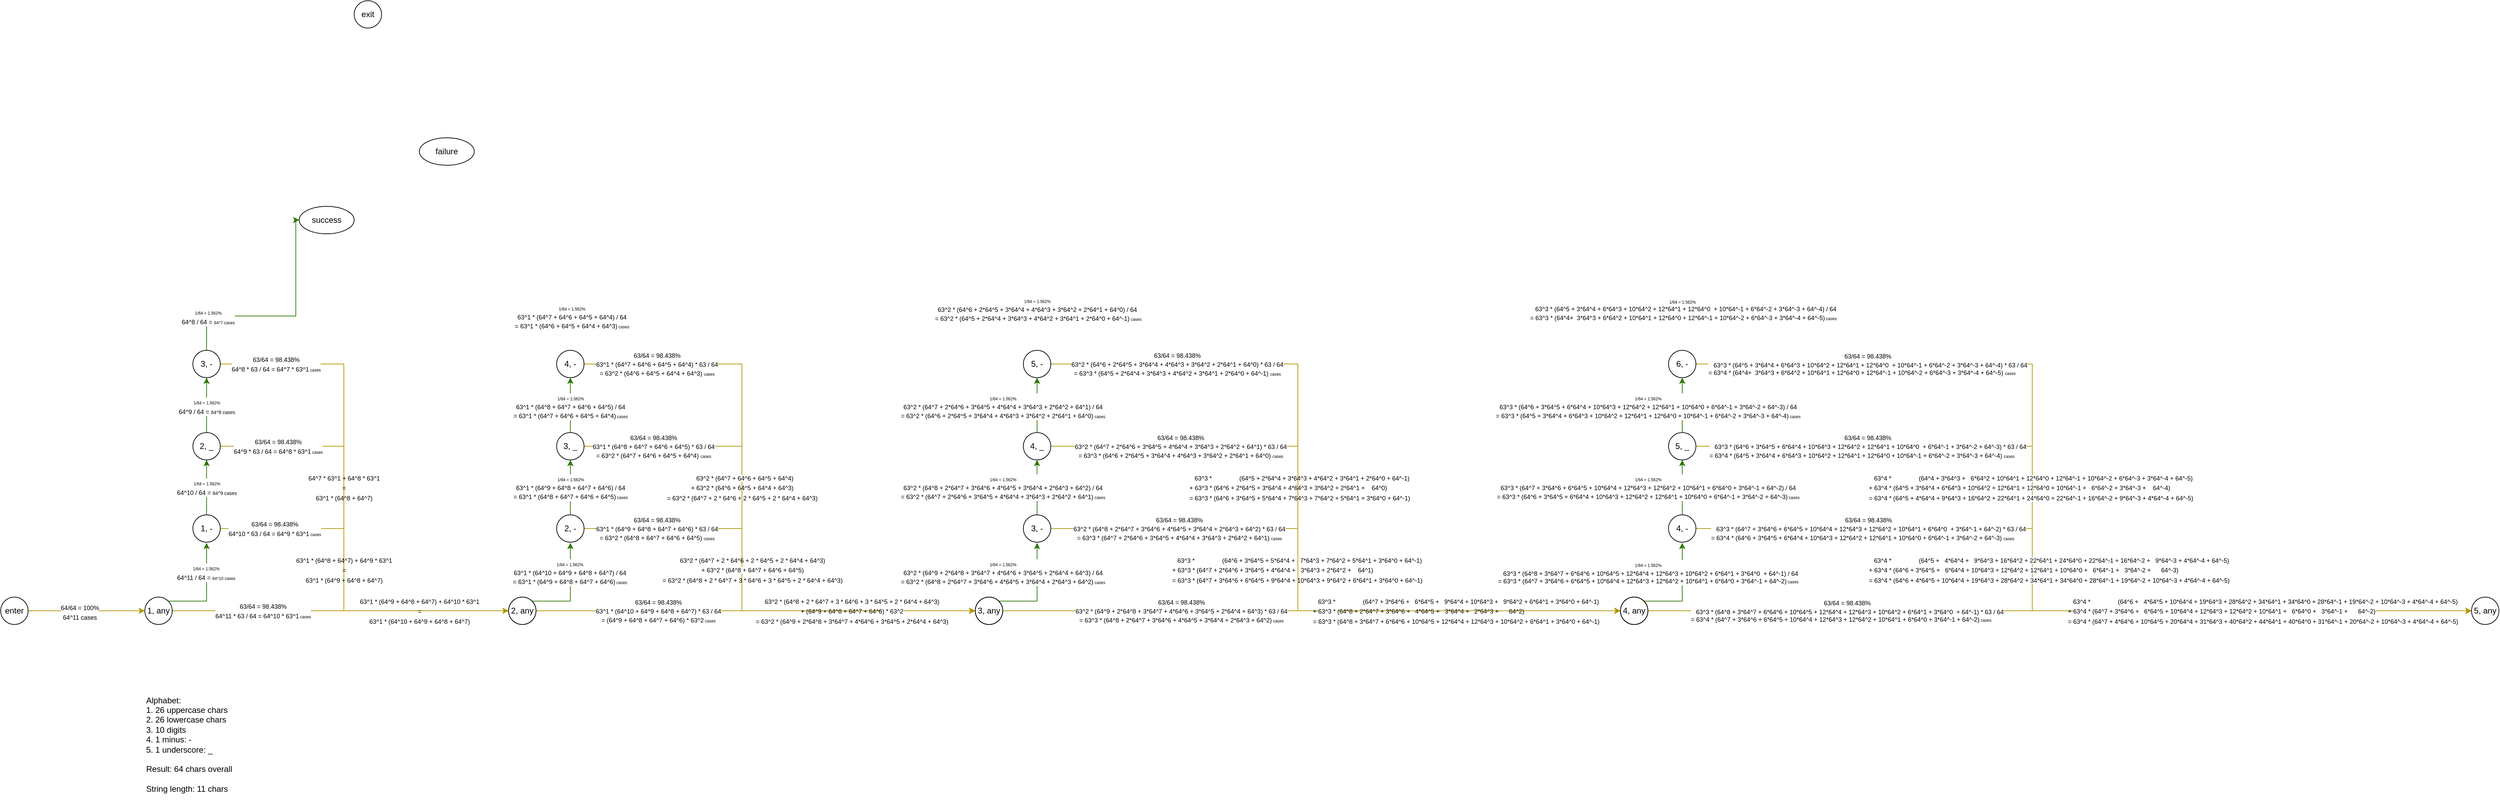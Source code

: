 <mxfile version="26.1.0">
  <diagram name="Page-1" id="RK9T8WM0EbbCLr0IWpob">
    <mxGraphModel dx="1007" dy="1455" grid="1" gridSize="10" guides="1" tooltips="1" connect="1" arrows="1" fold="1" page="0" pageScale="1" pageWidth="827" pageHeight="1169" math="0" shadow="0">
      <root>
        <mxCell id="0" />
        <mxCell id="1" parent="0" />
        <mxCell id="fEy6dfUFtbCgCmivataz-5" style="edgeStyle=orthogonalEdgeStyle;rounded=0;orthogonalLoop=1;jettySize=auto;html=1;fillColor=#60a917;strokeColor=#2D7600;" edge="1" parent="1" source="fEy6dfUFtbCgCmivataz-1" target="fEy6dfUFtbCgCmivataz-3">
          <mxGeometry relative="1" as="geometry" />
        </mxCell>
        <mxCell id="fEy6dfUFtbCgCmivataz-142" value="&lt;span style=&quot;color: rgba(0, 0, 0, 0); font-family: monospace; font-size: 0px; text-align: start;&quot;&gt;%3CmxGraphModel%3E%3Croot%3E%3CmxCell%20id%3D%220%22%2F%3E%3CmxCell%20id%3D%221%22%20parent%3D%220%22%2F%3E%3CmxCell%20id%3D%222%22%20value%3D%221%2F64%22%20style%3D%22edgeLabel%3Bhtml%3D1%3Balign%3Dcenter%3BverticalAlign%3Dmiddle%3Bresizable%3D0%3Bpoints%3D%5B%5D%3B%22%20vertex%3D%221%22%20connectable%3D%220%22%20parent%3D%221%22%3E%3CmxGeometry%20x%3D%22339%22%20y%3D%22261.791%22%20as%3D%22geometry%22%2F%3E%3C%2FmxCell%3E%3C%2Froot%3E%3C%2FmxGraphModel%3E&lt;/span&gt;" style="edgeLabel;html=1;align=center;verticalAlign=middle;resizable=0;points=[];" vertex="1" connectable="0" parent="fEy6dfUFtbCgCmivataz-5">
          <mxGeometry x="-0.01" y="-2" relative="1" as="geometry">
            <mxPoint as="offset" />
          </mxGeometry>
        </mxCell>
        <mxCell id="fEy6dfUFtbCgCmivataz-143" value="&lt;div style=&quot;text-align: start;&quot;&gt;&lt;span style=&quot;background-color: light-dark(#ffffff, var(--ge-dark-color, #121212)); font-size: 0px;&quot;&gt;&lt;font face=&quot;monospace&quot; color=&quot;rgba(0, 0, 0, 0)&quot;&gt;1/&lt;/font&gt;&lt;/span&gt;&lt;/div&gt;" style="edgeLabel;html=1;align=center;verticalAlign=middle;resizable=0;points=[];" vertex="1" connectable="0" parent="fEy6dfUFtbCgCmivataz-5">
          <mxGeometry x="-0.043" y="-2" relative="1" as="geometry">
            <mxPoint as="offset" />
          </mxGeometry>
        </mxCell>
        <mxCell id="fEy6dfUFtbCgCmivataz-145" value="&lt;font style=&quot;font-size: 7px;&quot;&gt;&lt;font style=&quot;font-size: 6px;&quot;&gt;1/64 =&amp;nbsp;&lt;/font&gt;&lt;span style=&quot;color: light-dark(rgb(0, 0, 0), rgb(255, 255, 255)); background-color: light-dark(#ffffff, var(--ge-dark-color, #121212)); font-size: 6px;&quot;&gt;1.562%&lt;/span&gt;&lt;br&gt;&lt;/font&gt;&lt;div&gt;&lt;font style=&quot;font-size: 7px;&quot;&gt;&lt;span style=&quot;font-size: 9px; background-color: light-dark(#ffffff, var(--ge-dark-color, #121212)); color: light-dark(rgb(0, 0, 0), rgb(255, 255, 255));&quot;&gt;64^10 / 64 =&amp;nbsp;&lt;/span&gt;64^9 cases&lt;/font&gt;&lt;/div&gt;" style="edgeLabel;html=1;align=center;verticalAlign=middle;resizable=0;points=[];" vertex="1" connectable="0" parent="fEy6dfUFtbCgCmivataz-5">
          <mxGeometry x="-0.255" relative="1" as="geometry">
            <mxPoint y="-10" as="offset" />
          </mxGeometry>
        </mxCell>
        <mxCell id="fEy6dfUFtbCgCmivataz-67" style="edgeStyle=orthogonalEdgeStyle;rounded=0;orthogonalLoop=1;jettySize=auto;html=1;entryX=0;entryY=0.5;entryDx=0;entryDy=0;fillColor=#e3c800;strokeColor=#B09500;" edge="1" parent="1" source="fEy6dfUFtbCgCmivataz-1" target="fEy6dfUFtbCgCmivataz-54">
          <mxGeometry relative="1" as="geometry">
            <Array as="points">
              <mxPoint x="540" y="300" />
              <mxPoint x="540" y="420" />
            </Array>
          </mxGeometry>
        </mxCell>
        <mxCell id="fEy6dfUFtbCgCmivataz-160" value="&lt;font style=&quot;font-size: 9px;&quot;&gt;63/64 =&amp;nbsp;&lt;/font&gt;&lt;span style=&quot;color: light-dark(rgb(0, 0, 0), rgb(255, 255, 255)); background-color: light-dark(#ffffff, var(--ge-dark-color, #121212)); font-size: 9px;&quot;&gt;98.438%&lt;/span&gt;&lt;br&gt;&lt;div&gt;&lt;font style=&quot;font-size: 9px;&quot;&gt;&lt;span style=&quot;color: light-dark(rgb(0, 0, 0), rgb(255, 255, 255)); background-color: light-dark(#ffffff, var(--ge-dark-color, #121212));&quot;&gt;64^10 * 63 / 64 =&amp;nbsp;&lt;/span&gt;64^9 * 63^1&lt;span style=&quot;font-size: 6px;&quot;&gt;&amp;nbsp;cases&lt;/span&gt;&lt;/font&gt;&lt;/div&gt;" style="edgeLabel;html=1;align=center;verticalAlign=middle;resizable=0;points=[];" vertex="1" connectable="0" parent="fEy6dfUFtbCgCmivataz-67">
          <mxGeometry x="-0.62" y="-1" relative="1" as="geometry">
            <mxPoint x="-24" y="-1" as="offset" />
          </mxGeometry>
        </mxCell>
        <mxCell id="fEy6dfUFtbCgCmivataz-1" value="1, -" style="ellipse;whiteSpace=wrap;html=1;aspect=fixed;" vertex="1" parent="1">
          <mxGeometry x="320" y="280" width="40" height="40" as="geometry" />
        </mxCell>
        <mxCell id="fEy6dfUFtbCgCmivataz-90" style="edgeStyle=orthogonalEdgeStyle;rounded=0;orthogonalLoop=1;jettySize=auto;html=1;fillColor=#e3c800;strokeColor=#B09500;" edge="1" parent="1" source="fEy6dfUFtbCgCmivataz-2" target="fEy6dfUFtbCgCmivataz-54">
          <mxGeometry relative="1" as="geometry" />
        </mxCell>
        <mxCell id="fEy6dfUFtbCgCmivataz-141" value="&lt;font style=&quot;font-size: 9px;&quot;&gt;63/64 =&amp;nbsp;&lt;/font&gt;&lt;span style=&quot;color: light-dark(rgb(0, 0, 0), rgb(255, 255, 255)); background-color: light-dark(#ffffff, var(--ge-dark-color, #121212)); font-size: 9px;&quot;&gt;98.438%&lt;/span&gt;&lt;br&gt;&lt;div&gt;&lt;font style=&quot;font-size: 9px;&quot;&gt;&lt;span style=&quot;color: light-dark(rgb(0, 0, 0), rgb(255, 255, 255)); background-color: light-dark(#ffffff, var(--ge-dark-color, #121212));&quot;&gt;64^11 * 63 / 64 =&amp;nbsp;&lt;/span&gt;64^10 * 63^1&lt;span style=&quot;font-size: 6px;&quot;&gt;&amp;nbsp;cases&lt;/span&gt;&lt;/font&gt;&lt;/div&gt;" style="edgeLabel;html=1;align=center;verticalAlign=middle;resizable=0;points=[];" vertex="1" connectable="0" parent="fEy6dfUFtbCgCmivataz-90">
          <mxGeometry x="-0.057" y="2" relative="1" as="geometry">
            <mxPoint x="-99" y="2" as="offset" />
          </mxGeometry>
        </mxCell>
        <mxCell id="fEy6dfUFtbCgCmivataz-99" style="edgeStyle=orthogonalEdgeStyle;rounded=0;orthogonalLoop=1;jettySize=auto;html=1;exitX=1;exitY=0;exitDx=0;exitDy=0;fillColor=#60a917;strokeColor=#2D7600;" edge="1" parent="1" source="fEy6dfUFtbCgCmivataz-2">
          <mxGeometry relative="1" as="geometry">
            <mxPoint x="314.142" y="366.858" as="sourcePoint" />
            <mxPoint x="340" y="321" as="targetPoint" />
            <Array as="points">
              <mxPoint x="340" y="406" />
            </Array>
          </mxGeometry>
        </mxCell>
        <mxCell id="fEy6dfUFtbCgCmivataz-140" value="&lt;font style=&quot;font-size: 6px;&quot;&gt;1/64 =&amp;nbsp;&lt;/font&gt;&lt;span style=&quot;font-size: 6px; background-color: light-dark(#ffffff, var(--ge-dark-color, #121212)); color: light-dark(rgb(0, 0, 0), rgb(255, 255, 255));&quot;&gt;1.562%&lt;/span&gt;&lt;div&gt;&lt;font style=&quot;font-size: 6px;&quot;&gt;&lt;span style=&quot;font-size: 9px; background-color: light-dark(#ffffff, var(--ge-dark-color, #121212)); color: light-dark(rgb(0, 0, 0), rgb(255, 255, 255));&quot;&gt;64^11 / 64 =&amp;nbsp;&lt;/span&gt;64^10 cases&lt;/font&gt;&lt;/div&gt;" style="edgeLabel;html=1;align=center;verticalAlign=middle;resizable=0;points=[];" vertex="1" connectable="0" parent="fEy6dfUFtbCgCmivataz-99">
          <mxGeometry x="0.4" y="1" relative="1" as="geometry">
            <mxPoint as="offset" />
          </mxGeometry>
        </mxCell>
        <mxCell id="fEy6dfUFtbCgCmivataz-2" value="1, any" style="ellipse;whiteSpace=wrap;html=1;aspect=fixed;" vertex="1" parent="1">
          <mxGeometry x="250" y="400" width="40" height="40" as="geometry" />
        </mxCell>
        <mxCell id="fEy6dfUFtbCgCmivataz-6" style="edgeStyle=orthogonalEdgeStyle;rounded=0;orthogonalLoop=1;jettySize=auto;html=1;fillColor=#60a917;strokeColor=#2D7600;" edge="1" parent="1" source="fEy6dfUFtbCgCmivataz-3" target="fEy6dfUFtbCgCmivataz-4">
          <mxGeometry relative="1" as="geometry" />
        </mxCell>
        <mxCell id="fEy6dfUFtbCgCmivataz-146" value="&lt;font style=&quot;font-size: 6px;&quot;&gt;1/64 =&amp;nbsp;&lt;/font&gt;&lt;span style=&quot;color: light-dark(rgb(0, 0, 0), rgb(255, 255, 255)); background-color: light-dark(#ffffff, var(--ge-dark-color, #121212)); font-size: 6px;&quot;&gt;1.562%&lt;/span&gt;&lt;br&gt;&lt;div&gt;&lt;font style=&quot;font-size: 7px;&quot;&gt;&lt;span style=&quot;font-size: 9px; background-color: light-dark(#ffffff, var(--ge-dark-color, #121212)); color: light-dark(rgb(0, 0, 0), rgb(255, 255, 255));&quot;&gt;64^9 / 64 =&amp;nbsp;&lt;/span&gt;64^8 cases&lt;/font&gt;&lt;/div&gt;" style="edgeLabel;html=1;align=center;verticalAlign=middle;resizable=0;points=[];" vertex="1" connectable="0" parent="fEy6dfUFtbCgCmivataz-6">
          <mxGeometry x="-0.05" relative="1" as="geometry">
            <mxPoint as="offset" />
          </mxGeometry>
        </mxCell>
        <mxCell id="fEy6dfUFtbCgCmivataz-65" style="edgeStyle=orthogonalEdgeStyle;rounded=0;orthogonalLoop=1;jettySize=auto;html=1;entryX=0;entryY=0.5;entryDx=0;entryDy=0;fillColor=#e3c800;strokeColor=#B09500;" edge="1" parent="1" source="fEy6dfUFtbCgCmivataz-3" target="fEy6dfUFtbCgCmivataz-54">
          <mxGeometry relative="1" as="geometry">
            <Array as="points">
              <mxPoint x="540" y="180" />
              <mxPoint x="540" y="420" />
              <mxPoint x="790" y="420" />
            </Array>
          </mxGeometry>
        </mxCell>
        <mxCell id="fEy6dfUFtbCgCmivataz-159" value="&lt;font style=&quot;font-size: 9px;&quot;&gt;63/64 =&amp;nbsp;&lt;/font&gt;&lt;span style=&quot;color: light-dark(rgb(0, 0, 0), rgb(255, 255, 255)); background-color: light-dark(#ffffff, var(--ge-dark-color, #121212)); font-size: 9px;&quot;&gt;98.438%&lt;/span&gt;&lt;br&gt;&lt;div&gt;&lt;font style=&quot;font-size: 9px;&quot;&gt;&lt;span style=&quot;color: light-dark(rgb(0, 0, 0), rgb(255, 255, 255)); background-color: light-dark(#ffffff, var(--ge-dark-color, #121212));&quot;&gt;64^9 * 63 / 64 =&amp;nbsp;&lt;/span&gt;64^8 * 63^1&lt;span style=&quot;font-size: 6px;&quot;&gt;&amp;nbsp;cases&lt;/span&gt;&lt;/font&gt;&lt;/div&gt;" style="edgeLabel;html=1;align=center;verticalAlign=middle;resizable=0;points=[];" vertex="1" connectable="0" parent="fEy6dfUFtbCgCmivataz-65">
          <mxGeometry x="-0.73" y="-1" relative="1" as="geometry">
            <mxPoint x="-8" y="-1" as="offset" />
          </mxGeometry>
        </mxCell>
        <mxCell id="fEy6dfUFtbCgCmivataz-3" value="2, _" style="ellipse;whiteSpace=wrap;html=1;aspect=fixed;" vertex="1" parent="1">
          <mxGeometry x="320" y="160" width="40" height="40" as="geometry" />
        </mxCell>
        <mxCell id="fEy6dfUFtbCgCmivataz-66" style="edgeStyle=orthogonalEdgeStyle;rounded=0;orthogonalLoop=1;jettySize=auto;html=1;entryX=0;entryY=0.5;entryDx=0;entryDy=0;fillColor=#e3c800;strokeColor=#B09500;exitX=1;exitY=0.5;exitDx=0;exitDy=0;" edge="1" parent="1" source="fEy6dfUFtbCgCmivataz-4" target="fEy6dfUFtbCgCmivataz-54">
          <mxGeometry relative="1" as="geometry">
            <mxPoint x="410.0" y="59.997" as="sourcePoint" />
            <mxPoint x="470" y="279.96" as="targetPoint" />
            <Array as="points">
              <mxPoint x="540" y="60" />
              <mxPoint x="540" y="420" />
              <mxPoint x="790" y="420" />
            </Array>
          </mxGeometry>
        </mxCell>
        <mxCell id="fEy6dfUFtbCgCmivataz-147" value="&lt;font style=&quot;font-size: 9px;&quot;&gt;63/64 =&amp;nbsp;&lt;/font&gt;&lt;span style=&quot;font-size: 9px; background-color: light-dark(#ffffff, var(--ge-dark-color, #121212)); color: light-dark(rgb(0, 0, 0), rgb(255, 255, 255));&quot;&gt;98.438%&lt;/span&gt;&lt;div&gt;&lt;font style=&quot;font-size: 9px;&quot;&gt;&lt;span style=&quot;color: light-dark(rgb(0, 0, 0), rgb(255, 255, 255)); background-color: light-dark(#ffffff, var(--ge-dark-color, #121212));&quot;&gt;64^8 * 63 / 64 =&amp;nbsp;&lt;/span&gt;64^7 * 63^1&lt;span style=&quot;font-size: 6px;&quot;&gt;&amp;nbsp;cases&lt;/span&gt;&lt;/font&gt;&lt;/div&gt;" style="edgeLabel;html=1;align=center;verticalAlign=middle;resizable=0;points=[];" vertex="1" connectable="0" parent="fEy6dfUFtbCgCmivataz-66">
          <mxGeometry x="-0.638" relative="1" as="geometry">
            <mxPoint x="-64" as="offset" />
          </mxGeometry>
        </mxCell>
        <mxCell id="fEy6dfUFtbCgCmivataz-116" style="edgeStyle=orthogonalEdgeStyle;rounded=0;orthogonalLoop=1;jettySize=auto;html=1;fillColor=#60a917;strokeColor=#2D7600;" edge="1" parent="1" source="fEy6dfUFtbCgCmivataz-4" target="fEy6dfUFtbCgCmivataz-7">
          <mxGeometry relative="1" as="geometry">
            <Array as="points">
              <mxPoint x="340" y="-10" />
              <mxPoint x="470" y="-10" />
            </Array>
          </mxGeometry>
        </mxCell>
        <mxCell id="fEy6dfUFtbCgCmivataz-151" value="&lt;span style=&quot;color: rgba(0, 0, 0, 0); font-family: monospace; font-size: 0px; text-align: start;&quot;&gt;%3CmxGraphModel%3E%3Croot%3E%3CmxCell%20id%3D%220%22%2F%3E%3CmxCell%20id%3D%221%22%20parent%3D%220%22%2F%3E%3CmxCell%20id%3D%222%22%20value%3D%221%2F64%22%20style%3D%22edgeLabel%3Bhtml%3D1%3Balign%3Dcenter%3BverticalAlign%3Dmiddle%3Bresizable%3D0%3Bpoints%3D%5B%5D%3B%22%20vertex%3D%221%22%20connectable%3D%220%22%20parent%3D%221%22%3E%3CmxGeometry%20x%3D%22340%22%20y%3D%22100.741%22%20as%3D%22geometry%22%2F%3E%3C%2FmxCell%3E%3C%2Froot%3E%3C%2FmxGraphModel%3E&lt;/span&gt;" style="edgeLabel;html=1;align=center;verticalAlign=middle;resizable=0;points=[];" vertex="1" connectable="0" parent="fEy6dfUFtbCgCmivataz-116">
          <mxGeometry x="-0.824" y="-1" relative="1" as="geometry">
            <mxPoint as="offset" />
          </mxGeometry>
        </mxCell>
        <mxCell id="fEy6dfUFtbCgCmivataz-157" value="&lt;font style=&quot;font-size: 6px;&quot;&gt;1/64 =&amp;nbsp;&lt;/font&gt;&lt;span style=&quot;color: light-dark(rgb(0, 0, 0), rgb(255, 255, 255)); background-color: light-dark(#ffffff, var(--ge-dark-color, #121212)); font-size: 6px;&quot;&gt;1.562%&lt;/span&gt;&lt;br&gt;&lt;div&gt;&lt;font style=&quot;font-size: 6px;&quot;&gt;&lt;span style=&quot;font-size: 9px; background-color: light-dark(#ffffff, var(--ge-dark-color, #121212)); color: light-dark(rgb(0, 0, 0), rgb(255, 255, 255));&quot;&gt;64^8 / 64 =&amp;nbsp;&lt;/span&gt;64^7 cases&lt;/font&gt;&lt;/div&gt;" style="edgeLabel;html=1;align=center;verticalAlign=middle;resizable=0;points=[];" vertex="1" connectable="0" parent="fEy6dfUFtbCgCmivataz-116">
          <mxGeometry x="-0.68" y="-1" relative="1" as="geometry">
            <mxPoint as="offset" />
          </mxGeometry>
        </mxCell>
        <mxCell id="fEy6dfUFtbCgCmivataz-185" value="&lt;span style=&quot;color: rgba(0, 0, 0, 0); font-family: monospace; font-size: 0px; text-align: start;&quot;&gt;%3CmxGraphModel%3E%3Croot%3E%3CmxCell%20id%3D%220%22%2F%3E%3CmxCell%20id%3D%221%22%20parent%3D%220%22%2F%3E%3CmxCell%20id%3D%222%22%20value%3D%221%2F64%22%20style%3D%22edgeLabel%3Bhtml%3D1%3Balign%3Dcenter%3BverticalAlign%3Dmiddle%3Bresizable%3D0%3Bpoints%3D%5B%5D%3B%22%20vertex%3D%221%22%20connectable%3D%220%22%20parent%3D%221%22%3E%3CmxGeometry%20x%3D%22340%22%20y%3D%22100.741%22%20as%3D%22geometry%22%2F%3E%3C%2FmxCell%3E%3C%2Froot%3E%3C%2FmxGraphModel%3E&lt;/span&gt;" style="edgeLabel;html=1;align=center;verticalAlign=middle;resizable=0;points=[];" vertex="1" connectable="0" parent="fEy6dfUFtbCgCmivataz-116">
          <mxGeometry x="-0.824" y="-1" relative="1" as="geometry">
            <mxPoint x="530" as="offset" />
          </mxGeometry>
        </mxCell>
        <mxCell id="fEy6dfUFtbCgCmivataz-186" value="&lt;font style=&quot;font-size: 6px;&quot;&gt;1/64 =&amp;nbsp;&lt;/font&gt;&lt;span style=&quot;color: light-dark(rgb(0, 0, 0), rgb(255, 255, 255)); background-color: light-dark(#ffffff, var(--ge-dark-color, #121212)); font-size: 6px;&quot;&gt;1.562%&lt;/span&gt;&lt;br&gt;&lt;div&gt;&lt;span style=&quot;color: light-dark(rgb(0, 0, 0), rgb(255, 255, 255)); font-size: 9px;&quot;&gt;63^1 * (&lt;/span&gt;&lt;span style=&quot;color: light-dark(rgb(0, 0, 0), rgb(255, 255, 255)); font-size: 9px;&quot;&gt;64^7 +&amp;nbsp;&lt;/span&gt;&lt;span style=&quot;color: light-dark(rgb(0, 0, 0), rgb(255, 255, 255)); font-size: 9px;&quot;&gt;64^6&lt;/span&gt;&lt;span style=&quot;color: light-dark(rgb(0, 0, 0), rgb(255, 255, 255)); font-size: 9px;&quot;&gt;&amp;nbsp;+&amp;nbsp;&lt;/span&gt;&lt;span style=&quot;color: light-dark(rgb(0, 0, 0), rgb(255, 255, 255)); font-size: 9px;&quot;&gt;64^5&lt;/span&gt;&lt;span style=&quot;color: light-dark(rgb(0, 0, 0), rgb(255, 255, 255)); font-size: 9px;&quot;&gt;&amp;nbsp;+&amp;nbsp;&lt;/span&gt;&lt;span style=&quot;color: light-dark(rgb(0, 0, 0), rgb(255, 255, 255)); font-size: 9px;&quot;&gt;64^4&lt;/span&gt;&lt;span style=&quot;background-color: light-dark(#ffffff, var(--ge-dark-color, #121212)); color: light-dark(rgb(0, 0, 0), rgb(255, 255, 255)); font-size: 9px;&quot;&gt;)&lt;/span&gt;&lt;span style=&quot;color: light-dark(rgb(0, 0, 0), rgb(255, 255, 255)); font-size: 9px; background-color: light-dark(#ffffff, var(--ge-dark-color, #121212));&quot;&gt;&amp;nbsp;/ 64&lt;br&gt;=&amp;nbsp;&lt;/span&gt;&lt;span style=&quot;color: light-dark(rgb(0, 0, 0), rgb(255, 255, 255)); font-size: 9px;&quot;&gt;63^1 * (&lt;/span&gt;&lt;span style=&quot;color: light-dark(rgb(0, 0, 0), rgb(255, 255, 255)); font-size: 9px;&quot;&gt;64^6&lt;/span&gt;&lt;span style=&quot;color: light-dark(rgb(0, 0, 0), rgb(255, 255, 255)); font-size: 9px;&quot;&gt;&amp;nbsp;+&amp;nbsp;&lt;/span&gt;&lt;span style=&quot;color: light-dark(rgb(0, 0, 0), rgb(255, 255, 255)); font-size: 9px;&quot;&gt;64^5&lt;/span&gt;&lt;span style=&quot;color: light-dark(rgb(0, 0, 0), rgb(255, 255, 255)); font-size: 9px;&quot;&gt;&amp;nbsp;+&amp;nbsp;&lt;/span&gt;&lt;span style=&quot;color: light-dark(rgb(0, 0, 0), rgb(255, 255, 255)); font-size: 9px;&quot;&gt;64^4&lt;/span&gt;&lt;span style=&quot;color: light-dark(rgb(0, 0, 0), rgb(255, 255, 255)); font-size: 9px;&quot;&gt;&amp;nbsp;+&amp;nbsp;&lt;/span&gt;&lt;span style=&quot;color: light-dark(rgb(0, 0, 0), rgb(255, 255, 255)); font-size: 9px;&quot;&gt;64^3&lt;/span&gt;&lt;span style=&quot;color: light-dark(rgb(0, 0, 0), rgb(255, 255, 255)); background-color: light-dark(#ffffff, var(--ge-dark-color, #121212)); font-size: 9px;&quot;&gt;)&lt;/span&gt;&lt;span style=&quot;color: light-dark(rgb(0, 0, 0), rgb(255, 255, 255)); background-color: light-dark(#ffffff, var(--ge-dark-color, #121212)); font-size: 6px;&quot;&gt;&amp;nbsp;cases&lt;/span&gt;&lt;/div&gt;" style="edgeLabel;html=1;align=center;verticalAlign=middle;resizable=0;points=[];" vertex="1" connectable="0" parent="fEy6dfUFtbCgCmivataz-116">
          <mxGeometry x="-0.68" y="-1" relative="1" as="geometry">
            <mxPoint x="530" as="offset" />
          </mxGeometry>
        </mxCell>
        <mxCell id="fEy6dfUFtbCgCmivataz-4" value="3, -" style="ellipse;whiteSpace=wrap;html=1;aspect=fixed;" vertex="1" parent="1">
          <mxGeometry x="320" y="40" width="40" height="40" as="geometry" />
        </mxCell>
        <mxCell id="fEy6dfUFtbCgCmivataz-7" value="success" style="ellipse;whiteSpace=wrap;html=1;" vertex="1" parent="1">
          <mxGeometry x="475" y="-170" width="80" height="40" as="geometry" />
        </mxCell>
        <mxCell id="fEy6dfUFtbCgCmivataz-153" style="edgeStyle=orthogonalEdgeStyle;rounded=0;orthogonalLoop=1;jettySize=auto;html=1;entryX=0;entryY=0.5;entryDx=0;entryDy=0;fillColor=#e3c800;strokeColor=#B09500;" edge="1" parent="1" source="fEy6dfUFtbCgCmivataz-53" target="fEy6dfUFtbCgCmivataz-2">
          <mxGeometry relative="1" as="geometry" />
        </mxCell>
        <mxCell id="fEy6dfUFtbCgCmivataz-154" value="&lt;span style=&quot;color: rgba(0, 0, 0, 0); font-family: monospace; font-size: 0px; text-align: start;&quot;&gt;%3CmxGraphModel%3E%3Croot%3E%3CmxCell%20id%3D%220%22%2F%3E%3CmxCell%20id%3D%221%22%20parent%3D%220%22%2F%3E%3CmxCell%20id%3D%222%22%20value%3D%2264%2F64%26lt%3Bbr%26gt%3B100%25%22%20style%3D%22edgeLabel%3Bhtml%3D1%3Balign%3Dcenter%3BverticalAlign%3Dmiddle%3Bresizable%3D0%3Bpoints%3D%5B%5D%3B%22%20vertex%3D%221%22%20connectable%3D%220%22%20parent%3D%221%22%3E%3CmxGeometry%20x%3D%22341%22%20y%3D%2210%22%20as%3D%22geometry%22%2F%3E%3C%2FmxCell%3E%3C%2Froot%3E%3C%2FmxGraphModel%3E6&lt;/span&gt;" style="edgeLabel;html=1;align=center;verticalAlign=middle;resizable=0;points=[];" vertex="1" connectable="0" parent="fEy6dfUFtbCgCmivataz-153">
          <mxGeometry x="-0.092" relative="1" as="geometry">
            <mxPoint as="offset" />
          </mxGeometry>
        </mxCell>
        <mxCell id="fEy6dfUFtbCgCmivataz-155" value="&lt;font style=&quot;font-size: 9px;&quot;&gt;64/64 =&amp;nbsp;&lt;/font&gt;&lt;span style=&quot;font-size: 9px; background-color: light-dark(#ffffff, var(--ge-dark-color, #121212)); color: light-dark(rgb(0, 0, 0), rgb(255, 255, 255));&quot;&gt;100%&lt;/span&gt;&lt;div&gt;&lt;font style=&quot;font-size: 9px;&quot;&gt;64^11 cases&lt;/font&gt;&lt;/div&gt;" style="edgeLabel;html=1;align=center;verticalAlign=middle;resizable=0;points=[];" vertex="1" connectable="0" parent="fEy6dfUFtbCgCmivataz-153">
          <mxGeometry x="-0.123" y="-2" relative="1" as="geometry">
            <mxPoint as="offset" />
          </mxGeometry>
        </mxCell>
        <mxCell id="fEy6dfUFtbCgCmivataz-53" value="enter" style="ellipse;whiteSpace=wrap;html=1;" vertex="1" parent="1">
          <mxGeometry x="40" y="400" width="40" height="40" as="geometry" />
        </mxCell>
        <mxCell id="fEy6dfUFtbCgCmivataz-54" value="2, any" style="ellipse;whiteSpace=wrap;html=1;aspect=fixed;" vertex="1" parent="1">
          <mxGeometry x="780" y="400" width="40" height="40" as="geometry" />
        </mxCell>
        <mxCell id="fEy6dfUFtbCgCmivataz-63" value="failure" style="ellipse;whiteSpace=wrap;html=1;" vertex="1" parent="1">
          <mxGeometry x="650" y="-270" width="80" height="40" as="geometry" />
        </mxCell>
        <mxCell id="fEy6dfUFtbCgCmivataz-64" value="exit" style="ellipse;whiteSpace=wrap;html=1;aspect=fixed;" vertex="1" parent="1">
          <mxGeometry x="555" y="-470" width="40" height="40" as="geometry" />
        </mxCell>
        <mxCell id="fEy6dfUFtbCgCmivataz-139" value="Alphabet:&lt;div&gt;1. 26 uppercase chars&lt;/div&gt;&lt;div&gt;2. 26 lowercase chars&lt;/div&gt;&lt;div&gt;3. 10 digits&lt;/div&gt;&lt;div&gt;4. 1 minus: -&lt;/div&gt;&lt;div&gt;&lt;span style=&quot;background-color: transparent; color: light-dark(rgb(0, 0, 0), rgb(255, 255, 255));&quot;&gt;5. 1 underscore:&lt;/span&gt;&lt;span style=&quot;background-color: transparent; color: light-dark(rgb(0, 0, 0), rgb(255, 255, 255));&quot;&gt;&amp;nbsp;&lt;/span&gt;_&lt;br&gt;&lt;br&gt;Result: 64 chars overall&lt;/div&gt;&lt;div&gt;&lt;br&gt;&lt;/div&gt;&lt;div&gt;String length: 11 chars&lt;/div&gt;" style="text;html=1;align=left;verticalAlign=middle;resizable=0;points=[];autosize=1;strokeColor=none;fillColor=none;" vertex="1" parent="1">
          <mxGeometry x="250" y="535" width="150" height="160" as="geometry" />
        </mxCell>
        <mxCell id="fEy6dfUFtbCgCmivataz-161" value="&lt;span style=&quot;font-size: 9px;&quot;&gt;63^1 * (&lt;/span&gt;&lt;span style=&quot;font-size: 9px;&quot;&gt;64^8 +&amp;nbsp;&lt;/span&gt;&lt;span style=&quot;font-size: 9px;&quot;&gt;64^7&lt;/span&gt;&lt;span style=&quot;font-size: 9px;&quot;&gt;) +&amp;nbsp;&lt;/span&gt;&lt;span style=&quot;font-size: 9px;&quot;&gt;64^9 * 63^1&lt;/span&gt;&lt;span style=&quot;font-size: 9px;&quot;&gt;&lt;br&gt;=&lt;br&gt;&lt;/span&gt;&lt;span style=&quot;font-size: 9px;&quot;&gt;63^1 * (&lt;/span&gt;&lt;span style=&quot;font-size: 9px;&quot;&gt;64^9 +&amp;nbsp;&lt;/span&gt;&lt;span style=&quot;font-size: 9px;&quot;&gt;64^8 +&amp;nbsp;&lt;/span&gt;&lt;span style=&quot;font-size: 9px;&quot;&gt;64^7&lt;/span&gt;&lt;span style=&quot;font-size: 9px;&quot;&gt;)&lt;/span&gt;&lt;span style=&quot;font-size: 9px;&quot;&gt;&lt;/span&gt;" style="text;html=1;align=center;verticalAlign=middle;resizable=0;points=[];autosize=1;strokeColor=none;fillColor=none;" vertex="1" parent="1">
          <mxGeometry x="460" y="330" width="160" height="60" as="geometry" />
        </mxCell>
        <mxCell id="fEy6dfUFtbCgCmivataz-164" value="&lt;span style=&quot;font-size: 9px;&quot;&gt;64^7 * 63^1 +&amp;nbsp;&lt;/span&gt;&lt;span style=&quot;font-size: 9px;&quot;&gt;64^8 * 63^1&lt;br&gt;=&lt;br&gt;&lt;/span&gt;&lt;span style=&quot;font-size: 9px;&quot;&gt;63^1 * (&lt;/span&gt;&lt;span style=&quot;font-size: 9px;&quot;&gt;64^8 +&amp;nbsp;&lt;/span&gt;&lt;span style=&quot;font-size: 9px;&quot;&gt;64^7&lt;/span&gt;&lt;span style=&quot;font-size: 9px;&quot;&gt;)&lt;/span&gt;&lt;span style=&quot;font-size: 9px;&quot;&gt;&lt;/span&gt;" style="text;html=1;align=center;verticalAlign=middle;resizable=0;points=[];autosize=1;strokeColor=none;fillColor=none;" vertex="1" parent="1">
          <mxGeometry x="475" y="210" width="130" height="60" as="geometry" />
        </mxCell>
        <mxCell id="fEy6dfUFtbCgCmivataz-165" value="&lt;span style=&quot;font-size: 9px;&quot;&gt;63^1 * (&lt;/span&gt;&lt;span style=&quot;font-size: 9px;&quot;&gt;64^9 +&amp;nbsp;&lt;/span&gt;&lt;span style=&quot;font-size: 9px;&quot;&gt;64^8 +&amp;nbsp;&lt;/span&gt;&lt;span style=&quot;font-size: 9px;&quot;&gt;64^7&lt;/span&gt;&lt;span style=&quot;font-size: 9px;&quot;&gt;)&lt;/span&gt;&lt;span style=&quot;font-size: 9px;&quot;&gt;&amp;nbsp;+&amp;nbsp;&lt;/span&gt;&lt;span style=&quot;font-size: 9px;&quot;&gt;64^10 * 63^1&lt;/span&gt;&lt;span style=&quot;font-size: 9px;&quot;&gt;&lt;br&gt;=&lt;br&gt;&lt;/span&gt;&lt;span style=&quot;font-size: 9px;&quot;&gt;63^1 * (&lt;/span&gt;&lt;span style=&quot;font-size: 9px;&quot;&gt;64^10 +&amp;nbsp;&lt;/span&gt;&lt;span style=&quot;font-size: 9px;&quot;&gt;64^9 +&amp;nbsp;&lt;/span&gt;&lt;span style=&quot;font-size: 9px;&quot;&gt;64^8 +&amp;nbsp;&lt;/span&gt;&lt;span style=&quot;font-size: 9px;&quot;&gt;64^7&lt;/span&gt;&lt;span style=&quot;font-size: 9px;&quot;&gt;)&lt;/span&gt;" style="text;html=1;align=center;verticalAlign=middle;resizable=0;points=[];autosize=1;strokeColor=none;fillColor=none;" vertex="1" parent="1">
          <mxGeometry x="550" y="390" width="200" height="60" as="geometry" />
        </mxCell>
        <mxCell id="fEy6dfUFtbCgCmivataz-166" style="edgeStyle=orthogonalEdgeStyle;rounded=0;orthogonalLoop=1;jettySize=auto;html=1;fillColor=#60a917;strokeColor=#2D7600;" edge="1" source="fEy6dfUFtbCgCmivataz-172" target="fEy6dfUFtbCgCmivataz-182" parent="1">
          <mxGeometry relative="1" as="geometry" />
        </mxCell>
        <mxCell id="fEy6dfUFtbCgCmivataz-167" value="&lt;span style=&quot;color: rgba(0, 0, 0, 0); font-family: monospace; font-size: 0px; text-align: start;&quot;&gt;%3CmxGraphModel%3E%3Croot%3E%3CmxCell%20id%3D%220%22%2F%3E%3CmxCell%20id%3D%221%22%20parent%3D%220%22%2F%3E%3CmxCell%20id%3D%222%22%20value%3D%221%2F64%22%20style%3D%22edgeLabel%3Bhtml%3D1%3Balign%3Dcenter%3BverticalAlign%3Dmiddle%3Bresizable%3D0%3Bpoints%3D%5B%5D%3B%22%20vertex%3D%221%22%20connectable%3D%220%22%20parent%3D%221%22%3E%3CmxGeometry%20x%3D%22339%22%20y%3D%22261.791%22%20as%3D%22geometry%22%2F%3E%3C%2FmxCell%3E%3C%2Froot%3E%3C%2FmxGraphModel%3E&lt;/span&gt;" style="edgeLabel;html=1;align=center;verticalAlign=middle;resizable=0;points=[];" vertex="1" connectable="0" parent="fEy6dfUFtbCgCmivataz-166">
          <mxGeometry x="-0.01" y="-2" relative="1" as="geometry">
            <mxPoint as="offset" />
          </mxGeometry>
        </mxCell>
        <mxCell id="fEy6dfUFtbCgCmivataz-168" value="&lt;div style=&quot;text-align: start;&quot;&gt;&lt;span style=&quot;background-color: light-dark(#ffffff, var(--ge-dark-color, #121212)); font-size: 0px;&quot;&gt;&lt;font face=&quot;monospace&quot; color=&quot;rgba(0, 0, 0, 0)&quot;&gt;1/&lt;/font&gt;&lt;/span&gt;&lt;/div&gt;" style="edgeLabel;html=1;align=center;verticalAlign=middle;resizable=0;points=[];" vertex="1" connectable="0" parent="fEy6dfUFtbCgCmivataz-166">
          <mxGeometry x="-0.043" y="-2" relative="1" as="geometry">
            <mxPoint as="offset" />
          </mxGeometry>
        </mxCell>
        <mxCell id="fEy6dfUFtbCgCmivataz-169" value="&lt;font style=&quot;font-size: 7px;&quot;&gt;&lt;font style=&quot;font-size: 6px;&quot;&gt;1/64 =&amp;nbsp;&lt;/font&gt;&lt;span style=&quot;color: light-dark(rgb(0, 0, 0), rgb(255, 255, 255)); background-color: light-dark(#ffffff, var(--ge-dark-color, #121212)); font-size: 6px;&quot;&gt;1.562%&lt;/span&gt;&lt;br&gt;&lt;/font&gt;&lt;div&gt;&lt;span style=&quot;color: light-dark(rgb(0, 0, 0), rgb(255, 255, 255)); font-size: 9px;&quot;&gt;63^1 * (&lt;/span&gt;&lt;span style=&quot;color: light-dark(rgb(0, 0, 0), rgb(255, 255, 255)); font-size: 9px;&quot;&gt;64^9 +&amp;nbsp;&lt;/span&gt;&lt;span style=&quot;color: light-dark(rgb(0, 0, 0), rgb(255, 255, 255)); font-size: 9px;&quot;&gt;64^8 +&amp;nbsp;&lt;/span&gt;&lt;span style=&quot;color: light-dark(rgb(0, 0, 0), rgb(255, 255, 255)); font-size: 9px;&quot;&gt;64^7 +&amp;nbsp;&lt;/span&gt;&lt;span style=&quot;color: light-dark(rgb(0, 0, 0), rgb(255, 255, 255)); font-size: 9px;&quot;&gt;64^6&lt;/span&gt;&lt;span style=&quot;color: light-dark(rgb(0, 0, 0), rgb(255, 255, 255)); font-size: 9px;&quot;&gt;)&lt;/span&gt;&lt;span style=&quot;color: light-dark(rgb(0, 0, 0), rgb(255, 255, 255)); font-size: 9px; background-color: light-dark(#ffffff, var(--ge-dark-color, #121212));&quot;&gt;&amp;nbsp;/ 64&lt;br&gt;=&amp;nbsp;&lt;/span&gt;&lt;span style=&quot;color: light-dark(rgb(0, 0, 0), rgb(255, 255, 255)); font-size: 9px;&quot;&gt;63^1 * (&lt;/span&gt;&lt;span style=&quot;color: light-dark(rgb(0, 0, 0), rgb(255, 255, 255)); font-size: 9px;&quot;&gt;64^8 +&amp;nbsp;&lt;/span&gt;&lt;span style=&quot;color: light-dark(rgb(0, 0, 0), rgb(255, 255, 255)); font-size: 9px;&quot;&gt;64^7 +&amp;nbsp;&lt;/span&gt;&lt;span style=&quot;color: light-dark(rgb(0, 0, 0), rgb(255, 255, 255)); font-size: 9px;&quot;&gt;64^6&lt;/span&gt;&lt;span style=&quot;color: light-dark(rgb(0, 0, 0), rgb(255, 255, 255)); font-size: 9px;&quot;&gt;&amp;nbsp;+&amp;nbsp;&lt;/span&gt;&lt;span style=&quot;color: light-dark(rgb(0, 0, 0), rgb(255, 255, 255)); font-size: 9px;&quot;&gt;64^5&lt;/span&gt;&lt;span style=&quot;background-color: light-dark(#ffffff, var(--ge-dark-color, #121212)); color: light-dark(rgb(0, 0, 0), rgb(255, 255, 255)); font-size: 9px;&quot;&gt;)&lt;/span&gt;&lt;span style=&quot;background-color: light-dark(#ffffff, var(--ge-dark-color, #121212)); color: light-dark(rgb(0, 0, 0), rgb(255, 255, 255)); font-size: 6px;&quot;&gt;&amp;nbsp;cases&lt;/span&gt;&lt;/div&gt;" style="edgeLabel;html=1;align=center;verticalAlign=middle;resizable=0;points=[];" vertex="1" connectable="0" parent="fEy6dfUFtbCgCmivataz-166">
          <mxGeometry x="-0.255" relative="1" as="geometry">
            <mxPoint y="-10" as="offset" />
          </mxGeometry>
        </mxCell>
        <mxCell id="fEy6dfUFtbCgCmivataz-170" style="edgeStyle=orthogonalEdgeStyle;rounded=0;orthogonalLoop=1;jettySize=auto;html=1;entryX=0;entryY=0.5;entryDx=0;entryDy=0;fillColor=#e3c800;strokeColor=#B09500;" edge="1" source="fEy6dfUFtbCgCmivataz-172" target="fEy6dfUFtbCgCmivataz-188" parent="1">
          <mxGeometry relative="1" as="geometry">
            <Array as="points">
              <mxPoint x="1120" y="300" />
              <mxPoint x="1120" y="420" />
            </Array>
          </mxGeometry>
        </mxCell>
        <mxCell id="fEy6dfUFtbCgCmivataz-171" value="&lt;font style=&quot;font-size: 9px;&quot;&gt;63/64 =&amp;nbsp;&lt;/font&gt;&lt;span style=&quot;color: light-dark(rgb(0, 0, 0), rgb(255, 255, 255)); background-color: light-dark(#ffffff, var(--ge-dark-color, #121212)); font-size: 9px;&quot;&gt;98.438%&lt;/span&gt;&lt;br&gt;&lt;div&gt;&lt;div&gt;&lt;font style=&quot;font-size: 9px;&quot;&gt;63^1 * (&lt;/font&gt;&lt;span style=&quot;font-size: 9px; background-color: light-dark(#ffffff, var(--ge-dark-color, #121212)); color: light-dark(rgb(0, 0, 0), rgb(255, 255, 255));&quot;&gt;64^9 +&amp;nbsp;&lt;/span&gt;&lt;span style=&quot;color: light-dark(rgb(0, 0, 0), rgb(255, 255, 255)); font-size: 9px; background-color: light-dark(#ffffff, var(--ge-dark-color, #121212));&quot;&gt;64^8 +&amp;nbsp;&lt;/span&gt;&lt;span style=&quot;color: light-dark(rgb(0, 0, 0), rgb(255, 255, 255)); font-size: 9px; background-color: light-dark(#ffffff, var(--ge-dark-color, #121212));&quot;&gt;64^7 +&amp;nbsp;&lt;/span&gt;&lt;span style=&quot;color: light-dark(rgb(0, 0, 0), rgb(255, 255, 255)); font-size: 9px; background-color: light-dark(#ffffff, var(--ge-dark-color, #121212));&quot;&gt;64^6&lt;/span&gt;&lt;span style=&quot;color: light-dark(rgb(0, 0, 0), rgb(255, 255, 255)); font-size: 9px; background-color: light-dark(#ffffff, var(--ge-dark-color, #121212));&quot;&gt;)&lt;/span&gt;&lt;span style=&quot;color: light-dark(rgb(0, 0, 0), rgb(255, 255, 255)); font-size: 9px; background-color: light-dark(#ffffff, var(--ge-dark-color, #121212));&quot;&gt;&amp;nbsp;* 63 / 64&lt;/span&gt;&lt;/div&gt;&lt;div&gt;&lt;font style=&quot;font-size: 9px;&quot;&gt;&lt;span style=&quot;color: light-dark(rgb(0, 0, 0), rgb(255, 255, 255)); background-color: light-dark(#ffffff, var(--ge-dark-color, #121212));&quot;&gt;=&amp;nbsp;&lt;/span&gt;&lt;span style=&quot;color: light-dark(rgb(0, 0, 0), rgb(255, 255, 255));&quot;&gt;63^2 * (&lt;/span&gt;&lt;/font&gt;&lt;span style=&quot;font-size: 9px; background-color: light-dark(#ffffff, var(--ge-dark-color, #121212)); color: light-dark(rgb(0, 0, 0), rgb(255, 255, 255));&quot;&gt;64^8 +&amp;nbsp;&lt;/span&gt;&lt;span style=&quot;color: light-dark(rgb(0, 0, 0), rgb(255, 255, 255)); font-size: 9px; background-color: light-dark(#ffffff, var(--ge-dark-color, #121212));&quot;&gt;64^7 +&amp;nbsp;&lt;/span&gt;&lt;font style=&quot;color: light-dark(rgb(0, 0, 0), rgb(255, 255, 255)); background-color: light-dark(#ffffff, var(--ge-dark-color, #121212)); font-size: 9px;&quot;&gt;&lt;span style=&quot;color: light-dark(rgb(0, 0, 0), rgb(255, 255, 255));&quot;&gt;64^6&lt;/span&gt;&lt;span style=&quot;color: light-dark(rgb(0, 0, 0), rgb(255, 255, 255));&quot;&gt;&amp;nbsp;+&amp;nbsp;&lt;/span&gt;&lt;span style=&quot;color: light-dark(rgb(0, 0, 0), rgb(255, 255, 255));&quot;&gt;64^5&lt;/span&gt;&lt;/font&gt;&lt;span style=&quot;color: light-dark(rgb(0, 0, 0), rgb(255, 255, 255)); font-size: 9px; background-color: light-dark(#ffffff, var(--ge-dark-color, #121212));&quot;&gt;)&amp;nbsp;&lt;/span&gt;&lt;span style=&quot;color: light-dark(rgb(0, 0, 0), rgb(255, 255, 255)); font-size: 6px; background-color: light-dark(#ffffff, var(--ge-dark-color, #121212));&quot;&gt;cases&lt;/span&gt;&lt;/div&gt;&lt;/div&gt;" style="edgeLabel;html=1;align=center;verticalAlign=middle;resizable=0;points=[];" vertex="1" connectable="0" parent="fEy6dfUFtbCgCmivataz-170">
          <mxGeometry x="-0.62" y="-1" relative="1" as="geometry">
            <mxPoint x="-25" y="-1" as="offset" />
          </mxGeometry>
        </mxCell>
        <mxCell id="fEy6dfUFtbCgCmivataz-172" value="2, -" style="ellipse;whiteSpace=wrap;html=1;aspect=fixed;" vertex="1" parent="1">
          <mxGeometry x="850" y="280" width="40" height="40" as="geometry" />
        </mxCell>
        <mxCell id="fEy6dfUFtbCgCmivataz-173" style="edgeStyle=orthogonalEdgeStyle;rounded=0;orthogonalLoop=1;jettySize=auto;html=1;fillColor=#e3c800;strokeColor=#B09500;" edge="1" source="fEy6dfUFtbCgCmivataz-177" target="fEy6dfUFtbCgCmivataz-188" parent="1">
          <mxGeometry relative="1" as="geometry" />
        </mxCell>
        <mxCell id="fEy6dfUFtbCgCmivataz-174" value="&lt;font style=&quot;font-size: 9px;&quot;&gt;63/64 =&amp;nbsp;&lt;/font&gt;&lt;span style=&quot;color: light-dark(rgb(0, 0, 0), rgb(255, 255, 255)); background-color: light-dark(#ffffff, var(--ge-dark-color, #121212)); font-size: 9px;&quot;&gt;98.438%&lt;/span&gt;&lt;br&gt;&lt;div&gt;&lt;font style=&quot;font-size: 9px;&quot;&gt;&lt;span style=&quot;color: light-dark(rgb(0, 0, 0), rgb(255, 255, 255));&quot;&gt;63^1 * (&lt;/span&gt;&lt;span style=&quot;color: light-dark(rgb(0, 0, 0), rgb(255, 255, 255));&quot;&gt;64^10 +&amp;nbsp;&lt;/span&gt;&lt;span style=&quot;color: light-dark(rgb(0, 0, 0), rgb(255, 255, 255));&quot;&gt;64^9 +&amp;nbsp;&lt;/span&gt;&lt;span style=&quot;color: light-dark(rgb(0, 0, 0), rgb(255, 255, 255));&quot;&gt;64^8 +&amp;nbsp;&lt;/span&gt;&lt;span style=&quot;color: light-dark(rgb(0, 0, 0), rgb(255, 255, 255));&quot;&gt;64^7&lt;/span&gt;&lt;span style=&quot;color: light-dark(rgb(0, 0, 0), rgb(255, 255, 255));&quot;&gt;)&lt;/span&gt;&lt;span style=&quot;color: light-dark(rgb(0, 0, 0), rgb(255, 255, 255)); background-color: light-dark(#ffffff, var(--ge-dark-color, #121212));&quot;&gt;&amp;nbsp;* 63 / 64&lt;br&gt;=&amp;nbsp;&lt;/span&gt;&lt;span style=&quot;color: light-dark(rgb(0, 0, 0), rgb(255, 255, 255));&quot;&gt;(&lt;/span&gt;&lt;span style=&quot;color: light-dark(rgb(0, 0, 0), rgb(255, 255, 255));&quot;&gt;64^9 +&amp;nbsp;&lt;/span&gt;&lt;span style=&quot;color: light-dark(rgb(0, 0, 0), rgb(255, 255, 255));&quot;&gt;64^8 +&amp;nbsp;&lt;/span&gt;&lt;span style=&quot;color: light-dark(rgb(0, 0, 0), rgb(255, 255, 255));&quot;&gt;64^7&lt;/span&gt;&lt;/font&gt;&lt;span style=&quot;color: light-dark(rgb(0, 0, 0), rgb(255, 255, 255)); font-size: 9px;&quot;&gt;&amp;nbsp;+&amp;nbsp;&lt;/span&gt;&lt;span style=&quot;color: light-dark(rgb(0, 0, 0), rgb(255, 255, 255)); font-size: 9px;&quot;&gt;64^6&lt;/span&gt;&lt;span style=&quot;font-size: 9px; background-color: light-dark(#ffffff, var(--ge-dark-color, #121212)); color: light-dark(rgb(0, 0, 0), rgb(255, 255, 255));&quot;&gt;)&lt;/span&gt;&lt;span style=&quot;font-size: 9px; background-color: light-dark(#ffffff, var(--ge-dark-color, #121212)); color: light-dark(rgb(0, 0, 0), rgb(255, 255, 255));&quot;&gt;&amp;nbsp;* 63^2&lt;/span&gt;&lt;span style=&quot;font-size: 6px; background-color: light-dark(#ffffff, var(--ge-dark-color, #121212)); color: light-dark(rgb(0, 0, 0), rgb(255, 255, 255));&quot;&gt;&amp;nbsp;cases&lt;/span&gt;&lt;/div&gt;" style="edgeLabel;html=1;align=center;verticalAlign=middle;resizable=0;points=[];" vertex="1" connectable="0" parent="fEy6dfUFtbCgCmivataz-173">
          <mxGeometry x="-0.057" y="2" relative="1" as="geometry">
            <mxPoint x="-124" y="2" as="offset" />
          </mxGeometry>
        </mxCell>
        <mxCell id="fEy6dfUFtbCgCmivataz-175" style="edgeStyle=orthogonalEdgeStyle;rounded=0;orthogonalLoop=1;jettySize=auto;html=1;exitX=1;exitY=0;exitDx=0;exitDy=0;fillColor=#60a917;strokeColor=#2D7600;" edge="1" source="fEy6dfUFtbCgCmivataz-177" parent="1">
          <mxGeometry relative="1" as="geometry">
            <mxPoint x="844.142" y="366.858" as="sourcePoint" />
            <mxPoint x="870" y="321" as="targetPoint" />
            <Array as="points">
              <mxPoint x="870" y="406" />
            </Array>
          </mxGeometry>
        </mxCell>
        <mxCell id="fEy6dfUFtbCgCmivataz-176" value="&lt;font style=&quot;font-size: 6px;&quot;&gt;1/64 =&amp;nbsp;&lt;/font&gt;&lt;span style=&quot;color: light-dark(rgb(0, 0, 0), rgb(255, 255, 255)); background-color: light-dark(#ffffff, var(--ge-dark-color, #121212)); font-size: 6px;&quot;&gt;1.562%&lt;/span&gt;&lt;br&gt;&lt;div&gt;&lt;font style=&quot;font-size: 6px;&quot;&gt;&lt;span style=&quot;color: light-dark(rgb(0, 0, 0), rgb(255, 255, 255)); font-size: 9px;&quot;&gt;63^1 * (&lt;/span&gt;&lt;span style=&quot;color: light-dark(rgb(0, 0, 0), rgb(255, 255, 255)); font-size: 9px;&quot;&gt;64^10 +&amp;nbsp;&lt;/span&gt;&lt;span style=&quot;color: light-dark(rgb(0, 0, 0), rgb(255, 255, 255)); font-size: 9px;&quot;&gt;64^9 +&amp;nbsp;&lt;/span&gt;&lt;span style=&quot;color: light-dark(rgb(0, 0, 0), rgb(255, 255, 255)); font-size: 9px;&quot;&gt;64^8 +&amp;nbsp;&lt;/span&gt;&lt;span style=&quot;color: light-dark(rgb(0, 0, 0), rgb(255, 255, 255)); font-size: 9px;&quot;&gt;64^7&lt;/span&gt;&lt;span style=&quot;color: light-dark(rgb(0, 0, 0), rgb(255, 255, 255)); font-size: 9px;&quot;&gt;)&lt;/span&gt;&lt;span style=&quot;font-size: 9px; background-color: light-dark(#ffffff, var(--ge-dark-color, #121212)); color: light-dark(rgb(0, 0, 0), rgb(255, 255, 255));&quot;&gt;&amp;nbsp;/ 64&lt;br&gt;=&amp;nbsp;&lt;/span&gt;&lt;span style=&quot;color: light-dark(rgb(0, 0, 0), rgb(255, 255, 255)); font-size: 9px;&quot;&gt;63^1 * (&lt;/span&gt;&lt;span style=&quot;color: light-dark(rgb(0, 0, 0), rgb(255, 255, 255)); font-size: 9px;&quot;&gt;64^9 +&amp;nbsp;&lt;/span&gt;&lt;span style=&quot;color: light-dark(rgb(0, 0, 0), rgb(255, 255, 255)); font-size: 9px;&quot;&gt;64^8 +&amp;nbsp;&lt;/span&gt;&lt;span style=&quot;color: light-dark(rgb(0, 0, 0), rgb(255, 255, 255)); font-size: 9px;&quot;&gt;64^7 +&amp;nbsp;&lt;/span&gt;&lt;span style=&quot;color: light-dark(rgb(0, 0, 0), rgb(255, 255, 255)); font-size: 9px;&quot;&gt;64^6&lt;/span&gt;&lt;span style=&quot;color: light-dark(rgb(0, 0, 0), rgb(255, 255, 255)); font-size: 9px;&quot;&gt;)&lt;/span&gt;&amp;nbsp;cases&lt;/font&gt;&lt;/div&gt;" style="edgeLabel;html=1;align=center;verticalAlign=middle;resizable=0;points=[];" vertex="1" connectable="0" parent="fEy6dfUFtbCgCmivataz-175">
          <mxGeometry x="0.4" y="1" relative="1" as="geometry">
            <mxPoint as="offset" />
          </mxGeometry>
        </mxCell>
        <mxCell id="fEy6dfUFtbCgCmivataz-177" value="2, any" style="ellipse;whiteSpace=wrap;html=1;aspect=fixed;" vertex="1" parent="1">
          <mxGeometry x="780" y="400" width="40" height="40" as="geometry" />
        </mxCell>
        <mxCell id="fEy6dfUFtbCgCmivataz-178" style="edgeStyle=orthogonalEdgeStyle;rounded=0;orthogonalLoop=1;jettySize=auto;html=1;fillColor=#60a917;strokeColor=#2D7600;" edge="1" source="fEy6dfUFtbCgCmivataz-182" target="fEy6dfUFtbCgCmivataz-187" parent="1">
          <mxGeometry relative="1" as="geometry" />
        </mxCell>
        <mxCell id="fEy6dfUFtbCgCmivataz-179" value="&lt;font style=&quot;font-size: 6px;&quot;&gt;1/64 =&amp;nbsp;&lt;/font&gt;&lt;span style=&quot;color: light-dark(rgb(0, 0, 0), rgb(255, 255, 255)); background-color: light-dark(#ffffff, var(--ge-dark-color, #121212)); font-size: 6px;&quot;&gt;1.562%&lt;/span&gt;&lt;br&gt;&lt;div&gt;&lt;span style=&quot;color: light-dark(rgb(0, 0, 0), rgb(255, 255, 255)); font-size: 9px;&quot;&gt;63^1 * (&lt;/span&gt;&lt;span style=&quot;color: light-dark(rgb(0, 0, 0), rgb(255, 255, 255)); font-size: 9px;&quot;&gt;64^8 +&amp;nbsp;&lt;/span&gt;&lt;span style=&quot;color: light-dark(rgb(0, 0, 0), rgb(255, 255, 255)); font-size: 9px;&quot;&gt;64^7 +&amp;nbsp;&lt;/span&gt;&lt;span style=&quot;color: light-dark(rgb(0, 0, 0), rgb(255, 255, 255)); font-size: 9px;&quot;&gt;64^6&lt;/span&gt;&lt;span style=&quot;color: light-dark(rgb(0, 0, 0), rgb(255, 255, 255)); font-size: 9px;&quot;&gt;&amp;nbsp;+&amp;nbsp;&lt;/span&gt;&lt;span style=&quot;color: light-dark(rgb(0, 0, 0), rgb(255, 255, 255)); font-size: 9px;&quot;&gt;64^5&lt;/span&gt;&lt;span style=&quot;background-color: light-dark(#ffffff, var(--ge-dark-color, #121212)); color: light-dark(rgb(0, 0, 0), rgb(255, 255, 255)); font-size: 9px;&quot;&gt;)&lt;/span&gt;&lt;span style=&quot;color: light-dark(rgb(0, 0, 0), rgb(255, 255, 255)); font-size: 9px; background-color: light-dark(#ffffff, var(--ge-dark-color, #121212));&quot;&gt;&amp;nbsp;/ 64&lt;br&gt;=&amp;nbsp;&lt;/span&gt;&lt;span style=&quot;color: light-dark(rgb(0, 0, 0), rgb(255, 255, 255)); font-size: 9px;&quot;&gt;63^1 * (&lt;/span&gt;&lt;span style=&quot;color: light-dark(rgb(0, 0, 0), rgb(255, 255, 255)); font-size: 9px;&quot;&gt;64^7 +&amp;nbsp;&lt;/span&gt;&lt;span style=&quot;color: light-dark(rgb(0, 0, 0), rgb(255, 255, 255)); font-size: 9px;&quot;&gt;64^6&lt;/span&gt;&lt;span style=&quot;color: light-dark(rgb(0, 0, 0), rgb(255, 255, 255)); font-size: 9px;&quot;&gt;&amp;nbsp;+&amp;nbsp;&lt;/span&gt;&lt;span style=&quot;color: light-dark(rgb(0, 0, 0), rgb(255, 255, 255)); font-size: 9px;&quot;&gt;64^5&lt;/span&gt;&lt;span style=&quot;color: light-dark(rgb(0, 0, 0), rgb(255, 255, 255)); font-size: 9px;&quot;&gt;&amp;nbsp;+&amp;nbsp;&lt;/span&gt;&lt;span style=&quot;color: light-dark(rgb(0, 0, 0), rgb(255, 255, 255)); font-size: 9px;&quot;&gt;64^4&lt;/span&gt;&lt;span style=&quot;color: light-dark(rgb(0, 0, 0), rgb(255, 255, 255)); background-color: light-dark(#ffffff, var(--ge-dark-color, #121212)); font-size: 9px;&quot;&gt;)&lt;/span&gt;&lt;span style=&quot;color: light-dark(rgb(0, 0, 0), rgb(255, 255, 255)); background-color: light-dark(#ffffff, var(--ge-dark-color, #121212)); font-size: 6px;&quot;&gt;&amp;nbsp;cases&lt;/span&gt;&lt;/div&gt;" style="edgeLabel;html=1;align=center;verticalAlign=middle;resizable=0;points=[];" vertex="1" connectable="0" parent="fEy6dfUFtbCgCmivataz-178">
          <mxGeometry x="-0.05" relative="1" as="geometry">
            <mxPoint as="offset" />
          </mxGeometry>
        </mxCell>
        <mxCell id="fEy6dfUFtbCgCmivataz-180" style="edgeStyle=orthogonalEdgeStyle;rounded=0;orthogonalLoop=1;jettySize=auto;html=1;entryX=0;entryY=0.5;entryDx=0;entryDy=0;fillColor=#e3c800;strokeColor=#B09500;" edge="1" source="fEy6dfUFtbCgCmivataz-182" target="fEy6dfUFtbCgCmivataz-188" parent="1">
          <mxGeometry relative="1" as="geometry">
            <Array as="points">
              <mxPoint x="1120" y="180" />
              <mxPoint x="1120" y="420" />
            </Array>
          </mxGeometry>
        </mxCell>
        <mxCell id="fEy6dfUFtbCgCmivataz-181" value="&lt;font style=&quot;font-size: 9px;&quot;&gt;63/64 =&amp;nbsp;&lt;/font&gt;&lt;span style=&quot;color: light-dark(rgb(0, 0, 0), rgb(255, 255, 255)); background-color: light-dark(#ffffff, var(--ge-dark-color, #121212)); font-size: 9px;&quot;&gt;98.438%&lt;/span&gt;&lt;br&gt;&lt;div&gt;&lt;font style=&quot;font-size: 9px;&quot;&gt;&lt;span style=&quot;color: light-dark(rgb(0, 0, 0), rgb(255, 255, 255));&quot;&gt;63^1 * (&lt;/span&gt;&lt;/font&gt;&lt;span style=&quot;font-size: 9px; background-color: light-dark(#ffffff, var(--ge-dark-color, #121212)); color: light-dark(rgb(0, 0, 0), rgb(255, 255, 255));&quot;&gt;64^8 +&amp;nbsp;&lt;/span&gt;&lt;span style=&quot;font-size: 9px; background-color: light-dark(#ffffff, var(--ge-dark-color, #121212)); color: light-dark(rgb(0, 0, 0), rgb(255, 255, 255));&quot;&gt;64^7 +&amp;nbsp;&lt;/span&gt;&lt;span style=&quot;font-size: 9px; background-color: light-dark(#ffffff, var(--ge-dark-color, #121212)); color: light-dark(rgb(0, 0, 0), rgb(255, 255, 255));&quot;&gt;64^6&lt;/span&gt;&lt;span style=&quot;font-size: 9px; background-color: light-dark(#ffffff, var(--ge-dark-color, #121212)); color: light-dark(rgb(0, 0, 0), rgb(255, 255, 255));&quot;&gt;&amp;nbsp;+&amp;nbsp;&lt;/span&gt;&lt;span style=&quot;font-size: 9px; background-color: light-dark(#ffffff, var(--ge-dark-color, #121212)); color: light-dark(rgb(0, 0, 0), rgb(255, 255, 255));&quot;&gt;64^5&lt;/span&gt;&lt;span style=&quot;font-size: 9px; color: light-dark(rgb(0, 0, 0), rgb(255, 255, 255)); background-color: light-dark(#ffffff, var(--ge-dark-color, #121212));&quot;&gt;)&lt;/span&gt;&lt;span style=&quot;font-size: 9px; color: light-dark(rgb(0, 0, 0), rgb(255, 255, 255)); background-color: light-dark(#ffffff, var(--ge-dark-color, #121212));&quot;&gt;&amp;nbsp;* 63 / 64&lt;/span&gt;&lt;/div&gt;&lt;div&gt;&lt;font style=&quot;font-size: 9px;&quot;&gt;&lt;span style=&quot;color: light-dark(rgb(0, 0, 0), rgb(255, 255, 255)); background-color: light-dark(#ffffff, var(--ge-dark-color, #121212));&quot;&gt;=&amp;nbsp;&lt;/span&gt;&lt;span style=&quot;color: light-dark(rgb(0, 0, 0), rgb(255, 255, 255));&quot;&gt;63^2 * (&lt;/span&gt;&lt;/font&gt;&lt;span style=&quot;font-size: 9px; background-color: light-dark(#ffffff, var(--ge-dark-color, #121212)); color: light-dark(rgb(0, 0, 0), rgb(255, 255, 255));&quot;&gt;64^7 +&amp;nbsp;&lt;/span&gt;&lt;font style=&quot;background-color: light-dark(#ffffff, var(--ge-dark-color, #121212)); color: light-dark(rgb(0, 0, 0), rgb(255, 255, 255)); font-size: 9px;&quot;&gt;&lt;span style=&quot;color: light-dark(rgb(0, 0, 0), rgb(255, 255, 255));&quot;&gt;64^6&lt;/span&gt;&lt;span style=&quot;color: light-dark(rgb(0, 0, 0), rgb(255, 255, 255));&quot;&gt;&amp;nbsp;+&amp;nbsp;&lt;/span&gt;&lt;span style=&quot;color: light-dark(rgb(0, 0, 0), rgb(255, 255, 255));&quot;&gt;64^5&lt;/span&gt;&lt;span style=&quot;color: light-dark(rgb(0, 0, 0), rgb(255, 255, 255));&quot;&gt;&amp;nbsp;+&amp;nbsp;&lt;/span&gt;&lt;span style=&quot;color: light-dark(rgb(0, 0, 0), rgb(255, 255, 255));&quot;&gt;64^4&lt;/span&gt;&lt;/font&gt;&lt;span style=&quot;color: light-dark(rgb(0, 0, 0), rgb(255, 255, 255)); font-size: 9px; background-color: light-dark(#ffffff, var(--ge-dark-color, #121212));&quot;&gt;)&amp;nbsp;&lt;/span&gt;&lt;span style=&quot;color: light-dark(rgb(0, 0, 0), rgb(255, 255, 255)); font-size: 6px; background-color: light-dark(#ffffff, var(--ge-dark-color, #121212));&quot;&gt;cases&lt;/span&gt;&lt;/div&gt;" style="edgeLabel;html=1;align=center;verticalAlign=middle;resizable=0;points=[];" vertex="1" connectable="0" parent="fEy6dfUFtbCgCmivataz-180">
          <mxGeometry x="-0.73" y="-1" relative="1" as="geometry">
            <mxPoint x="-9" y="-1" as="offset" />
          </mxGeometry>
        </mxCell>
        <mxCell id="fEy6dfUFtbCgCmivataz-182" value="3, _" style="ellipse;whiteSpace=wrap;html=1;aspect=fixed;" vertex="1" parent="1">
          <mxGeometry x="850" y="160" width="40" height="40" as="geometry" />
        </mxCell>
        <mxCell id="fEy6dfUFtbCgCmivataz-183" style="edgeStyle=orthogonalEdgeStyle;rounded=0;orthogonalLoop=1;jettySize=auto;html=1;entryX=0;entryY=0.5;entryDx=0;entryDy=0;fillColor=#e3c800;strokeColor=#B09500;exitX=1;exitY=0.5;exitDx=0;exitDy=0;" edge="1" source="fEy6dfUFtbCgCmivataz-187" target="fEy6dfUFtbCgCmivataz-188" parent="1">
          <mxGeometry relative="1" as="geometry">
            <mxPoint x="940.0" y="59.997" as="sourcePoint" />
            <mxPoint x="1000" y="279.96" as="targetPoint" />
            <Array as="points">
              <mxPoint x="1120" y="60" />
              <mxPoint x="1120" y="420" />
            </Array>
          </mxGeometry>
        </mxCell>
        <mxCell id="fEy6dfUFtbCgCmivataz-184" value="&lt;font style=&quot;font-size: 9px;&quot;&gt;63/64 =&amp;nbsp;&lt;/font&gt;&lt;span style=&quot;font-size: 9px; background-color: light-dark(#ffffff, var(--ge-dark-color, #121212)); color: light-dark(rgb(0, 0, 0), rgb(255, 255, 255));&quot;&gt;98.438%&lt;/span&gt;&lt;div&gt;&lt;font style=&quot;font-size: 9px;&quot;&gt;&lt;span style=&quot;color: light-dark(rgb(0, 0, 0), rgb(255, 255, 255));&quot;&gt;63^1 * (&lt;/span&gt;&lt;span style=&quot;color: light-dark(rgb(0, 0, 0), rgb(255, 255, 255));&quot;&gt;64^7 +&amp;nbsp;&lt;/span&gt;&lt;span style=&quot;color: light-dark(rgb(0, 0, 0), rgb(255, 255, 255));&quot;&gt;64^6&lt;/span&gt;&lt;span style=&quot;color: light-dark(rgb(0, 0, 0), rgb(255, 255, 255));&quot;&gt;&amp;nbsp;+&amp;nbsp;&lt;/span&gt;&lt;span style=&quot;color: light-dark(rgb(0, 0, 0), rgb(255, 255, 255));&quot;&gt;64^5&lt;/span&gt;&lt;span style=&quot;color: light-dark(rgb(0, 0, 0), rgb(255, 255, 255));&quot;&gt;&amp;nbsp;+&amp;nbsp;&lt;/span&gt;&lt;span style=&quot;color: light-dark(rgb(0, 0, 0), rgb(255, 255, 255));&quot;&gt;64^4&lt;/span&gt;&lt;span style=&quot;background-color: light-dark(#ffffff, var(--ge-dark-color, #121212)); color: light-dark(rgb(0, 0, 0), rgb(255, 255, 255));&quot;&gt;)&lt;/span&gt;&lt;span style=&quot;color: light-dark(rgb(0, 0, 0), rgb(255, 255, 255)); background-color: light-dark(#ffffff, var(--ge-dark-color, #121212));&quot;&gt;&amp;nbsp;* 63 / 64&lt;br&gt;=&amp;nbsp;&lt;/span&gt;&lt;span style=&quot;color: light-dark(rgb(0, 0, 0), rgb(255, 255, 255));&quot;&gt;63^2 * (&lt;/span&gt;&lt;span style=&quot;color: light-dark(rgb(0, 0, 0), rgb(255, 255, 255));&quot;&gt;64^6&lt;/span&gt;&lt;span style=&quot;color: light-dark(rgb(0, 0, 0), rgb(255, 255, 255));&quot;&gt;&amp;nbsp;+&amp;nbsp;&lt;/span&gt;&lt;span style=&quot;color: light-dark(rgb(0, 0, 0), rgb(255, 255, 255));&quot;&gt;64^5&lt;/span&gt;&lt;span style=&quot;color: light-dark(rgb(0, 0, 0), rgb(255, 255, 255));&quot;&gt;&amp;nbsp;+&amp;nbsp;&lt;/span&gt;&lt;span style=&quot;color: light-dark(rgb(0, 0, 0), rgb(255, 255, 255));&quot;&gt;64^4&lt;/span&gt;&lt;/font&gt;&lt;span style=&quot;color: light-dark(rgb(0, 0, 0), rgb(255, 255, 255)); font-size: 9px;&quot;&gt;&amp;nbsp;+&amp;nbsp;&lt;/span&gt;&lt;span style=&quot;color: light-dark(rgb(0, 0, 0), rgb(255, 255, 255)); font-size: 9px;&quot;&gt;64^3&lt;/span&gt;&lt;span style=&quot;font-size: 9px; color: light-dark(rgb(0, 0, 0), rgb(255, 255, 255)); background-color: light-dark(#ffffff, var(--ge-dark-color, #121212));&quot;&gt;)&amp;nbsp;&lt;/span&gt;&lt;span style=&quot;font-size: 6px; background-color: light-dark(#ffffff, var(--ge-dark-color, #121212)); color: light-dark(rgb(0, 0, 0), rgb(255, 255, 255));&quot;&gt;cases&lt;/span&gt;&lt;/div&gt;" style="edgeLabel;html=1;align=center;verticalAlign=middle;resizable=0;points=[];" vertex="1" connectable="0" parent="fEy6dfUFtbCgCmivataz-183">
          <mxGeometry x="-0.638" relative="1" as="geometry">
            <mxPoint x="-63" as="offset" />
          </mxGeometry>
        </mxCell>
        <mxCell id="fEy6dfUFtbCgCmivataz-187" value="4, -" style="ellipse;whiteSpace=wrap;html=1;aspect=fixed;" vertex="1" parent="1">
          <mxGeometry x="850" y="40" width="40" height="40" as="geometry" />
        </mxCell>
        <mxCell id="fEy6dfUFtbCgCmivataz-188" value="2, any" style="ellipse;whiteSpace=wrap;html=1;aspect=fixed;" vertex="1" parent="1">
          <mxGeometry x="1460" y="400" width="40" height="40" as="geometry" />
        </mxCell>
        <mxCell id="fEy6dfUFtbCgCmivataz-189" value="&lt;font style=&quot;font-size: 9px;&quot;&gt;&lt;span style=&quot;color: light-dark(rgb(0, 0, 0), rgb(255, 255, 255));&quot;&gt;63^2 * (&lt;/span&gt;64^7 + 2 *&amp;nbsp;&lt;span style=&quot;color: light-dark(rgb(0, 0, 0), rgb(255, 255, 255));&quot;&gt;64^6&lt;/span&gt;&lt;span style=&quot;color: light-dark(rgb(0, 0, 0), rgb(255, 255, 255));&quot;&gt;&amp;nbsp;+&amp;nbsp;&lt;/span&gt;2 *&amp;nbsp;&lt;span style=&quot;color: light-dark(rgb(0, 0, 0), rgb(255, 255, 255));&quot;&gt;64^5&lt;/span&gt;&lt;span style=&quot;color: light-dark(rgb(0, 0, 0), rgb(255, 255, 255));&quot;&gt;&amp;nbsp;+&amp;nbsp;&lt;/span&gt;2 *&amp;nbsp;&lt;span style=&quot;color: light-dark(rgb(0, 0, 0), rgb(255, 255, 255));&quot;&gt;64^4&lt;/span&gt;&lt;/font&gt;&lt;span style=&quot;color: light-dark(rgb(0, 0, 0), rgb(255, 255, 255)); font-size: 9px;&quot;&gt;&amp;nbsp;+&amp;nbsp;&lt;/span&gt;&lt;span style=&quot;color: light-dark(rgb(0, 0, 0), rgb(255, 255, 255)); font-size: 9px;&quot;&gt;64^3&lt;/span&gt;&lt;span style=&quot;color: light-dark(rgb(0, 0, 0), rgb(255, 255, 255)); font-size: 9px; background-color: light-dark(#ffffff, var(--ge-dark-color, #121212));&quot;&gt;)&lt;br&gt;+&amp;nbsp;&lt;/span&gt;&lt;font style=&quot;font-size: 9px;&quot;&gt;63^2 * (&lt;/font&gt;&lt;span style=&quot;color: light-dark(rgb(0, 0, 0), rgb(255, 255, 255)); font-size: 9px; background-color: light-dark(#ffffff, var(--ge-dark-color, #121212));&quot;&gt;64^8 +&amp;nbsp;&lt;/span&gt;&lt;span style=&quot;color: light-dark(rgb(0, 0, 0), rgb(255, 255, 255)); font-size: 9px; background-color: light-dark(#ffffff, var(--ge-dark-color, #121212));&quot;&gt;64^7 +&amp;nbsp;&lt;/span&gt;&lt;font style=&quot;color: light-dark(rgb(0, 0, 0), rgb(255, 255, 255)); background-color: light-dark(#ffffff, var(--ge-dark-color, #121212)); font-size: 9px;&quot;&gt;&lt;span style=&quot;color: light-dark(rgb(0, 0, 0), rgb(255, 255, 255));&quot;&gt;64^6&lt;/span&gt;&lt;span style=&quot;color: light-dark(rgb(0, 0, 0), rgb(255, 255, 255));&quot;&gt;&amp;nbsp;+&amp;nbsp;&lt;/span&gt;&lt;span style=&quot;color: light-dark(rgb(0, 0, 0), rgb(255, 255, 255));&quot;&gt;64^5&lt;/span&gt;&lt;/font&gt;&lt;span style=&quot;color: light-dark(rgb(0, 0, 0), rgb(255, 255, 255)); font-size: 9px; background-color: light-dark(#ffffff, var(--ge-dark-color, #121212));&quot;&gt;)&lt;br&gt;=&amp;nbsp;&lt;/span&gt;&lt;font style=&quot;font-size: 9px;&quot;&gt;&lt;span style=&quot;color: light-dark(rgb(0, 0, 0), rgb(255, 255, 255));&quot;&gt;63^2 * (&lt;/span&gt;64^8 + 2 * 64^7 + 3 *&amp;nbsp;&lt;span style=&quot;color: light-dark(rgb(0, 0, 0), rgb(255, 255, 255));&quot;&gt;64^6&lt;/span&gt;&lt;span style=&quot;color: light-dark(rgb(0, 0, 0), rgb(255, 255, 255));&quot;&gt;&amp;nbsp;+ 3&lt;/span&gt;&amp;nbsp;*&amp;nbsp;&lt;span style=&quot;color: light-dark(rgb(0, 0, 0), rgb(255, 255, 255));&quot;&gt;64^5&lt;/span&gt;&lt;span style=&quot;color: light-dark(rgb(0, 0, 0), rgb(255, 255, 255));&quot;&gt;&amp;nbsp;+&amp;nbsp;&lt;/span&gt;2 *&amp;nbsp;&lt;span style=&quot;color: light-dark(rgb(0, 0, 0), rgb(255, 255, 255));&quot;&gt;64^4&lt;/span&gt;&lt;/font&gt;&lt;span style=&quot;color: light-dark(rgb(0, 0, 0), rgb(255, 255, 255)); font-size: 9px;&quot;&gt;&amp;nbsp;+&amp;nbsp;&lt;/span&gt;&lt;span style=&quot;color: light-dark(rgb(0, 0, 0), rgb(255, 255, 255)); font-size: 9px;&quot;&gt;64^3&lt;/span&gt;&lt;span style=&quot;color: light-dark(rgb(0, 0, 0), rgb(255, 255, 255)); font-size: 9px; background-color: light-dark(#ffffff, var(--ge-dark-color, #121212));&quot;&gt;)&lt;/span&gt;" style="text;html=1;align=center;verticalAlign=middle;resizable=0;points=[];autosize=1;strokeColor=none;fillColor=none;" vertex="1" parent="1">
          <mxGeometry x="990" y="330" width="290" height="60" as="geometry" />
        </mxCell>
        <mxCell id="fEy6dfUFtbCgCmivataz-190" value="&lt;font style=&quot;font-size: 9px;&quot;&gt;&amp;nbsp; &amp;nbsp;63^2 * (&lt;/font&gt;&lt;span style=&quot;color: light-dark(rgb(0, 0, 0), rgb(255, 255, 255)); font-size: 9px; background-color: light-dark(#ffffff, var(--ge-dark-color, #121212));&quot;&gt;64^7 +&amp;nbsp;&lt;/span&gt;&lt;font style=&quot;color: light-dark(rgb(0, 0, 0), rgb(255, 255, 255)); background-color: light-dark(#ffffff, var(--ge-dark-color, #121212)); font-size: 9px;&quot;&gt;&lt;span style=&quot;color: light-dark(rgb(0, 0, 0), rgb(255, 255, 255));&quot;&gt;64^6&lt;/span&gt;&lt;span style=&quot;color: light-dark(rgb(0, 0, 0), rgb(255, 255, 255));&quot;&gt;&amp;nbsp;+&amp;nbsp;&lt;/span&gt;&lt;span style=&quot;color: light-dark(rgb(0, 0, 0), rgb(255, 255, 255));&quot;&gt;64^5&lt;/span&gt;&lt;span style=&quot;color: light-dark(rgb(0, 0, 0), rgb(255, 255, 255));&quot;&gt;&amp;nbsp;+&amp;nbsp;&lt;/span&gt;&lt;span style=&quot;color: light-dark(rgb(0, 0, 0), rgb(255, 255, 255));&quot;&gt;64^4&lt;/span&gt;&lt;/font&gt;&lt;span style=&quot;color: light-dark(rgb(0, 0, 0), rgb(255, 255, 255)); font-size: 9px; background-color: light-dark(#ffffff, var(--ge-dark-color, #121212));&quot;&gt;)&lt;br&gt;&lt;/span&gt;&lt;span style=&quot;font-size: 9px;&quot;&gt;+&amp;nbsp;&lt;/span&gt;&lt;font style=&quot;font-size: 9px;&quot;&gt;&lt;span style=&quot;color: light-dark(rgb(0, 0, 0), rgb(255, 255, 255));&quot;&gt;63^2 * (&lt;/span&gt;&lt;span style=&quot;color: light-dark(rgb(0, 0, 0), rgb(255, 255, 255));&quot;&gt;64^6&lt;/span&gt;&lt;span style=&quot;color: light-dark(rgb(0, 0, 0), rgb(255, 255, 255));&quot;&gt;&amp;nbsp;+&amp;nbsp;&lt;/span&gt;&lt;span style=&quot;color: light-dark(rgb(0, 0, 0), rgb(255, 255, 255));&quot;&gt;64^5&lt;/span&gt;&lt;span style=&quot;color: light-dark(rgb(0, 0, 0), rgb(255, 255, 255));&quot;&gt;&amp;nbsp;+&amp;nbsp;&lt;/span&gt;&lt;span style=&quot;color: light-dark(rgb(0, 0, 0), rgb(255, 255, 255));&quot;&gt;64^4&lt;/span&gt;&lt;/font&gt;&lt;span style=&quot;color: light-dark(rgb(0, 0, 0), rgb(255, 255, 255)); font-size: 9px;&quot;&gt;&amp;nbsp;+&amp;nbsp;&lt;/span&gt;&lt;span style=&quot;color: light-dark(rgb(0, 0, 0), rgb(255, 255, 255)); font-size: 9px;&quot;&gt;64^3&lt;/span&gt;&lt;span style=&quot;color: light-dark(rgb(0, 0, 0), rgb(255, 255, 255)); font-size: 9px; background-color: light-dark(#ffffff, var(--ge-dark-color, #121212));&quot;&gt;)&lt;/span&gt;&lt;span style=&quot;font-size: 9px;&quot;&gt;&lt;br&gt;=&amp;nbsp;&lt;/span&gt;&lt;font style=&quot;font-size: 9px;&quot;&gt;&lt;span style=&quot;color: light-dark(rgb(0, 0, 0), rgb(255, 255, 255));&quot;&gt;63^2 * (&lt;/span&gt;64^7 + 2 *&amp;nbsp;&lt;span style=&quot;color: light-dark(rgb(0, 0, 0), rgb(255, 255, 255));&quot;&gt;64^6&lt;/span&gt;&lt;span style=&quot;color: light-dark(rgb(0, 0, 0), rgb(255, 255, 255));&quot;&gt;&amp;nbsp;+&amp;nbsp;&lt;/span&gt;2 *&amp;nbsp;&lt;span style=&quot;color: light-dark(rgb(0, 0, 0), rgb(255, 255, 255));&quot;&gt;64^5&lt;/span&gt;&lt;span style=&quot;color: light-dark(rgb(0, 0, 0), rgb(255, 255, 255));&quot;&gt;&amp;nbsp;+&amp;nbsp;&lt;/span&gt;2 *&amp;nbsp;&lt;span style=&quot;color: light-dark(rgb(0, 0, 0), rgb(255, 255, 255));&quot;&gt;64^4&lt;/span&gt;&lt;/font&gt;&lt;span style=&quot;color: light-dark(rgb(0, 0, 0), rgb(255, 255, 255)); font-size: 9px;&quot;&gt;&amp;nbsp;+&amp;nbsp;&lt;/span&gt;&lt;span style=&quot;color: light-dark(rgb(0, 0, 0), rgb(255, 255, 255)); font-size: 9px;&quot;&gt;64^3&lt;/span&gt;&lt;span style=&quot;color: light-dark(rgb(0, 0, 0), rgb(255, 255, 255)); font-size: 9px; background-color: light-dark(#ffffff, var(--ge-dark-color, #121212));&quot;&gt;)&lt;/span&gt;" style="text;html=1;align=center;verticalAlign=middle;resizable=0;points=[];autosize=1;strokeColor=none;fillColor=none;" vertex="1" parent="1">
          <mxGeometry x="1000" y="210" width="240" height="60" as="geometry" />
        </mxCell>
        <mxCell id="fEy6dfUFtbCgCmivataz-191" value="&lt;font style=&quot;font-size: 9px;&quot;&gt;&lt;span style=&quot;color: light-dark(rgb(0, 0, 0), rgb(255, 255, 255));&quot;&gt;63^2 * (&lt;/span&gt;64^8 + 2 * 64^7 + 3 *&amp;nbsp;&lt;span style=&quot;color: light-dark(rgb(0, 0, 0), rgb(255, 255, 255));&quot;&gt;64^6&lt;/span&gt;&lt;span style=&quot;color: light-dark(rgb(0, 0, 0), rgb(255, 255, 255));&quot;&gt;&amp;nbsp;+ 3&lt;/span&gt;&amp;nbsp;*&amp;nbsp;&lt;span style=&quot;color: light-dark(rgb(0, 0, 0), rgb(255, 255, 255));&quot;&gt;64^5&lt;/span&gt;&lt;span style=&quot;color: light-dark(rgb(0, 0, 0), rgb(255, 255, 255));&quot;&gt;&amp;nbsp;+&amp;nbsp;&lt;/span&gt;2 *&amp;nbsp;&lt;span style=&quot;color: light-dark(rgb(0, 0, 0), rgb(255, 255, 255));&quot;&gt;64^4&lt;/span&gt;&lt;/font&gt;&lt;span style=&quot;color: light-dark(rgb(0, 0, 0), rgb(255, 255, 255)); font-size: 9px;&quot;&gt;&amp;nbsp;+&amp;nbsp;&lt;/span&gt;&lt;span style=&quot;color: light-dark(rgb(0, 0, 0), rgb(255, 255, 255)); font-size: 9px;&quot;&gt;64^3&lt;/span&gt;&lt;span style=&quot;color: light-dark(rgb(0, 0, 0), rgb(255, 255, 255)); font-size: 9px; background-color: light-dark(#ffffff, var(--ge-dark-color, #121212));&quot;&gt;)&lt;br&gt;&lt;/span&gt;&lt;span style=&quot;font-size: 9px;&quot;&gt;+&amp;nbsp;&lt;/span&gt;&lt;font style=&quot;font-size: 9px;&quot;&gt;&lt;span style=&quot;color: light-dark(rgb(0, 0, 0), rgb(255, 255, 255));&quot;&gt;(&lt;/span&gt;&lt;span style=&quot;color: light-dark(rgb(0, 0, 0), rgb(255, 255, 255));&quot;&gt;64^9 +&amp;nbsp;&lt;/span&gt;&lt;span style=&quot;color: light-dark(rgb(0, 0, 0), rgb(255, 255, 255));&quot;&gt;64^8 +&amp;nbsp;&lt;/span&gt;&lt;span style=&quot;color: light-dark(rgb(0, 0, 0), rgb(255, 255, 255));&quot;&gt;64^7&lt;/span&gt;&lt;/font&gt;&lt;span style=&quot;color: light-dark(rgb(0, 0, 0), rgb(255, 255, 255)); font-size: 9px;&quot;&gt;&amp;nbsp;+&amp;nbsp;&lt;/span&gt;&lt;span style=&quot;color: light-dark(rgb(0, 0, 0), rgb(255, 255, 255)); font-size: 9px;&quot;&gt;64^6&lt;/span&gt;&lt;span style=&quot;color: light-dark(rgb(0, 0, 0), rgb(255, 255, 255)); font-size: 9px; background-color: light-dark(#ffffff, var(--ge-dark-color, #121212));&quot;&gt;)&lt;/span&gt;&lt;span style=&quot;color: light-dark(rgb(0, 0, 0), rgb(255, 255, 255)); font-size: 9px; background-color: light-dark(#ffffff, var(--ge-dark-color, #121212));&quot;&gt;&amp;nbsp;* 63^2&lt;/span&gt;&lt;span style=&quot;font-size: 9px;&quot;&gt;&lt;br&gt;=&amp;nbsp;&lt;/span&gt;&lt;span style=&quot;font-size: 9px;&quot;&gt;63^2 * (&lt;/span&gt;&lt;span style=&quot;font-size: 9px;&quot;&gt;64^9 +&amp;nbsp;&lt;/span&gt;&lt;span style=&quot;font-size: 9px;&quot;&gt;2*&lt;/span&gt;&lt;span style=&quot;font-size: 9px;&quot;&gt;64^8 +&amp;nbsp;&lt;/span&gt;&lt;span style=&quot;font-size: 9px;&quot;&gt;3*&lt;/span&gt;&lt;span style=&quot;font-size: 9px;&quot;&gt;64^7&lt;/span&gt;&lt;span style=&quot;font-size: 9px;&quot;&gt;&amp;nbsp;+ 4&lt;/span&gt;&lt;span style=&quot;font-size: 9px;&quot;&gt;*&lt;/span&gt;&lt;span style=&quot;font-size: 9px;&quot;&gt;64^6&lt;/span&gt;&lt;font style=&quot;font-size: 9px;&quot;&gt;&lt;span style=&quot;color: light-dark(rgb(0, 0, 0), rgb(255, 255, 255));&quot;&gt;&amp;nbsp;+ 3&lt;/span&gt;*&lt;span style=&quot;color: light-dark(rgb(0, 0, 0), rgb(255, 255, 255));&quot;&gt;64^5&lt;/span&gt;&lt;span style=&quot;color: light-dark(rgb(0, 0, 0), rgb(255, 255, 255));&quot;&gt;&amp;nbsp;+&amp;nbsp;&lt;/span&gt;2*&lt;span style=&quot;color: light-dark(rgb(0, 0, 0), rgb(255, 255, 255));&quot;&gt;64^4&lt;/span&gt;&lt;/font&gt;&lt;span style=&quot;color: light-dark(rgb(0, 0, 0), rgb(255, 255, 255)); font-size: 9px;&quot;&gt;&amp;nbsp;+&amp;nbsp;&lt;/span&gt;&lt;span style=&quot;color: light-dark(rgb(0, 0, 0), rgb(255, 255, 255)); font-size: 9px;&quot;&gt;64^3&lt;/span&gt;&lt;span style=&quot;font-size: 9px;&quot;&gt;)&lt;/span&gt;" style="text;html=1;align=center;verticalAlign=middle;resizable=0;points=[];autosize=1;strokeColor=none;fillColor=none;" vertex="1" parent="1">
          <mxGeometry x="1130" y="390" width="300" height="60" as="geometry" />
        </mxCell>
        <mxCell id="fEy6dfUFtbCgCmivataz-192" value="2, any" style="ellipse;whiteSpace=wrap;html=1;aspect=fixed;" vertex="1" parent="1">
          <mxGeometry x="1460" y="400" width="40" height="40" as="geometry" />
        </mxCell>
        <mxCell id="fEy6dfUFtbCgCmivataz-193" style="edgeStyle=orthogonalEdgeStyle;rounded=0;orthogonalLoop=1;jettySize=auto;html=1;fillColor=#60a917;strokeColor=#2D7600;" edge="1" source="fEy6dfUFtbCgCmivataz-199" target="fEy6dfUFtbCgCmivataz-209" parent="1">
          <mxGeometry relative="1" as="geometry" />
        </mxCell>
        <mxCell id="fEy6dfUFtbCgCmivataz-194" value="&lt;span style=&quot;color: rgba(0, 0, 0, 0); font-family: monospace; font-size: 0px; text-align: start;&quot;&gt;%3CmxGraphModel%3E%3Croot%3E%3CmxCell%20id%3D%220%22%2F%3E%3CmxCell%20id%3D%221%22%20parent%3D%220%22%2F%3E%3CmxCell%20id%3D%222%22%20value%3D%221%2F64%22%20style%3D%22edgeLabel%3Bhtml%3D1%3Balign%3Dcenter%3BverticalAlign%3Dmiddle%3Bresizable%3D0%3Bpoints%3D%5B%5D%3B%22%20vertex%3D%221%22%20connectable%3D%220%22%20parent%3D%221%22%3E%3CmxGeometry%20x%3D%22339%22%20y%3D%22261.791%22%20as%3D%22geometry%22%2F%3E%3C%2FmxCell%3E%3C%2Froot%3E%3C%2FmxGraphModel%3E&lt;/span&gt;" style="edgeLabel;html=1;align=center;verticalAlign=middle;resizable=0;points=[];" vertex="1" connectable="0" parent="fEy6dfUFtbCgCmivataz-193">
          <mxGeometry x="-0.01" y="-2" relative="1" as="geometry">
            <mxPoint as="offset" />
          </mxGeometry>
        </mxCell>
        <mxCell id="fEy6dfUFtbCgCmivataz-195" value="&lt;div style=&quot;text-align: start;&quot;&gt;&lt;span style=&quot;background-color: light-dark(#ffffff, var(--ge-dark-color, #121212)); font-size: 0px;&quot;&gt;&lt;font face=&quot;monospace&quot; color=&quot;rgba(0, 0, 0, 0)&quot;&gt;1/&lt;/font&gt;&lt;/span&gt;&lt;/div&gt;" style="edgeLabel;html=1;align=center;verticalAlign=middle;resizable=0;points=[];" vertex="1" connectable="0" parent="fEy6dfUFtbCgCmivataz-193">
          <mxGeometry x="-0.043" y="-2" relative="1" as="geometry">
            <mxPoint as="offset" />
          </mxGeometry>
        </mxCell>
        <mxCell id="fEy6dfUFtbCgCmivataz-196" value="&lt;font style=&quot;font-size: 7px;&quot;&gt;&lt;font style=&quot;font-size: 6px;&quot;&gt;1/64 =&amp;nbsp;&lt;/font&gt;&lt;span style=&quot;color: light-dark(rgb(0, 0, 0), rgb(255, 255, 255)); background-color: light-dark(#ffffff, var(--ge-dark-color, #121212)); font-size: 6px;&quot;&gt;1.562%&lt;/span&gt;&lt;br&gt;&lt;/font&gt;&lt;div&gt;&lt;span style=&quot;color: light-dark(rgb(0, 0, 0), rgb(255, 255, 255)); font-size: 9px;&quot;&gt;63^2 * (&lt;/span&gt;&lt;span style=&quot;color: light-dark(rgb(0, 0, 0), rgb(255, 255, 255)); font-size: 9px;&quot;&gt;64^8 +&amp;nbsp;&lt;/span&gt;&lt;span style=&quot;color: light-dark(rgb(0, 0, 0), rgb(255, 255, 255)); font-size: 9px;&quot;&gt;2*&lt;/span&gt;&lt;span style=&quot;color: light-dark(rgb(0, 0, 0), rgb(255, 255, 255)); font-size: 9px;&quot;&gt;64^7 +&amp;nbsp;&lt;/span&gt;&lt;span style=&quot;color: light-dark(rgb(0, 0, 0), rgb(255, 255, 255)); font-size: 9px;&quot;&gt;3*&lt;/span&gt;&lt;span style=&quot;color: light-dark(rgb(0, 0, 0), rgb(255, 255, 255)); font-size: 9px;&quot;&gt;64^6&lt;/span&gt;&lt;span style=&quot;color: light-dark(rgb(0, 0, 0), rgb(255, 255, 255)); font-size: 9px;&quot;&gt;&amp;nbsp;+ 4&lt;/span&gt;&lt;span style=&quot;color: light-dark(rgb(0, 0, 0), rgb(255, 255, 255)); font-size: 9px;&quot;&gt;*&lt;/span&gt;&lt;span style=&quot;color: light-dark(rgb(0, 0, 0), rgb(255, 255, 255)); font-size: 9px;&quot;&gt;64^5&lt;/span&gt;&lt;font style=&quot;color: light-dark(rgb(0, 0, 0), rgb(255, 255, 255)); font-size: 9px;&quot;&gt;&lt;span style=&quot;color: light-dark(rgb(0, 0, 0), rgb(255, 255, 255));&quot;&gt;&amp;nbsp;+ 3&lt;/span&gt;*&lt;span style=&quot;color: light-dark(rgb(0, 0, 0), rgb(255, 255, 255));&quot;&gt;64^4&lt;/span&gt;&lt;span style=&quot;color: light-dark(rgb(0, 0, 0), rgb(255, 255, 255));&quot;&gt;&amp;nbsp;+&amp;nbsp;&lt;/span&gt;2*&lt;span style=&quot;color: light-dark(rgb(0, 0, 0), rgb(255, 255, 255));&quot;&gt;64^3&lt;/span&gt;&lt;/font&gt;&lt;span style=&quot;color: light-dark(rgb(0, 0, 0), rgb(255, 255, 255)); font-size: 9px;&quot;&gt;&amp;nbsp;+&amp;nbsp;&lt;/span&gt;&lt;span style=&quot;color: light-dark(rgb(0, 0, 0), rgb(255, 255, 255)); font-size: 9px;&quot;&gt;64^2&lt;/span&gt;&lt;span style=&quot;color: light-dark(rgb(0, 0, 0), rgb(255, 255, 255)); font-size: 9px;&quot;&gt;)&lt;/span&gt;&lt;span style=&quot;color: light-dark(rgb(0, 0, 0), rgb(255, 255, 255)); font-size: 9px; background-color: light-dark(#ffffff, var(--ge-dark-color, #121212));&quot;&gt;&amp;nbsp;/ 64&lt;br&gt;=&amp;nbsp;&lt;/span&gt;&lt;span style=&quot;font-size: 9px;&quot;&gt;63^2 * (&lt;/span&gt;&lt;span style=&quot;font-size: 9px;&quot;&gt;64^7 +&amp;nbsp;&lt;/span&gt;&lt;span style=&quot;font-size: 9px;&quot;&gt;2*&lt;/span&gt;&lt;span style=&quot;font-size: 9px;&quot;&gt;64^6 +&amp;nbsp;&lt;/span&gt;&lt;span style=&quot;font-size: 9px;&quot;&gt;3*&lt;/span&gt;&lt;span style=&quot;font-size: 9px;&quot;&gt;64^5&lt;/span&gt;&lt;span style=&quot;font-size: 9px;&quot;&gt;&amp;nbsp;+ 4&lt;/span&gt;&lt;span style=&quot;font-size: 9px;&quot;&gt;*&lt;/span&gt;&lt;span style=&quot;font-size: 9px;&quot;&gt;64^4&lt;/span&gt;&lt;font style=&quot;font-size: 9px;&quot;&gt;&lt;span style=&quot;color: light-dark(rgb(0, 0, 0), rgb(255, 255, 255));&quot;&gt;&amp;nbsp;+ 3&lt;/span&gt;*&lt;span style=&quot;color: light-dark(rgb(0, 0, 0), rgb(255, 255, 255));&quot;&gt;64^3&lt;/span&gt;&lt;span style=&quot;color: light-dark(rgb(0, 0, 0), rgb(255, 255, 255));&quot;&gt;&amp;nbsp;+&amp;nbsp;&lt;/span&gt;2*&lt;span style=&quot;color: light-dark(rgb(0, 0, 0), rgb(255, 255, 255));&quot;&gt;64^2&lt;/span&gt;&lt;/font&gt;&lt;span style=&quot;color: light-dark(rgb(0, 0, 0), rgb(255, 255, 255)); font-size: 9px;&quot;&gt;&amp;nbsp;+&amp;nbsp;&lt;/span&gt;&lt;span style=&quot;color: light-dark(rgb(0, 0, 0), rgb(255, 255, 255)); font-size: 9px;&quot;&gt;64^1&lt;/span&gt;&lt;span style=&quot;font-size: 9px;&quot;&gt;)&lt;/span&gt;&lt;span style=&quot;background-color: light-dark(#ffffff, var(--ge-dark-color, #121212)); color: light-dark(rgb(0, 0, 0), rgb(255, 255, 255)); font-size: 6px;&quot;&gt;&amp;nbsp;cases&lt;/span&gt;&lt;/div&gt;" style="edgeLabel;html=1;align=center;verticalAlign=middle;resizable=0;points=[];" vertex="1" connectable="0" parent="fEy6dfUFtbCgCmivataz-193">
          <mxGeometry x="-0.255" relative="1" as="geometry">
            <mxPoint x="-50" y="-10" as="offset" />
          </mxGeometry>
        </mxCell>
        <mxCell id="fEy6dfUFtbCgCmivataz-197" style="edgeStyle=orthogonalEdgeStyle;rounded=0;orthogonalLoop=1;jettySize=auto;html=1;entryX=0;entryY=0.5;entryDx=0;entryDy=0;fillColor=#e3c800;strokeColor=#B09500;" edge="1" source="fEy6dfUFtbCgCmivataz-199" target="fEy6dfUFtbCgCmivataz-213" parent="1">
          <mxGeometry relative="1" as="geometry">
            <Array as="points">
              <mxPoint x="1930" y="300" />
              <mxPoint x="1930" y="420" />
            </Array>
          </mxGeometry>
        </mxCell>
        <mxCell id="fEy6dfUFtbCgCmivataz-198" value="&lt;font style=&quot;font-size: 9px;&quot;&gt;63/64 =&amp;nbsp;&lt;/font&gt;&lt;span style=&quot;color: light-dark(rgb(0, 0, 0), rgb(255, 255, 255)); background-color: light-dark(#ffffff, var(--ge-dark-color, #121212)); font-size: 9px;&quot;&gt;98.438%&lt;/span&gt;&lt;br&gt;&lt;div&gt;&lt;div&gt;&lt;span style=&quot;background-color: light-dark(#ffffff, var(--ge-dark-color, #121212)); color: light-dark(rgb(0, 0, 0), rgb(255, 255, 255)); font-size: 9px;&quot;&gt;63^2 * (&lt;/span&gt;&lt;span style=&quot;background-color: light-dark(#ffffff, var(--ge-dark-color, #121212)); color: light-dark(rgb(0, 0, 0), rgb(255, 255, 255)); font-size: 9px;&quot;&gt;64^8 +&amp;nbsp;&lt;/span&gt;&lt;span style=&quot;background-color: light-dark(#ffffff, var(--ge-dark-color, #121212)); color: light-dark(rgb(0, 0, 0), rgb(255, 255, 255)); font-size: 9px;&quot;&gt;2*&lt;/span&gt;&lt;span style=&quot;background-color: light-dark(#ffffff, var(--ge-dark-color, #121212)); color: light-dark(rgb(0, 0, 0), rgb(255, 255, 255)); font-size: 9px;&quot;&gt;64^7 +&amp;nbsp;&lt;/span&gt;&lt;span style=&quot;background-color: light-dark(#ffffff, var(--ge-dark-color, #121212)); color: light-dark(rgb(0, 0, 0), rgb(255, 255, 255)); font-size: 9px;&quot;&gt;3*&lt;/span&gt;&lt;span style=&quot;background-color: light-dark(#ffffff, var(--ge-dark-color, #121212)); color: light-dark(rgb(0, 0, 0), rgb(255, 255, 255)); font-size: 9px;&quot;&gt;64^6&lt;/span&gt;&lt;span style=&quot;background-color: light-dark(#ffffff, var(--ge-dark-color, #121212)); color: light-dark(rgb(0, 0, 0), rgb(255, 255, 255)); font-size: 9px;&quot;&gt;&amp;nbsp;+ 4&lt;/span&gt;&lt;span style=&quot;background-color: light-dark(#ffffff, var(--ge-dark-color, #121212)); color: light-dark(rgb(0, 0, 0), rgb(255, 255, 255)); font-size: 9px;&quot;&gt;*&lt;/span&gt;&lt;span style=&quot;background-color: light-dark(#ffffff, var(--ge-dark-color, #121212)); color: light-dark(rgb(0, 0, 0), rgb(255, 255, 255)); font-size: 9px;&quot;&gt;64^5&lt;/span&gt;&lt;font style=&quot;background-color: light-dark(#ffffff, var(--ge-dark-color, #121212)); color: light-dark(rgb(0, 0, 0), rgb(255, 255, 255)); font-size: 9px;&quot;&gt;&lt;span style=&quot;color: light-dark(rgb(0, 0, 0), rgb(255, 255, 255));&quot;&gt;&amp;nbsp;+ 3&lt;/span&gt;*&lt;span style=&quot;color: light-dark(rgb(0, 0, 0), rgb(255, 255, 255));&quot;&gt;64^4&lt;/span&gt;&lt;span style=&quot;color: light-dark(rgb(0, 0, 0), rgb(255, 255, 255));&quot;&gt;&amp;nbsp;+&amp;nbsp;&lt;/span&gt;2*&lt;span style=&quot;color: light-dark(rgb(0, 0, 0), rgb(255, 255, 255));&quot;&gt;64^3&lt;/span&gt;&lt;/font&gt;&lt;span style=&quot;background-color: light-dark(#ffffff, var(--ge-dark-color, #121212)); color: light-dark(rgb(0, 0, 0), rgb(255, 255, 255)); font-size: 9px;&quot;&gt;&amp;nbsp;+&amp;nbsp;&lt;/span&gt;&lt;span style=&quot;background-color: light-dark(#ffffff, var(--ge-dark-color, #121212)); color: light-dark(rgb(0, 0, 0), rgb(255, 255, 255)); font-size: 9px;&quot;&gt;64^2&lt;/span&gt;&lt;span style=&quot;background-color: light-dark(#ffffff, var(--ge-dark-color, #121212)); color: light-dark(rgb(0, 0, 0), rgb(255, 255, 255)); font-size: 9px;&quot;&gt;)&lt;/span&gt;&lt;span style=&quot;color: light-dark(rgb(0, 0, 0), rgb(255, 255, 255)); font-size: 9px; background-color: light-dark(#ffffff, var(--ge-dark-color, #121212));&quot;&gt;&amp;nbsp;* 63 / 64&lt;/span&gt;&lt;/div&gt;&lt;div&gt;&lt;font style=&quot;font-size: 9px;&quot;&gt;&lt;span style=&quot;color: light-dark(rgb(0, 0, 0), rgb(255, 255, 255)); background-color: light-dark(#ffffff, var(--ge-dark-color, #121212));&quot;&gt;=&amp;nbsp;&lt;/span&gt;&lt;span style=&quot;color: light-dark(rgb(0, 0, 0), rgb(255, 255, 255));&quot;&gt;63^3 *&amp;nbsp;&lt;/span&gt;&lt;/font&gt;&lt;span style=&quot;font-size: 9px;&quot;&gt;(&lt;/span&gt;&lt;span style=&quot;font-size: 9px;&quot;&gt;64^7 +&amp;nbsp;&lt;/span&gt;&lt;span style=&quot;font-size: 9px;&quot;&gt;2*&lt;/span&gt;&lt;span style=&quot;font-size: 9px;&quot;&gt;64^6 +&amp;nbsp;&lt;/span&gt;&lt;span style=&quot;font-size: 9px;&quot;&gt;3*&lt;/span&gt;&lt;span style=&quot;font-size: 9px;&quot;&gt;64^5&lt;/span&gt;&lt;span style=&quot;font-size: 9px;&quot;&gt;&amp;nbsp;+ 4&lt;/span&gt;&lt;span style=&quot;font-size: 9px;&quot;&gt;*&lt;/span&gt;&lt;span style=&quot;font-size: 9px;&quot;&gt;64^4&lt;/span&gt;&lt;font style=&quot;font-size: 9px;&quot;&gt;&lt;span style=&quot;color: light-dark(rgb(0, 0, 0), rgb(255, 255, 255));&quot;&gt;&amp;nbsp;+ 3&lt;/span&gt;*&lt;span style=&quot;color: light-dark(rgb(0, 0, 0), rgb(255, 255, 255));&quot;&gt;64^3&lt;/span&gt;&lt;span style=&quot;color: light-dark(rgb(0, 0, 0), rgb(255, 255, 255));&quot;&gt;&amp;nbsp;+&amp;nbsp;&lt;/span&gt;2*&lt;span style=&quot;color: light-dark(rgb(0, 0, 0), rgb(255, 255, 255));&quot;&gt;64^2&lt;/span&gt;&lt;/font&gt;&lt;span style=&quot;color: light-dark(rgb(0, 0, 0), rgb(255, 255, 255)); font-size: 9px;&quot;&gt;&amp;nbsp;+&amp;nbsp;&lt;/span&gt;&lt;span style=&quot;color: light-dark(rgb(0, 0, 0), rgb(255, 255, 255)); font-size: 9px;&quot;&gt;64^1&lt;/span&gt;&lt;span style=&quot;font-size: 9px;&quot;&gt;)&lt;/span&gt;&lt;span style=&quot;color: light-dark(rgb(0, 0, 0), rgb(255, 255, 255)); font-size: 9px; background-color: light-dark(#ffffff, var(--ge-dark-color, #121212));&quot;&gt;&amp;nbsp;&lt;/span&gt;&lt;span style=&quot;color: light-dark(rgb(0, 0, 0), rgb(255, 255, 255)); font-size: 6px; background-color: light-dark(#ffffff, var(--ge-dark-color, #121212));&quot;&gt;cases&lt;/span&gt;&lt;/div&gt;&lt;/div&gt;" style="edgeLabel;html=1;align=center;verticalAlign=middle;resizable=0;points=[];" vertex="1" connectable="0" parent="fEy6dfUFtbCgCmivataz-197">
          <mxGeometry x="-0.62" y="-1" relative="1" as="geometry">
            <mxPoint x="6" y="-1" as="offset" />
          </mxGeometry>
        </mxCell>
        <mxCell id="fEy6dfUFtbCgCmivataz-199" value="3, -" style="ellipse;whiteSpace=wrap;html=1;aspect=fixed;" vertex="1" parent="1">
          <mxGeometry x="1530" y="280" width="40" height="40" as="geometry" />
        </mxCell>
        <mxCell id="fEy6dfUFtbCgCmivataz-200" style="edgeStyle=orthogonalEdgeStyle;rounded=0;orthogonalLoop=1;jettySize=auto;html=1;fillColor=#e3c800;strokeColor=#B09500;" edge="1" source="fEy6dfUFtbCgCmivataz-204" target="fEy6dfUFtbCgCmivataz-213" parent="1">
          <mxGeometry relative="1" as="geometry" />
        </mxCell>
        <mxCell id="fEy6dfUFtbCgCmivataz-201" value="&lt;font style=&quot;font-size: 9px;&quot;&gt;63/64 =&amp;nbsp;&lt;/font&gt;&lt;span style=&quot;color: light-dark(rgb(0, 0, 0), rgb(255, 255, 255)); background-color: light-dark(#ffffff, var(--ge-dark-color, #121212)); font-size: 9px;&quot;&gt;98.438%&lt;/span&gt;&lt;br&gt;&lt;div&gt;&lt;font style=&quot;font-size: 9px;&quot;&gt;&lt;span style=&quot;color: light-dark(rgb(0, 0, 0), rgb(255, 255, 255));&quot;&gt;63^2 * (&lt;/span&gt;&lt;span style=&quot;color: light-dark(rgb(0, 0, 0), rgb(255, 255, 255));&quot;&gt;64^9 +&amp;nbsp;&lt;/span&gt;&lt;span style=&quot;color: light-dark(rgb(0, 0, 0), rgb(255, 255, 255));&quot;&gt;2*&lt;/span&gt;&lt;span style=&quot;color: light-dark(rgb(0, 0, 0), rgb(255, 255, 255));&quot;&gt;64^8 +&amp;nbsp;&lt;/span&gt;&lt;span style=&quot;color: light-dark(rgb(0, 0, 0), rgb(255, 255, 255));&quot;&gt;3*&lt;/span&gt;&lt;span style=&quot;color: light-dark(rgb(0, 0, 0), rgb(255, 255, 255));&quot;&gt;64^7&lt;/span&gt;&lt;span style=&quot;color: light-dark(rgb(0, 0, 0), rgb(255, 255, 255));&quot;&gt;&amp;nbsp;+ 4&lt;/span&gt;&lt;span style=&quot;color: light-dark(rgb(0, 0, 0), rgb(255, 255, 255));&quot;&gt;*&lt;/span&gt;&lt;span style=&quot;color: light-dark(rgb(0, 0, 0), rgb(255, 255, 255));&quot;&gt;64^6&lt;/span&gt;&lt;font style=&quot;color: light-dark(rgb(0, 0, 0), rgb(255, 255, 255));&quot;&gt;&lt;span style=&quot;color: light-dark(rgb(0, 0, 0), rgb(255, 255, 255));&quot;&gt;&amp;nbsp;+ 3&lt;/span&gt;*&lt;span style=&quot;color: light-dark(rgb(0, 0, 0), rgb(255, 255, 255));&quot;&gt;64^5&lt;/span&gt;&lt;span style=&quot;color: light-dark(rgb(0, 0, 0), rgb(255, 255, 255));&quot;&gt;&amp;nbsp;+&amp;nbsp;&lt;/span&gt;2*&lt;span style=&quot;color: light-dark(rgb(0, 0, 0), rgb(255, 255, 255));&quot;&gt;64^4&lt;/span&gt;&lt;/font&gt;&lt;span style=&quot;color: light-dark(rgb(0, 0, 0), rgb(255, 255, 255));&quot;&gt;&amp;nbsp;+&amp;nbsp;&lt;/span&gt;&lt;span style=&quot;color: light-dark(rgb(0, 0, 0), rgb(255, 255, 255));&quot;&gt;64^3&lt;/span&gt;&lt;span style=&quot;color: light-dark(rgb(0, 0, 0), rgb(255, 255, 255));&quot;&gt;)&lt;/span&gt;&lt;span style=&quot;color: light-dark(rgb(0, 0, 0), rgb(255, 255, 255)); background-color: light-dark(#ffffff, var(--ge-dark-color, #121212));&quot;&gt;&amp;nbsp;* 63 / 64&lt;br&gt;=&amp;nbsp;&lt;/span&gt;&lt;/font&gt;&lt;span style=&quot;font-size: 9px; background-color: light-dark(#ffffff, var(--ge-dark-color, #121212)); color: light-dark(rgb(0, 0, 0), rgb(255, 255, 255));&quot;&gt;63^3 *&amp;nbsp;&lt;/span&gt;&lt;span style=&quot;color: light-dark(rgb(0, 0, 0), rgb(255, 255, 255)); font-size: 9px;&quot;&gt;(&lt;/span&gt;&lt;span style=&quot;color: light-dark(rgb(0, 0, 0), rgb(255, 255, 255)); font-size: 9px;&quot;&gt;64^8 +&amp;nbsp;&lt;/span&gt;&lt;span style=&quot;color: light-dark(rgb(0, 0, 0), rgb(255, 255, 255)); font-size: 9px;&quot;&gt;2*&lt;/span&gt;&lt;span style=&quot;color: light-dark(rgb(0, 0, 0), rgb(255, 255, 255)); font-size: 9px;&quot;&gt;64^7 +&amp;nbsp;&lt;/span&gt;&lt;span style=&quot;color: light-dark(rgb(0, 0, 0), rgb(255, 255, 255)); font-size: 9px;&quot;&gt;3*&lt;/span&gt;&lt;span style=&quot;color: light-dark(rgb(0, 0, 0), rgb(255, 255, 255)); font-size: 9px;&quot;&gt;64^6&lt;/span&gt;&lt;span style=&quot;color: light-dark(rgb(0, 0, 0), rgb(255, 255, 255)); font-size: 9px;&quot;&gt;&amp;nbsp;+ 4&lt;/span&gt;&lt;span style=&quot;color: light-dark(rgb(0, 0, 0), rgb(255, 255, 255)); font-size: 9px;&quot;&gt;*&lt;/span&gt;&lt;span style=&quot;color: light-dark(rgb(0, 0, 0), rgb(255, 255, 255)); font-size: 9px;&quot;&gt;64^5&lt;/span&gt;&lt;font style=&quot;color: light-dark(rgb(0, 0, 0), rgb(255, 255, 255)); font-size: 9px;&quot;&gt;&lt;span style=&quot;color: light-dark(rgb(0, 0, 0), rgb(255, 255, 255));&quot;&gt;&amp;nbsp;+ 3&lt;/span&gt;*&lt;span style=&quot;color: light-dark(rgb(0, 0, 0), rgb(255, 255, 255));&quot;&gt;64^4&lt;/span&gt;&lt;span style=&quot;color: light-dark(rgb(0, 0, 0), rgb(255, 255, 255));&quot;&gt;&amp;nbsp;+&amp;nbsp;&lt;/span&gt;2*&lt;span style=&quot;color: light-dark(rgb(0, 0, 0), rgb(255, 255, 255));&quot;&gt;64^3&lt;/span&gt;&lt;/font&gt;&lt;span style=&quot;color: light-dark(rgb(0, 0, 0), rgb(255, 255, 255)); font-size: 9px;&quot;&gt;&amp;nbsp;+&amp;nbsp;&lt;/span&gt;&lt;span style=&quot;color: light-dark(rgb(0, 0, 0), rgb(255, 255, 255)); font-size: 9px;&quot;&gt;64^2&lt;/span&gt;&lt;span style=&quot;color: light-dark(rgb(0, 0, 0), rgb(255, 255, 255)); font-size: 9px;&quot;&gt;)&lt;/span&gt;&lt;span style=&quot;background-color: light-dark(#ffffff, var(--ge-dark-color, #121212)); color: light-dark(rgb(0, 0, 0), rgb(255, 255, 255)); font-size: 6px;&quot;&gt;&amp;nbsp;cases&lt;/span&gt;&lt;/div&gt;" style="edgeLabel;html=1;align=center;verticalAlign=middle;resizable=0;points=[];" vertex="1" connectable="0" parent="fEy6dfUFtbCgCmivataz-200">
          <mxGeometry x="-0.057" y="2" relative="1" as="geometry">
            <mxPoint x="-165" y="2" as="offset" />
          </mxGeometry>
        </mxCell>
        <mxCell id="fEy6dfUFtbCgCmivataz-202" style="edgeStyle=orthogonalEdgeStyle;rounded=0;orthogonalLoop=1;jettySize=auto;html=1;exitX=1;exitY=0;exitDx=0;exitDy=0;fillColor=#60a917;strokeColor=#2D7600;" edge="1" source="fEy6dfUFtbCgCmivataz-204" parent="1">
          <mxGeometry relative="1" as="geometry">
            <mxPoint x="1524.142" y="366.858" as="sourcePoint" />
            <mxPoint x="1550" y="321" as="targetPoint" />
            <Array as="points">
              <mxPoint x="1550" y="406" />
            </Array>
          </mxGeometry>
        </mxCell>
        <mxCell id="fEy6dfUFtbCgCmivataz-203" value="&lt;font style=&quot;font-size: 6px;&quot;&gt;1/64 =&amp;nbsp;&lt;/font&gt;&lt;span style=&quot;color: light-dark(rgb(0, 0, 0), rgb(255, 255, 255)); background-color: light-dark(#ffffff, var(--ge-dark-color, #121212)); font-size: 6px;&quot;&gt;1.562%&lt;/span&gt;&lt;br&gt;&lt;div&gt;&lt;font style=&quot;font-size: 6px;&quot;&gt;&lt;span style=&quot;color: light-dark(rgb(0, 0, 0), rgb(255, 255, 255)); font-size: 9px;&quot;&gt;63^2 * (&lt;/span&gt;&lt;span style=&quot;color: light-dark(rgb(0, 0, 0), rgb(255, 255, 255)); font-size: 9px;&quot;&gt;64^9 +&amp;nbsp;&lt;/span&gt;&lt;span style=&quot;color: light-dark(rgb(0, 0, 0), rgb(255, 255, 255)); font-size: 9px;&quot;&gt;2*&lt;/span&gt;&lt;span style=&quot;color: light-dark(rgb(0, 0, 0), rgb(255, 255, 255)); font-size: 9px;&quot;&gt;64^8 +&amp;nbsp;&lt;/span&gt;&lt;span style=&quot;color: light-dark(rgb(0, 0, 0), rgb(255, 255, 255)); font-size: 9px;&quot;&gt;3*&lt;/span&gt;&lt;span style=&quot;color: light-dark(rgb(0, 0, 0), rgb(255, 255, 255)); font-size: 9px;&quot;&gt;64^7&lt;/span&gt;&lt;span style=&quot;color: light-dark(rgb(0, 0, 0), rgb(255, 255, 255)); font-size: 9px;&quot;&gt;&amp;nbsp;+ 4&lt;/span&gt;&lt;span style=&quot;color: light-dark(rgb(0, 0, 0), rgb(255, 255, 255)); font-size: 9px;&quot;&gt;*&lt;/span&gt;&lt;span style=&quot;color: light-dark(rgb(0, 0, 0), rgb(255, 255, 255)); font-size: 9px;&quot;&gt;64^6&lt;/span&gt;&lt;font style=&quot;color: light-dark(rgb(0, 0, 0), rgb(255, 255, 255)); font-size: 9px;&quot;&gt;&lt;span style=&quot;color: light-dark(rgb(0, 0, 0), rgb(255, 255, 255));&quot;&gt;&amp;nbsp;+ 3&lt;/span&gt;*&lt;span style=&quot;color: light-dark(rgb(0, 0, 0), rgb(255, 255, 255));&quot;&gt;64^5&lt;/span&gt;&lt;span style=&quot;color: light-dark(rgb(0, 0, 0), rgb(255, 255, 255));&quot;&gt;&amp;nbsp;+&amp;nbsp;&lt;/span&gt;2*&lt;span style=&quot;color: light-dark(rgb(0, 0, 0), rgb(255, 255, 255));&quot;&gt;64^4&lt;/span&gt;&lt;/font&gt;&lt;span style=&quot;color: light-dark(rgb(0, 0, 0), rgb(255, 255, 255)); font-size: 9px;&quot;&gt;&amp;nbsp;+&amp;nbsp;&lt;/span&gt;&lt;span style=&quot;color: light-dark(rgb(0, 0, 0), rgb(255, 255, 255)); font-size: 9px;&quot;&gt;64^3&lt;/span&gt;&lt;span style=&quot;color: light-dark(rgb(0, 0, 0), rgb(255, 255, 255)); font-size: 9px;&quot;&gt;)&lt;/span&gt;&lt;span style=&quot;font-size: 9px; background-color: light-dark(#ffffff, var(--ge-dark-color, #121212)); color: light-dark(rgb(0, 0, 0), rgb(255, 255, 255));&quot;&gt;&amp;nbsp;/ 64&lt;br&gt;=&amp;nbsp;&lt;/span&gt;&lt;span style=&quot;font-size: 9px;&quot;&gt;63^2 * (&lt;/span&gt;&lt;span style=&quot;font-size: 9px;&quot;&gt;64^8 +&amp;nbsp;&lt;/span&gt;&lt;span style=&quot;font-size: 9px;&quot;&gt;2*&lt;/span&gt;&lt;span style=&quot;font-size: 9px;&quot;&gt;64^7 +&amp;nbsp;&lt;/span&gt;&lt;span style=&quot;font-size: 9px;&quot;&gt;3*&lt;/span&gt;&lt;span style=&quot;font-size: 9px;&quot;&gt;64^6&lt;/span&gt;&lt;span style=&quot;font-size: 9px;&quot;&gt;&amp;nbsp;+ 4&lt;/span&gt;&lt;span style=&quot;font-size: 9px;&quot;&gt;*&lt;/span&gt;&lt;span style=&quot;font-size: 9px;&quot;&gt;64^5&lt;/span&gt;&lt;font style=&quot;font-size: 9px;&quot;&gt;&lt;span style=&quot;color: light-dark(rgb(0, 0, 0), rgb(255, 255, 255));&quot;&gt;&amp;nbsp;+ 3&lt;/span&gt;*&lt;span style=&quot;color: light-dark(rgb(0, 0, 0), rgb(255, 255, 255));&quot;&gt;64^4&lt;/span&gt;&lt;span style=&quot;color: light-dark(rgb(0, 0, 0), rgb(255, 255, 255));&quot;&gt;&amp;nbsp;+&amp;nbsp;&lt;/span&gt;2*&lt;span style=&quot;color: light-dark(rgb(0, 0, 0), rgb(255, 255, 255));&quot;&gt;64^3&lt;/span&gt;&lt;/font&gt;&lt;span style=&quot;color: light-dark(rgb(0, 0, 0), rgb(255, 255, 255)); font-size: 9px;&quot;&gt;&amp;nbsp;+&amp;nbsp;&lt;/span&gt;&lt;span style=&quot;color: light-dark(rgb(0, 0, 0), rgb(255, 255, 255)); font-size: 9px;&quot;&gt;64^2&lt;/span&gt;&lt;span style=&quot;font-size: 9px;&quot;&gt;)&lt;/span&gt;&amp;nbsp;cases&lt;/font&gt;&lt;/div&gt;" style="edgeLabel;html=1;align=center;verticalAlign=middle;resizable=0;points=[];" vertex="1" connectable="0" parent="fEy6dfUFtbCgCmivataz-202">
          <mxGeometry x="0.4" y="1" relative="1" as="geometry">
            <mxPoint x="-49" as="offset" />
          </mxGeometry>
        </mxCell>
        <mxCell id="fEy6dfUFtbCgCmivataz-204" value="3, any" style="ellipse;whiteSpace=wrap;html=1;aspect=fixed;" vertex="1" parent="1">
          <mxGeometry x="1460" y="400" width="40" height="40" as="geometry" />
        </mxCell>
        <mxCell id="fEy6dfUFtbCgCmivataz-205" style="edgeStyle=orthogonalEdgeStyle;rounded=0;orthogonalLoop=1;jettySize=auto;html=1;fillColor=#60a917;strokeColor=#2D7600;" edge="1" source="fEy6dfUFtbCgCmivataz-209" target="fEy6dfUFtbCgCmivataz-212" parent="1">
          <mxGeometry relative="1" as="geometry" />
        </mxCell>
        <mxCell id="fEy6dfUFtbCgCmivataz-206" value="&lt;font style=&quot;font-size: 6px;&quot;&gt;1/64 =&amp;nbsp;&lt;/font&gt;&lt;span style=&quot;color: light-dark(rgb(0, 0, 0), rgb(255, 255, 255)); background-color: light-dark(#ffffff, var(--ge-dark-color, #121212)); font-size: 6px;&quot;&gt;1.562%&lt;/span&gt;&lt;br&gt;&lt;div&gt;&lt;span style=&quot;color: light-dark(rgb(0, 0, 0), rgb(255, 255, 255)); font-size: 9px;&quot;&gt;63^2 * (&lt;/span&gt;&lt;span style=&quot;color: light-dark(rgb(0, 0, 0), rgb(255, 255, 255)); font-size: 9px;&quot;&gt;64^7 +&amp;nbsp;&lt;/span&gt;&lt;span style=&quot;color: light-dark(rgb(0, 0, 0), rgb(255, 255, 255)); font-size: 9px;&quot;&gt;2*&lt;/span&gt;&lt;span style=&quot;color: light-dark(rgb(0, 0, 0), rgb(255, 255, 255)); font-size: 9px;&quot;&gt;64^6 +&amp;nbsp;&lt;/span&gt;&lt;span style=&quot;color: light-dark(rgb(0, 0, 0), rgb(255, 255, 255)); font-size: 9px;&quot;&gt;3*&lt;/span&gt;&lt;span style=&quot;color: light-dark(rgb(0, 0, 0), rgb(255, 255, 255)); font-size: 9px;&quot;&gt;64^5&lt;/span&gt;&lt;span style=&quot;color: light-dark(rgb(0, 0, 0), rgb(255, 255, 255)); font-size: 9px;&quot;&gt;&amp;nbsp;+ 4&lt;/span&gt;&lt;span style=&quot;color: light-dark(rgb(0, 0, 0), rgb(255, 255, 255)); font-size: 9px;&quot;&gt;*&lt;/span&gt;&lt;span style=&quot;color: light-dark(rgb(0, 0, 0), rgb(255, 255, 255)); font-size: 9px;&quot;&gt;64^4&lt;/span&gt;&lt;font style=&quot;color: light-dark(rgb(0, 0, 0), rgb(255, 255, 255)); font-size: 9px;&quot;&gt;&lt;span style=&quot;color: light-dark(rgb(0, 0, 0), rgb(255, 255, 255));&quot;&gt;&amp;nbsp;+ 3&lt;/span&gt;*&lt;span style=&quot;color: light-dark(rgb(0, 0, 0), rgb(255, 255, 255));&quot;&gt;64^3&lt;/span&gt;&lt;span style=&quot;color: light-dark(rgb(0, 0, 0), rgb(255, 255, 255));&quot;&gt;&amp;nbsp;+&amp;nbsp;&lt;/span&gt;2*&lt;span style=&quot;color: light-dark(rgb(0, 0, 0), rgb(255, 255, 255));&quot;&gt;64^2&lt;/span&gt;&lt;/font&gt;&lt;span style=&quot;color: light-dark(rgb(0, 0, 0), rgb(255, 255, 255)); font-size: 9px;&quot;&gt;&amp;nbsp;+&amp;nbsp;&lt;/span&gt;&lt;span style=&quot;color: light-dark(rgb(0, 0, 0), rgb(255, 255, 255)); font-size: 9px;&quot;&gt;64^1&lt;/span&gt;&lt;span style=&quot;color: light-dark(rgb(0, 0, 0), rgb(255, 255, 255)); font-size: 9px;&quot;&gt;)&lt;/span&gt;&lt;span style=&quot;color: light-dark(rgb(0, 0, 0), rgb(255, 255, 255)); font-size: 9px; background-color: light-dark(#ffffff, var(--ge-dark-color, #121212));&quot;&gt;&amp;nbsp;/ 64&lt;br&gt;=&amp;nbsp;&lt;/span&gt;&lt;span style=&quot;font-size: 9px;&quot;&gt;63^2 * (&lt;/span&gt;&lt;span style=&quot;font-size: 9px;&quot;&gt;64^6 +&amp;nbsp;&lt;/span&gt;&lt;span style=&quot;font-size: 9px;&quot;&gt;2*&lt;/span&gt;&lt;span style=&quot;font-size: 9px;&quot;&gt;64^5 +&amp;nbsp;&lt;/span&gt;&lt;span style=&quot;font-size: 9px;&quot;&gt;3*&lt;/span&gt;&lt;span style=&quot;font-size: 9px;&quot;&gt;64^4&lt;/span&gt;&lt;span style=&quot;font-size: 9px;&quot;&gt;&amp;nbsp;+ 4&lt;/span&gt;&lt;span style=&quot;font-size: 9px;&quot;&gt;*&lt;/span&gt;&lt;span style=&quot;font-size: 9px;&quot;&gt;64^3&lt;/span&gt;&lt;font style=&quot;font-size: 9px;&quot;&gt;&lt;span style=&quot;color: light-dark(rgb(0, 0, 0), rgb(255, 255, 255));&quot;&gt;&amp;nbsp;+ 3&lt;/span&gt;*&lt;span style=&quot;color: light-dark(rgb(0, 0, 0), rgb(255, 255, 255));&quot;&gt;64^2&lt;/span&gt;&lt;span style=&quot;color: light-dark(rgb(0, 0, 0), rgb(255, 255, 255));&quot;&gt;&amp;nbsp;+&amp;nbsp;&lt;/span&gt;2*&lt;span style=&quot;color: light-dark(rgb(0, 0, 0), rgb(255, 255, 255));&quot;&gt;64^1&lt;/span&gt;&lt;/font&gt;&lt;span style=&quot;color: light-dark(rgb(0, 0, 0), rgb(255, 255, 255)); font-size: 9px;&quot;&gt;&amp;nbsp;+&amp;nbsp;&lt;/span&gt;&lt;span style=&quot;color: light-dark(rgb(0, 0, 0), rgb(255, 255, 255)); font-size: 9px;&quot;&gt;64^0&lt;/span&gt;&lt;span style=&quot;font-size: 9px;&quot;&gt;)&lt;/span&gt;&lt;span style=&quot;color: light-dark(rgb(0, 0, 0), rgb(255, 255, 255)); background-color: light-dark(#ffffff, var(--ge-dark-color, #121212)); font-size: 6px;&quot;&gt;&amp;nbsp;cases&lt;/span&gt;&lt;/div&gt;" style="edgeLabel;html=1;align=center;verticalAlign=middle;resizable=0;points=[];" vertex="1" connectable="0" parent="fEy6dfUFtbCgCmivataz-205">
          <mxGeometry x="-0.05" relative="1" as="geometry">
            <mxPoint x="-50" as="offset" />
          </mxGeometry>
        </mxCell>
        <mxCell id="fEy6dfUFtbCgCmivataz-217" value="&lt;font style=&quot;font-size: 6px;&quot;&gt;1/64 =&amp;nbsp;&lt;/font&gt;&lt;span style=&quot;color: light-dark(rgb(0, 0, 0), rgb(255, 255, 255)); background-color: light-dark(#ffffff, var(--ge-dark-color, #121212)); font-size: 6px;&quot;&gt;1.562%&lt;br&gt;&lt;/span&gt;&lt;span style=&quot;background-color: light-dark(#ffffff, var(--ge-dark-color, #121212)); color: light-dark(rgb(0, 0, 0), rgb(255, 255, 255)); font-size: 9px;&quot;&gt;63^2 * (&lt;/span&gt;&lt;span style=&quot;background-color: light-dark(#ffffff, var(--ge-dark-color, #121212)); color: light-dark(rgb(0, 0, 0), rgb(255, 255, 255)); font-size: 9px;&quot;&gt;64^6 +&amp;nbsp;&lt;/span&gt;&lt;span style=&quot;background-color: light-dark(#ffffff, var(--ge-dark-color, #121212)); color: light-dark(rgb(0, 0, 0), rgb(255, 255, 255)); font-size: 9px;&quot;&gt;2*&lt;/span&gt;&lt;span style=&quot;background-color: light-dark(#ffffff, var(--ge-dark-color, #121212)); color: light-dark(rgb(0, 0, 0), rgb(255, 255, 255)); font-size: 9px;&quot;&gt;64^5 +&amp;nbsp;&lt;/span&gt;&lt;span style=&quot;background-color: light-dark(#ffffff, var(--ge-dark-color, #121212)); color: light-dark(rgb(0, 0, 0), rgb(255, 255, 255)); font-size: 9px;&quot;&gt;3*&lt;/span&gt;&lt;span style=&quot;background-color: light-dark(#ffffff, var(--ge-dark-color, #121212)); color: light-dark(rgb(0, 0, 0), rgb(255, 255, 255)); font-size: 9px;&quot;&gt;64^4&lt;/span&gt;&lt;span style=&quot;background-color: light-dark(#ffffff, var(--ge-dark-color, #121212)); color: light-dark(rgb(0, 0, 0), rgb(255, 255, 255)); font-size: 9px;&quot;&gt;&amp;nbsp;+ 4&lt;/span&gt;&lt;span style=&quot;background-color: light-dark(#ffffff, var(--ge-dark-color, #121212)); color: light-dark(rgb(0, 0, 0), rgb(255, 255, 255)); font-size: 9px;&quot;&gt;*&lt;/span&gt;&lt;span style=&quot;background-color: light-dark(#ffffff, var(--ge-dark-color, #121212)); color: light-dark(rgb(0, 0, 0), rgb(255, 255, 255)); font-size: 9px;&quot;&gt;64^3&lt;/span&gt;&lt;font style=&quot;background-color: light-dark(#ffffff, var(--ge-dark-color, #121212)); color: light-dark(rgb(0, 0, 0), rgb(255, 255, 255)); font-size: 9px;&quot;&gt;&lt;span style=&quot;color: light-dark(rgb(0, 0, 0), rgb(255, 255, 255));&quot;&gt;&amp;nbsp;+ 3&lt;/span&gt;*&lt;span style=&quot;color: light-dark(rgb(0, 0, 0), rgb(255, 255, 255));&quot;&gt;64^2&lt;/span&gt;&lt;span style=&quot;color: light-dark(rgb(0, 0, 0), rgb(255, 255, 255));&quot;&gt;&amp;nbsp;+&amp;nbsp;&lt;/span&gt;2*&lt;span style=&quot;color: light-dark(rgb(0, 0, 0), rgb(255, 255, 255));&quot;&gt;64^1&lt;/span&gt;&lt;/font&gt;&lt;span style=&quot;background-color: light-dark(#ffffff, var(--ge-dark-color, #121212)); color: light-dark(rgb(0, 0, 0), rgb(255, 255, 255)); font-size: 9px;&quot;&gt;&amp;nbsp;+&amp;nbsp;&lt;/span&gt;&lt;span style=&quot;background-color: light-dark(#ffffff, var(--ge-dark-color, #121212)); color: light-dark(rgb(0, 0, 0), rgb(255, 255, 255)); font-size: 9px;&quot;&gt;64^0&lt;/span&gt;&lt;span style=&quot;background-color: light-dark(#ffffff, var(--ge-dark-color, #121212)); color: light-dark(rgb(0, 0, 0), rgb(255, 255, 255)); font-size: 9px;&quot;&gt;)&lt;/span&gt;&lt;span style=&quot;color: light-dark(rgb(0, 0, 0), rgb(255, 255, 255)); font-size: 9px; background-color: light-dark(#ffffff, var(--ge-dark-color, #121212));&quot;&gt;&amp;nbsp;/ 64&lt;/span&gt;&lt;div&gt;&lt;span style=&quot;color: light-dark(rgb(0, 0, 0), rgb(255, 255, 255)); font-size: 9px; background-color: light-dark(#ffffff, var(--ge-dark-color, #121212));&quot;&gt;&amp;nbsp;=&amp;nbsp;&lt;/span&gt;&lt;span style=&quot;font-size: 9px;&quot;&gt;63^2 * (&lt;/span&gt;&lt;span style=&quot;font-size: 9px;&quot;&gt;64^5 +&amp;nbsp;&lt;/span&gt;&lt;span style=&quot;font-size: 9px;&quot;&gt;2*&lt;/span&gt;&lt;span style=&quot;font-size: 9px;&quot;&gt;64^4 +&amp;nbsp;&lt;/span&gt;&lt;span style=&quot;font-size: 9px;&quot;&gt;3*&lt;/span&gt;&lt;span style=&quot;font-size: 9px;&quot;&gt;64^3&lt;/span&gt;&lt;span style=&quot;font-size: 9px;&quot;&gt;&amp;nbsp;+ 4&lt;/span&gt;&lt;span style=&quot;font-size: 9px;&quot;&gt;*&lt;/span&gt;&lt;span style=&quot;font-size: 9px;&quot;&gt;64^2&lt;/span&gt;&lt;font style=&quot;font-size: 9px;&quot;&gt;&lt;span style=&quot;color: light-dark(rgb(0, 0, 0), rgb(255, 255, 255));&quot;&gt;&amp;nbsp;+ 3&lt;/span&gt;*&lt;span style=&quot;color: light-dark(rgb(0, 0, 0), rgb(255, 255, 255));&quot;&gt;64^1&lt;/span&gt;&lt;span style=&quot;color: light-dark(rgb(0, 0, 0), rgb(255, 255, 255));&quot;&gt;&amp;nbsp;+&amp;nbsp;&lt;/span&gt;2*&lt;span style=&quot;color: light-dark(rgb(0, 0, 0), rgb(255, 255, 255));&quot;&gt;64^0&lt;/span&gt;&lt;/font&gt;&lt;span style=&quot;color: light-dark(rgb(0, 0, 0), rgb(255, 255, 255)); font-size: 9px;&quot;&gt;&amp;nbsp;+&amp;nbsp;&lt;/span&gt;&lt;span style=&quot;color: light-dark(rgb(0, 0, 0), rgb(255, 255, 255)); font-size: 9px;&quot;&gt;64^-1&lt;/span&gt;&lt;span style=&quot;font-size: 9px;&quot;&gt;)&lt;/span&gt;&lt;span style=&quot;color: light-dark(rgb(0, 0, 0), rgb(255, 255, 255)); background-color: light-dark(#ffffff, var(--ge-dark-color, #121212)); font-size: 6px;&quot;&gt;&amp;nbsp;cases&lt;/span&gt;&lt;/div&gt;" style="edgeLabel;html=1;align=center;verticalAlign=middle;resizable=0;points=[];" vertex="1" connectable="0" parent="fEy6dfUFtbCgCmivataz-205">
          <mxGeometry x="-0.05" relative="1" as="geometry">
            <mxPoint y="-142" as="offset" />
          </mxGeometry>
        </mxCell>
        <mxCell id="fEy6dfUFtbCgCmivataz-207" style="edgeStyle=orthogonalEdgeStyle;rounded=0;orthogonalLoop=1;jettySize=auto;html=1;entryX=0;entryY=0.5;entryDx=0;entryDy=0;fillColor=#e3c800;strokeColor=#B09500;" edge="1" source="fEy6dfUFtbCgCmivataz-209" target="fEy6dfUFtbCgCmivataz-213" parent="1">
          <mxGeometry relative="1" as="geometry">
            <Array as="points">
              <mxPoint x="1930" y="180" />
              <mxPoint x="1930" y="420" />
            </Array>
          </mxGeometry>
        </mxCell>
        <mxCell id="fEy6dfUFtbCgCmivataz-208" value="&lt;font style=&quot;font-size: 9px;&quot;&gt;63/64 =&amp;nbsp;&lt;/font&gt;&lt;span style=&quot;color: light-dark(rgb(0, 0, 0), rgb(255, 255, 255)); background-color: light-dark(#ffffff, var(--ge-dark-color, #121212)); font-size: 9px;&quot;&gt;98.438%&lt;/span&gt;&lt;br&gt;&lt;div&gt;&lt;span style=&quot;color: light-dark(rgb(0, 0, 0), rgb(255, 255, 255)); font-size: 9px;&quot;&gt;63^2 * (&lt;/span&gt;&lt;span style=&quot;color: light-dark(rgb(0, 0, 0), rgb(255, 255, 255)); font-size: 9px;&quot;&gt;64^7 +&amp;nbsp;&lt;/span&gt;&lt;span style=&quot;color: light-dark(rgb(0, 0, 0), rgb(255, 255, 255)); font-size: 9px;&quot;&gt;2*&lt;/span&gt;&lt;span style=&quot;color: light-dark(rgb(0, 0, 0), rgb(255, 255, 255)); font-size: 9px;&quot;&gt;64^6 +&amp;nbsp;&lt;/span&gt;&lt;span style=&quot;color: light-dark(rgb(0, 0, 0), rgb(255, 255, 255)); font-size: 9px;&quot;&gt;3*&lt;/span&gt;&lt;span style=&quot;color: light-dark(rgb(0, 0, 0), rgb(255, 255, 255)); font-size: 9px;&quot;&gt;64^5&lt;/span&gt;&lt;span style=&quot;color: light-dark(rgb(0, 0, 0), rgb(255, 255, 255)); font-size: 9px;&quot;&gt;&amp;nbsp;+ 4&lt;/span&gt;&lt;span style=&quot;color: light-dark(rgb(0, 0, 0), rgb(255, 255, 255)); font-size: 9px;&quot;&gt;*&lt;/span&gt;&lt;span style=&quot;color: light-dark(rgb(0, 0, 0), rgb(255, 255, 255)); font-size: 9px;&quot;&gt;64^4&lt;/span&gt;&lt;font style=&quot;color: light-dark(rgb(0, 0, 0), rgb(255, 255, 255)); font-size: 9px;&quot;&gt;&lt;span style=&quot;color: light-dark(rgb(0, 0, 0), rgb(255, 255, 255));&quot;&gt;&amp;nbsp;+ 3&lt;/span&gt;*&lt;span style=&quot;color: light-dark(rgb(0, 0, 0), rgb(255, 255, 255));&quot;&gt;64^3&lt;/span&gt;&lt;span style=&quot;color: light-dark(rgb(0, 0, 0), rgb(255, 255, 255));&quot;&gt;&amp;nbsp;+&amp;nbsp;&lt;/span&gt;2*&lt;span style=&quot;color: light-dark(rgb(0, 0, 0), rgb(255, 255, 255));&quot;&gt;64^2&lt;/span&gt;&lt;/font&gt;&lt;span style=&quot;color: light-dark(rgb(0, 0, 0), rgb(255, 255, 255)); font-size: 9px;&quot;&gt;&amp;nbsp;+&amp;nbsp;&lt;/span&gt;&lt;span style=&quot;color: light-dark(rgb(0, 0, 0), rgb(255, 255, 255)); font-size: 9px;&quot;&gt;64^1&lt;/span&gt;&lt;span style=&quot;color: light-dark(rgb(0, 0, 0), rgb(255, 255, 255)); font-size: 9px;&quot;&gt;)&lt;/span&gt;&lt;span style=&quot;font-size: 9px; color: light-dark(rgb(0, 0, 0), rgb(255, 255, 255)); background-color: light-dark(#ffffff, var(--ge-dark-color, #121212));&quot;&gt;&amp;nbsp;* 63 / 64&lt;/span&gt;&lt;/div&gt;&lt;div&gt;&lt;font style=&quot;font-size: 9px;&quot;&gt;&lt;span style=&quot;color: light-dark(rgb(0, 0, 0), rgb(255, 255, 255)); background-color: light-dark(#ffffff, var(--ge-dark-color, #121212));&quot;&gt;=&amp;nbsp;&lt;/span&gt;&lt;span style=&quot;color: light-dark(rgb(0, 0, 0), rgb(255, 255, 255));&quot;&gt;63^3 *&amp;nbsp;&lt;/span&gt;&lt;/font&gt;&lt;span style=&quot;font-size: 9px;&quot;&gt;(&lt;/span&gt;&lt;span style=&quot;font-size: 9px;&quot;&gt;64^6 +&amp;nbsp;&lt;/span&gt;&lt;span style=&quot;font-size: 9px;&quot;&gt;2*&lt;/span&gt;&lt;span style=&quot;font-size: 9px;&quot;&gt;64^5 +&amp;nbsp;&lt;/span&gt;&lt;span style=&quot;font-size: 9px;&quot;&gt;3*&lt;/span&gt;&lt;span style=&quot;font-size: 9px;&quot;&gt;64^4&lt;/span&gt;&lt;span style=&quot;font-size: 9px;&quot;&gt;&amp;nbsp;+ 4&lt;/span&gt;&lt;span style=&quot;font-size: 9px;&quot;&gt;*&lt;/span&gt;&lt;span style=&quot;font-size: 9px;&quot;&gt;64^3&lt;/span&gt;&lt;font style=&quot;font-size: 9px;&quot;&gt;&lt;span style=&quot;color: light-dark(rgb(0, 0, 0), rgb(255, 255, 255));&quot;&gt;&amp;nbsp;+ 3&lt;/span&gt;*&lt;span style=&quot;color: light-dark(rgb(0, 0, 0), rgb(255, 255, 255));&quot;&gt;64^2&lt;/span&gt;&lt;span style=&quot;color: light-dark(rgb(0, 0, 0), rgb(255, 255, 255));&quot;&gt;&amp;nbsp;+&amp;nbsp;&lt;/span&gt;2*&lt;span style=&quot;color: light-dark(rgb(0, 0, 0), rgb(255, 255, 255));&quot;&gt;64^1&lt;/span&gt;&lt;/font&gt;&lt;span style=&quot;color: light-dark(rgb(0, 0, 0), rgb(255, 255, 255)); font-size: 9px;&quot;&gt;&amp;nbsp;+&amp;nbsp;&lt;/span&gt;&lt;span style=&quot;color: light-dark(rgb(0, 0, 0), rgb(255, 255, 255)); font-size: 9px;&quot;&gt;64^0&lt;/span&gt;&lt;span style=&quot;font-size: 9px;&quot;&gt;)&lt;/span&gt;&lt;span style=&quot;color: light-dark(rgb(0, 0, 0), rgb(255, 255, 255)); font-size: 9px; background-color: light-dark(#ffffff, var(--ge-dark-color, #121212));&quot;&gt;&amp;nbsp;&lt;/span&gt;&lt;span style=&quot;color: light-dark(rgb(0, 0, 0), rgb(255, 255, 255)); font-size: 6px; background-color: light-dark(#ffffff, var(--ge-dark-color, #121212));&quot;&gt;cases&lt;/span&gt;&lt;/div&gt;" style="edgeLabel;html=1;align=center;verticalAlign=middle;resizable=0;points=[];" vertex="1" connectable="0" parent="fEy6dfUFtbCgCmivataz-207">
          <mxGeometry x="-0.73" y="-1" relative="1" as="geometry">
            <mxPoint x="44" y="-1" as="offset" />
          </mxGeometry>
        </mxCell>
        <mxCell id="fEy6dfUFtbCgCmivataz-209" value="4, _" style="ellipse;whiteSpace=wrap;html=1;aspect=fixed;" vertex="1" parent="1">
          <mxGeometry x="1530" y="160" width="40" height="40" as="geometry" />
        </mxCell>
        <mxCell id="fEy6dfUFtbCgCmivataz-210" style="edgeStyle=orthogonalEdgeStyle;rounded=0;orthogonalLoop=1;jettySize=auto;html=1;entryX=0;entryY=0.5;entryDx=0;entryDy=0;fillColor=#e3c800;strokeColor=#B09500;exitX=1;exitY=0.5;exitDx=0;exitDy=0;" edge="1" source="fEy6dfUFtbCgCmivataz-212" target="fEy6dfUFtbCgCmivataz-213" parent="1">
          <mxGeometry relative="1" as="geometry">
            <mxPoint x="1620.0" y="59.997" as="sourcePoint" />
            <mxPoint x="1680" y="279.96" as="targetPoint" />
            <Array as="points">
              <mxPoint x="1930" y="60" />
              <mxPoint x="1930" y="420" />
            </Array>
          </mxGeometry>
        </mxCell>
        <mxCell id="fEy6dfUFtbCgCmivataz-211" value="&lt;font style=&quot;font-size: 9px;&quot;&gt;63/64 =&amp;nbsp;&lt;/font&gt;&lt;span style=&quot;font-size: 9px; background-color: light-dark(#ffffff, var(--ge-dark-color, #121212)); color: light-dark(rgb(0, 0, 0), rgb(255, 255, 255));&quot;&gt;98.438%&lt;br&gt;&lt;/span&gt;&lt;div&gt;&lt;font style=&quot;font-size: 9px;&quot;&gt;&lt;span style=&quot;color: light-dark(rgb(0, 0, 0), rgb(255, 255, 255));&quot;&gt;63^2 * (&lt;/span&gt;&lt;span style=&quot;color: light-dark(rgb(0, 0, 0), rgb(255, 255, 255));&quot;&gt;64^6 +&amp;nbsp;&lt;/span&gt;&lt;span style=&quot;color: light-dark(rgb(0, 0, 0), rgb(255, 255, 255));&quot;&gt;2*&lt;/span&gt;&lt;span style=&quot;color: light-dark(rgb(0, 0, 0), rgb(255, 255, 255));&quot;&gt;64^5 +&amp;nbsp;&lt;/span&gt;&lt;span style=&quot;color: light-dark(rgb(0, 0, 0), rgb(255, 255, 255));&quot;&gt;3*&lt;/span&gt;&lt;span style=&quot;color: light-dark(rgb(0, 0, 0), rgb(255, 255, 255));&quot;&gt;64^4&lt;/span&gt;&lt;span style=&quot;color: light-dark(rgb(0, 0, 0), rgb(255, 255, 255));&quot;&gt;&amp;nbsp;+ 4&lt;/span&gt;&lt;span style=&quot;color: light-dark(rgb(0, 0, 0), rgb(255, 255, 255));&quot;&gt;*&lt;/span&gt;&lt;span style=&quot;color: light-dark(rgb(0, 0, 0), rgb(255, 255, 255));&quot;&gt;64^3&lt;/span&gt;&lt;font style=&quot;color: light-dark(rgb(0, 0, 0), rgb(255, 255, 255));&quot;&gt;&lt;span style=&quot;color: light-dark(rgb(0, 0, 0), rgb(255, 255, 255));&quot;&gt;&amp;nbsp;+ 3&lt;/span&gt;*&lt;span style=&quot;color: light-dark(rgb(0, 0, 0), rgb(255, 255, 255));&quot;&gt;64^2&lt;/span&gt;&lt;span style=&quot;color: light-dark(rgb(0, 0, 0), rgb(255, 255, 255));&quot;&gt;&amp;nbsp;+&amp;nbsp;&lt;/span&gt;2*&lt;span style=&quot;color: light-dark(rgb(0, 0, 0), rgb(255, 255, 255));&quot;&gt;64^1&lt;/span&gt;&lt;/font&gt;&lt;span style=&quot;color: light-dark(rgb(0, 0, 0), rgb(255, 255, 255));&quot;&gt;&amp;nbsp;+&amp;nbsp;&lt;/span&gt;&lt;span style=&quot;color: light-dark(rgb(0, 0, 0), rgb(255, 255, 255));&quot;&gt;64^0&lt;/span&gt;&lt;span style=&quot;color: light-dark(rgb(0, 0, 0), rgb(255, 255, 255));&quot;&gt;)&lt;/span&gt;&lt;span style=&quot;color: light-dark(rgb(0, 0, 0), rgb(255, 255, 255)); background-color: light-dark(#ffffff, var(--ge-dark-color, #121212));&quot;&gt;&amp;nbsp;* 63 / 64&lt;br&gt;=&amp;nbsp;&lt;/span&gt;&lt;span style=&quot;color: light-dark(rgb(0, 0, 0), rgb(255, 255, 255));&quot;&gt;63^3 *&amp;nbsp;&lt;/span&gt;&lt;/font&gt;&lt;span style=&quot;font-size: 9px;&quot;&gt;(&lt;/span&gt;&lt;span style=&quot;font-size: 9px;&quot;&gt;64^5 +&amp;nbsp;&lt;/span&gt;&lt;span style=&quot;font-size: 9px;&quot;&gt;2*&lt;/span&gt;&lt;span style=&quot;font-size: 9px;&quot;&gt;64^4 +&amp;nbsp;&lt;/span&gt;&lt;span style=&quot;font-size: 9px;&quot;&gt;3*&lt;/span&gt;&lt;span style=&quot;font-size: 9px;&quot;&gt;64^3&lt;/span&gt;&lt;span style=&quot;font-size: 9px;&quot;&gt;&amp;nbsp;+ 4&lt;/span&gt;&lt;span style=&quot;font-size: 9px;&quot;&gt;*&lt;/span&gt;&lt;span style=&quot;font-size: 9px;&quot;&gt;64^2&lt;/span&gt;&lt;font style=&quot;font-size: 9px;&quot;&gt;&lt;span style=&quot;color: light-dark(rgb(0, 0, 0), rgb(255, 255, 255));&quot;&gt;&amp;nbsp;+ 3&lt;/span&gt;*&lt;span style=&quot;color: light-dark(rgb(0, 0, 0), rgb(255, 255, 255));&quot;&gt;64^1&lt;/span&gt;&lt;span style=&quot;color: light-dark(rgb(0, 0, 0), rgb(255, 255, 255));&quot;&gt;&amp;nbsp;+&amp;nbsp;&lt;/span&gt;2*&lt;span style=&quot;color: light-dark(rgb(0, 0, 0), rgb(255, 255, 255));&quot;&gt;64^0&lt;/span&gt;&lt;/font&gt;&lt;span style=&quot;color: light-dark(rgb(0, 0, 0), rgb(255, 255, 255)); font-size: 9px;&quot;&gt;&amp;nbsp;+&amp;nbsp;&lt;/span&gt;&lt;span style=&quot;color: light-dark(rgb(0, 0, 0), rgb(255, 255, 255)); font-size: 9px;&quot;&gt;64^-1&lt;/span&gt;&lt;span style=&quot;font-size: 9px;&quot;&gt;)&lt;/span&gt;&lt;span style=&quot;font-size: 9px; color: light-dark(rgb(0, 0, 0), rgb(255, 255, 255)); background-color: light-dark(#ffffff, var(--ge-dark-color, #121212));&quot;&gt;&amp;nbsp;&lt;/span&gt;&lt;span style=&quot;font-size: 6px; background-color: light-dark(#ffffff, var(--ge-dark-color, #121212)); color: light-dark(rgb(0, 0, 0), rgb(255, 255, 255));&quot;&gt;cases&lt;/span&gt;&lt;/div&gt;" style="edgeLabel;html=1;align=center;verticalAlign=middle;resizable=0;points=[];" vertex="1" connectable="0" parent="fEy6dfUFtbCgCmivataz-210">
          <mxGeometry x="-0.638" relative="1" as="geometry">
            <mxPoint x="-32" as="offset" />
          </mxGeometry>
        </mxCell>
        <mxCell id="fEy6dfUFtbCgCmivataz-212" value="5, -" style="ellipse;whiteSpace=wrap;html=1;aspect=fixed;" vertex="1" parent="1">
          <mxGeometry x="1530" y="40" width="40" height="40" as="geometry" />
        </mxCell>
        <mxCell id="fEy6dfUFtbCgCmivataz-213" value="2, any" style="ellipse;whiteSpace=wrap;html=1;aspect=fixed;" vertex="1" parent="1">
          <mxGeometry x="2400" y="400" width="40" height="40" as="geometry" />
        </mxCell>
        <mxCell id="fEy6dfUFtbCgCmivataz-214" value="&lt;span style=&quot;font-size: 9px;&quot;&gt;&amp;nbsp; &amp;nbsp;63^3 *&amp;nbsp; &amp;nbsp; &amp;nbsp; &amp;nbsp; &amp;nbsp; &amp;nbsp; &amp;nbsp; &amp;nbsp; (&lt;/span&gt;&lt;span style=&quot;font-size: 9px;&quot;&gt;64^6 + 3&lt;/span&gt;&lt;span style=&quot;font-size: 9px;&quot;&gt;*&lt;/span&gt;&lt;span style=&quot;font-size: 9px;&quot;&gt;64^5&lt;/span&gt;&lt;span style=&quot;font-size: 9px;&quot;&gt;&amp;nbsp;+ 5&lt;/span&gt;&lt;span style=&quot;font-size: 9px;&quot;&gt;*&lt;/span&gt;&lt;span style=&quot;font-size: 9px;&quot;&gt;64^4&lt;/span&gt;&lt;span style=&quot;font-size: 9px;&quot;&gt;&amp;nbsp;+&amp;nbsp; &amp;nbsp;7&lt;/span&gt;&lt;span style=&quot;font-size: 9px;&quot;&gt;*&lt;/span&gt;&lt;span style=&quot;font-size: 9px;&quot;&gt;64^3&lt;/span&gt;&lt;span style=&quot;color: light-dark(rgb(0, 0, 0), rgb(255, 255, 255)); font-size: 9px;&quot;&gt;&amp;nbsp;+ 7&lt;/span&gt;&lt;span style=&quot;font-size: 9px;&quot;&gt;*&lt;/span&gt;&lt;span style=&quot;color: light-dark(rgb(0, 0, 0), rgb(255, 255, 255)); font-size: 9px;&quot;&gt;64^2&lt;/span&gt;&lt;span style=&quot;color: light-dark(rgb(0, 0, 0), rgb(255, 255, 255)); font-size: 9px;&quot;&gt;&amp;nbsp;+ 5&lt;/span&gt;&lt;span style=&quot;font-size: 9px;&quot;&gt;*&lt;/span&gt;&lt;span style=&quot;color: light-dark(rgb(0, 0, 0), rgb(255, 255, 255)); font-size: 9px;&quot;&gt;64^1&lt;/span&gt;&lt;span style=&quot;color: light-dark(rgb(0, 0, 0), rgb(255, 255, 255)); font-size: 9px;&quot;&gt;&amp;nbsp;+ 3&lt;/span&gt;&lt;span style=&quot;font-size: 9px;&quot;&gt;*&lt;/span&gt;&lt;span style=&quot;color: light-dark(rgb(0, 0, 0), rgb(255, 255, 255)); font-size: 9px;&quot;&gt;64^0&lt;/span&gt;&lt;span style=&quot;color: light-dark(rgb(0, 0, 0), rgb(255, 255, 255)); font-size: 9px;&quot;&gt;&amp;nbsp;+&amp;nbsp;&lt;/span&gt;&lt;span style=&quot;color: light-dark(rgb(0, 0, 0), rgb(255, 255, 255)); font-size: 9px;&quot;&gt;64^-1&lt;/span&gt;&lt;span style=&quot;font-size: 9px;&quot;&gt;)&lt;/span&gt;&lt;span style=&quot;color: light-dark(rgb(0, 0, 0), rgb(255, 255, 255)); font-size: 9px; background-color: light-dark(#ffffff, var(--ge-dark-color, #121212));&quot;&gt;&lt;br&gt;+&amp;nbsp;&lt;/span&gt;&lt;font style=&quot;font-size: 9px;&quot;&gt;63^3 *&amp;nbsp;&lt;/font&gt;&lt;span style=&quot;font-size: 9px;&quot;&gt;(&lt;/span&gt;&lt;span style=&quot;font-size: 9px;&quot;&gt;64^7 +&amp;nbsp;&lt;/span&gt;&lt;span style=&quot;font-size: 9px;&quot;&gt;2*&lt;/span&gt;&lt;span style=&quot;font-size: 9px;&quot;&gt;64^6 +&amp;nbsp;&lt;/span&gt;&lt;span style=&quot;font-size: 9px;&quot;&gt;3*&lt;/span&gt;&lt;span style=&quot;font-size: 9px;&quot;&gt;64^5&lt;/span&gt;&lt;span style=&quot;font-size: 9px;&quot;&gt;&amp;nbsp;+ 4&lt;/span&gt;&lt;span style=&quot;font-size: 9px;&quot;&gt;*&lt;/span&gt;&lt;span style=&quot;font-size: 9px;&quot;&gt;64^4&lt;/span&gt;&lt;font style=&quot;font-size: 9px;&quot;&gt;&lt;span style=&quot;color: light-dark(rgb(0, 0, 0), rgb(255, 255, 255));&quot;&gt;&amp;nbsp;+&amp;nbsp; &amp;nbsp;3&lt;/span&gt;*&lt;span style=&quot;color: light-dark(rgb(0, 0, 0), rgb(255, 255, 255));&quot;&gt;64^3&lt;/span&gt;&lt;span style=&quot;color: light-dark(rgb(0, 0, 0), rgb(255, 255, 255));&quot;&gt;&amp;nbsp;+&amp;nbsp;&lt;/span&gt;2*&lt;span style=&quot;color: light-dark(rgb(0, 0, 0), rgb(255, 255, 255));&quot;&gt;64^2&lt;/span&gt;&lt;/font&gt;&lt;span style=&quot;color: light-dark(rgb(0, 0, 0), rgb(255, 255, 255)); font-size: 9px;&quot;&gt;&amp;nbsp;+&amp;nbsp; &amp;nbsp;&amp;nbsp;&lt;/span&gt;&lt;span style=&quot;color: light-dark(rgb(0, 0, 0), rgb(255, 255, 255)); font-size: 9px;&quot;&gt;64^1&lt;/span&gt;&lt;span style=&quot;font-size: 9px;&quot;&gt;)&lt;/span&gt;&lt;span style=&quot;color: light-dark(rgb(0, 0, 0), rgb(255, 255, 255)); font-size: 9px; background-color: light-dark(#ffffff, var(--ge-dark-color, #121212));&quot;&gt;&lt;br&gt;=&amp;nbsp;&lt;/span&gt;&lt;font style=&quot;font-size: 9px;&quot;&gt;63^3 *&amp;nbsp;&lt;/font&gt;&lt;span style=&quot;font-size: 9px;&quot;&gt;(&lt;/span&gt;&lt;span style=&quot;font-size: 9px;&quot;&gt;64^7 + 3&lt;/span&gt;&lt;span style=&quot;font-size: 9px;&quot;&gt;*&lt;/span&gt;&lt;span style=&quot;font-size: 9px;&quot;&gt;64^6 + 6&lt;/span&gt;&lt;span style=&quot;font-size: 9px;&quot;&gt;*&lt;/span&gt;&lt;span style=&quot;font-size: 9px;&quot;&gt;64^5&lt;/span&gt;&lt;span style=&quot;font-size: 9px;&quot;&gt;&amp;nbsp;+ 9&lt;/span&gt;&lt;span style=&quot;font-size: 9px;&quot;&gt;*&lt;/span&gt;&lt;span style=&quot;font-size: 9px;&quot;&gt;64^4&lt;/span&gt;&lt;font style=&quot;font-size: 9px;&quot;&gt;&lt;span style=&quot;color: light-dark(rgb(0, 0, 0), rgb(255, 255, 255));&quot;&gt;&amp;nbsp;+ 10&lt;/span&gt;*&lt;span style=&quot;color: light-dark(rgb(0, 0, 0), rgb(255, 255, 255));&quot;&gt;64^3&lt;/span&gt;&lt;span style=&quot;color: light-dark(rgb(0, 0, 0), rgb(255, 255, 255));&quot;&gt;&amp;nbsp;+ 9&lt;/span&gt;*&lt;span style=&quot;color: light-dark(rgb(0, 0, 0), rgb(255, 255, 255));&quot;&gt;64^2&lt;/span&gt;&lt;/font&gt;&lt;span style=&quot;color: light-dark(rgb(0, 0, 0), rgb(255, 255, 255)); font-size: 9px;&quot;&gt;&amp;nbsp;+&amp;nbsp;6*&lt;/span&gt;&lt;span style=&quot;color: light-dark(rgb(0, 0, 0), rgb(255, 255, 255)); font-size: 9px;&quot;&gt;64^1&lt;/span&gt;&lt;span style=&quot;color: light-dark(rgb(0, 0, 0), rgb(255, 255, 255)); font-size: 9px;&quot;&gt;&amp;nbsp;+ 3&lt;/span&gt;&lt;span style=&quot;font-size: 9px;&quot;&gt;*&lt;/span&gt;&lt;span style=&quot;color: light-dark(rgb(0, 0, 0), rgb(255, 255, 255)); font-size: 9px;&quot;&gt;64^0&lt;/span&gt;&lt;span style=&quot;color: light-dark(rgb(0, 0, 0), rgb(255, 255, 255)); font-size: 9px;&quot;&gt;&amp;nbsp;+&amp;nbsp;&lt;/span&gt;&lt;span style=&quot;color: light-dark(rgb(0, 0, 0), rgb(255, 255, 255)); font-size: 9px;&quot;&gt;64^-1&lt;/span&gt;&lt;span style=&quot;font-size: 9px;&quot;&gt;)&lt;/span&gt;" style="text;html=1;align=left;verticalAlign=middle;resizable=0;points=[];autosize=1;strokeColor=none;fillColor=none;" vertex="1" parent="1">
          <mxGeometry x="1745" y="330" width="390" height="60" as="geometry" />
        </mxCell>
        <mxCell id="fEy6dfUFtbCgCmivataz-215" value="&lt;font style=&quot;font-size: 9px;&quot;&gt;&amp;nbsp; &amp;nbsp;&lt;/font&gt;&lt;font style=&quot;font-size: 9px;&quot;&gt;63^3 *&amp;nbsp; &amp;nbsp; &amp;nbsp; &amp;nbsp; &amp;nbsp; &amp;nbsp; &amp;nbsp; &amp;nbsp;&amp;nbsp;&lt;/font&gt;&lt;span style=&quot;font-size: 9px;&quot;&gt;(&lt;/span&gt;&lt;span style=&quot;font-size: 9px;&quot;&gt;64^5 +&amp;nbsp;&lt;/span&gt;&lt;span style=&quot;font-size: 9px;&quot;&gt;2*&lt;/span&gt;&lt;span style=&quot;font-size: 9px;&quot;&gt;64^4 +&amp;nbsp;&lt;/span&gt;&lt;span style=&quot;font-size: 9px;&quot;&gt;3*&lt;/span&gt;&lt;span style=&quot;font-size: 9px;&quot;&gt;64^3&lt;/span&gt;&lt;span style=&quot;font-size: 9px;&quot;&gt;&amp;nbsp;+ 4&lt;/span&gt;&lt;span style=&quot;font-size: 9px;&quot;&gt;*&lt;/span&gt;&lt;span style=&quot;font-size: 9px;&quot;&gt;64^2&lt;/span&gt;&lt;font style=&quot;font-size: 9px;&quot;&gt;&lt;span style=&quot;color: light-dark(rgb(0, 0, 0), rgb(255, 255, 255));&quot;&gt;&amp;nbsp;+ 3&lt;/span&gt;*&lt;span style=&quot;color: light-dark(rgb(0, 0, 0), rgb(255, 255, 255));&quot;&gt;64^1&lt;/span&gt;&lt;span style=&quot;color: light-dark(rgb(0, 0, 0), rgb(255, 255, 255));&quot;&gt;&amp;nbsp;+&amp;nbsp;&lt;/span&gt;2*&lt;span style=&quot;color: light-dark(rgb(0, 0, 0), rgb(255, 255, 255));&quot;&gt;64^0&lt;/span&gt;&lt;/font&gt;&lt;span style=&quot;color: light-dark(rgb(0, 0, 0), rgb(255, 255, 255)); font-size: 9px;&quot;&gt;&amp;nbsp;+&amp;nbsp;&lt;/span&gt;&lt;span style=&quot;color: light-dark(rgb(0, 0, 0), rgb(255, 255, 255)); font-size: 9px;&quot;&gt;64^-1&lt;/span&gt;&lt;span style=&quot;font-size: 9px;&quot;&gt;)&lt;/span&gt;&lt;span style=&quot;color: light-dark(rgb(0, 0, 0), rgb(255, 255, 255)); font-size: 9px; background-color: light-dark(#ffffff, var(--ge-dark-color, #121212));&quot;&gt;&lt;br&gt;&lt;/span&gt;&lt;span style=&quot;font-size: 9px;&quot;&gt;+&amp;nbsp;&lt;/span&gt;&lt;font style=&quot;font-size: 9px;&quot;&gt;63^3 *&amp;nbsp;&lt;/font&gt;&lt;span style=&quot;font-size: 9px;&quot;&gt;(&lt;/span&gt;&lt;span style=&quot;font-size: 9px;&quot;&gt;64^6 +&amp;nbsp;&lt;/span&gt;&lt;span style=&quot;font-size: 9px;&quot;&gt;2*&lt;/span&gt;&lt;span style=&quot;font-size: 9px;&quot;&gt;64^5 +&amp;nbsp;&lt;/span&gt;&lt;span style=&quot;font-size: 9px;&quot;&gt;3*&lt;/span&gt;&lt;span style=&quot;font-size: 9px;&quot;&gt;64^4&lt;/span&gt;&lt;span style=&quot;font-size: 9px;&quot;&gt;&amp;nbsp;+ 4&lt;/span&gt;&lt;span style=&quot;font-size: 9px;&quot;&gt;*&lt;/span&gt;&lt;span style=&quot;font-size: 9px;&quot;&gt;64^3&lt;/span&gt;&lt;font style=&quot;font-size: 9px;&quot;&gt;&lt;span style=&quot;color: light-dark(rgb(0, 0, 0), rgb(255, 255, 255));&quot;&gt;&amp;nbsp;+ 3&lt;/span&gt;*&lt;span style=&quot;color: light-dark(rgb(0, 0, 0), rgb(255, 255, 255));&quot;&gt;64^2&lt;/span&gt;&lt;span style=&quot;color: light-dark(rgb(0, 0, 0), rgb(255, 255, 255));&quot;&gt;&amp;nbsp;+&amp;nbsp;&lt;/span&gt;2*&lt;span style=&quot;color: light-dark(rgb(0, 0, 0), rgb(255, 255, 255));&quot;&gt;64^1&lt;/span&gt;&lt;/font&gt;&lt;span style=&quot;color: light-dark(rgb(0, 0, 0), rgb(255, 255, 255)); font-size: 9px;&quot;&gt;&amp;nbsp;+&amp;nbsp; &amp;nbsp;&amp;nbsp;&lt;/span&gt;&lt;span style=&quot;color: light-dark(rgb(0, 0, 0), rgb(255, 255, 255)); font-size: 9px;&quot;&gt;64^0&lt;/span&gt;&lt;span style=&quot;font-size: 9px;&quot;&gt;)&lt;/span&gt;&lt;span style=&quot;font-size: 9px;&quot;&gt;&lt;br&gt;=&amp;nbsp;&lt;/span&gt;&lt;span style=&quot;font-size: 9px;&quot;&gt;63^3 * (&lt;/span&gt;&lt;span style=&quot;font-size: 9px;&quot;&gt;64^6 + 3&lt;/span&gt;&lt;span style=&quot;font-size: 9px;&quot;&gt;*&lt;/span&gt;&lt;span style=&quot;font-size: 9px;&quot;&gt;64^5&lt;/span&gt;&lt;span style=&quot;font-size: 9px;&quot;&gt;&amp;nbsp;+ 5&lt;/span&gt;&lt;span style=&quot;font-size: 9px;&quot;&gt;*&lt;/span&gt;&lt;span style=&quot;font-size: 9px;&quot;&gt;64^4&lt;/span&gt;&lt;span style=&quot;font-size: 9px;&quot;&gt;&amp;nbsp;+ 7&lt;/span&gt;&lt;span style=&quot;font-size: 9px;&quot;&gt;*&lt;/span&gt;&lt;span style=&quot;font-size: 9px;&quot;&gt;64^3&lt;/span&gt;&lt;span style=&quot;color: light-dark(rgb(0, 0, 0), rgb(255, 255, 255)); font-size: 9px;&quot;&gt;&amp;nbsp;+ 7&lt;/span&gt;&lt;span style=&quot;font-size: 9px;&quot;&gt;*&lt;/span&gt;&lt;span style=&quot;color: light-dark(rgb(0, 0, 0), rgb(255, 255, 255)); font-size: 9px;&quot;&gt;64^2&lt;/span&gt;&lt;span style=&quot;color: light-dark(rgb(0, 0, 0), rgb(255, 255, 255)); font-size: 9px;&quot;&gt;&amp;nbsp;+ 5&lt;/span&gt;&lt;span style=&quot;font-size: 9px;&quot;&gt;*&lt;/span&gt;&lt;span style=&quot;color: light-dark(rgb(0, 0, 0), rgb(255, 255, 255)); font-size: 9px;&quot;&gt;64^1&lt;/span&gt;&lt;span style=&quot;color: light-dark(rgb(0, 0, 0), rgb(255, 255, 255)); font-size: 9px;&quot;&gt;&amp;nbsp;+ 3&lt;/span&gt;&lt;span style=&quot;font-size: 9px;&quot;&gt;*&lt;/span&gt;&lt;span style=&quot;color: light-dark(rgb(0, 0, 0), rgb(255, 255, 255)); font-size: 9px;&quot;&gt;64^0&lt;/span&gt;&lt;span style=&quot;color: light-dark(rgb(0, 0, 0), rgb(255, 255, 255)); font-size: 9px;&quot;&gt;&amp;nbsp;+&amp;nbsp;&lt;/span&gt;&lt;span style=&quot;color: light-dark(rgb(0, 0, 0), rgb(255, 255, 255)); font-size: 9px;&quot;&gt;64^-1&lt;/span&gt;&lt;span style=&quot;font-size: 9px;&quot;&gt;)&lt;/span&gt;" style="text;html=1;align=left;verticalAlign=middle;resizable=0;points=[];autosize=1;strokeColor=none;fillColor=none;" vertex="1" parent="1">
          <mxGeometry x="1770" y="210" width="340" height="60" as="geometry" />
        </mxCell>
        <mxCell id="fEy6dfUFtbCgCmivataz-216" value="&lt;font style=&quot;font-size: 9px;&quot;&gt;&amp;nbsp; &amp;nbsp;63^3 *&amp;nbsp; &amp;nbsp; &amp;nbsp; &amp;nbsp; &amp;nbsp; &amp;nbsp; &amp;nbsp; &amp;nbsp;&amp;nbsp;&lt;/font&gt;&lt;span style=&quot;font-size: 9px;&quot;&gt;(&lt;/span&gt;&lt;span style=&quot;font-size: 9px;&quot;&gt;64^7 + 3&lt;/span&gt;&lt;span style=&quot;font-size: 9px;&quot;&gt;*&lt;/span&gt;&lt;span style=&quot;font-size: 9px;&quot;&gt;64^6 +&amp;nbsp; &amp;nbsp;6&lt;/span&gt;&lt;span style=&quot;font-size: 9px;&quot;&gt;*&lt;/span&gt;&lt;span style=&quot;font-size: 9px;&quot;&gt;64^5&lt;/span&gt;&lt;span style=&quot;font-size: 9px;&quot;&gt;&amp;nbsp;+&amp;nbsp; &amp;nbsp;9&lt;/span&gt;&lt;span style=&quot;font-size: 9px;&quot;&gt;*&lt;/span&gt;&lt;span style=&quot;font-size: 9px;&quot;&gt;64^4&lt;/span&gt;&lt;font style=&quot;font-size: 9px;&quot;&gt;&lt;span style=&quot;color: light-dark(rgb(0, 0, 0), rgb(255, 255, 255));&quot;&gt;&amp;nbsp;+ 10&lt;/span&gt;*&lt;span style=&quot;color: light-dark(rgb(0, 0, 0), rgb(255, 255, 255));&quot;&gt;64^3&lt;/span&gt;&lt;span style=&quot;color: light-dark(rgb(0, 0, 0), rgb(255, 255, 255));&quot;&gt;&amp;nbsp;+&amp;nbsp; &amp;nbsp;9&lt;/span&gt;*&lt;span style=&quot;color: light-dark(rgb(0, 0, 0), rgb(255, 255, 255));&quot;&gt;64^2&lt;/span&gt;&lt;/font&gt;&lt;span style=&quot;color: light-dark(rgb(0, 0, 0), rgb(255, 255, 255)); font-size: 9px;&quot;&gt;&amp;nbsp;+&amp;nbsp;6*&lt;/span&gt;&lt;span style=&quot;color: light-dark(rgb(0, 0, 0), rgb(255, 255, 255)); font-size: 9px;&quot;&gt;64^1&lt;/span&gt;&lt;span style=&quot;color: light-dark(rgb(0, 0, 0), rgb(255, 255, 255)); font-size: 9px;&quot;&gt;&amp;nbsp;+ 3&lt;/span&gt;&lt;span style=&quot;font-size: 9px;&quot;&gt;*&lt;/span&gt;&lt;span style=&quot;color: light-dark(rgb(0, 0, 0), rgb(255, 255, 255)); font-size: 9px;&quot;&gt;64^0&lt;/span&gt;&lt;span style=&quot;color: light-dark(rgb(0, 0, 0), rgb(255, 255, 255)); font-size: 9px;&quot;&gt;&amp;nbsp;+&amp;nbsp;&lt;/span&gt;&lt;span style=&quot;color: light-dark(rgb(0, 0, 0), rgb(255, 255, 255)); font-size: 9px;&quot;&gt;64^-1&lt;/span&gt;&lt;span style=&quot;font-size: 9px;&quot;&gt;)&lt;/span&gt;&lt;span style=&quot;color: light-dark(rgb(0, 0, 0), rgb(255, 255, 255)); font-size: 9px; background-color: light-dark(#ffffff, var(--ge-dark-color, #121212));&quot;&gt;&lt;br&gt;&lt;/span&gt;&lt;span style=&quot;font-size: 9px;&quot;&gt;+&amp;nbsp;&lt;/span&gt;&lt;span style=&quot;color: light-dark(rgb(0, 0, 0), rgb(255, 255, 255)); font-size: 9px; background-color: light-dark(#ffffff, var(--ge-dark-color, #121212));&quot;&gt;63^3 *&amp;nbsp;&lt;/span&gt;&lt;span style=&quot;color: light-dark(rgb(0, 0, 0), rgb(255, 255, 255)); font-size: 9px;&quot;&gt;(&lt;/span&gt;&lt;span style=&quot;color: light-dark(rgb(0, 0, 0), rgb(255, 255, 255)); font-size: 9px;&quot;&gt;64^8 +&amp;nbsp;&lt;/span&gt;&lt;span style=&quot;color: light-dark(rgb(0, 0, 0), rgb(255, 255, 255)); font-size: 9px;&quot;&gt;2*&lt;/span&gt;&lt;span style=&quot;color: light-dark(rgb(0, 0, 0), rgb(255, 255, 255)); font-size: 9px;&quot;&gt;64^7 +&amp;nbsp;&lt;/span&gt;&lt;span style=&quot;color: light-dark(rgb(0, 0, 0), rgb(255, 255, 255)); font-size: 9px;&quot;&gt;3*&lt;/span&gt;&lt;span style=&quot;color: light-dark(rgb(0, 0, 0), rgb(255, 255, 255)); font-size: 9px;&quot;&gt;64^6&lt;/span&gt;&lt;span style=&quot;color: light-dark(rgb(0, 0, 0), rgb(255, 255, 255)); font-size: 9px;&quot;&gt;&amp;nbsp;+&amp;nbsp; &amp;nbsp;4&lt;/span&gt;&lt;span style=&quot;color: light-dark(rgb(0, 0, 0), rgb(255, 255, 255)); font-size: 9px;&quot;&gt;*&lt;/span&gt;&lt;span style=&quot;color: light-dark(rgb(0, 0, 0), rgb(255, 255, 255)); font-size: 9px;&quot;&gt;64^5&lt;/span&gt;&lt;font style=&quot;color: light-dark(rgb(0, 0, 0), rgb(255, 255, 255)); font-size: 9px;&quot;&gt;&lt;span style=&quot;color: light-dark(rgb(0, 0, 0), rgb(255, 255, 255));&quot;&gt;&amp;nbsp;+&amp;nbsp; &amp;nbsp;3&lt;/span&gt;*&lt;span style=&quot;color: light-dark(rgb(0, 0, 0), rgb(255, 255, 255));&quot;&gt;64^4&lt;/span&gt;&lt;span style=&quot;color: light-dark(rgb(0, 0, 0), rgb(255, 255, 255));&quot;&gt;&amp;nbsp;+&amp;nbsp; &amp;nbsp;&lt;/span&gt;2*&lt;span style=&quot;color: light-dark(rgb(0, 0, 0), rgb(255, 255, 255));&quot;&gt;64^3&lt;/span&gt;&lt;/font&gt;&lt;span style=&quot;color: light-dark(rgb(0, 0, 0), rgb(255, 255, 255)); font-size: 9px;&quot;&gt;&amp;nbsp;+&amp;nbsp; &amp;nbsp; &amp;nbsp;&amp;nbsp;&lt;/span&gt;&lt;span style=&quot;color: light-dark(rgb(0, 0, 0), rgb(255, 255, 255)); font-size: 9px;&quot;&gt;64^2&lt;/span&gt;&lt;span style=&quot;color: light-dark(rgb(0, 0, 0), rgb(255, 255, 255)); font-size: 9px;&quot;&gt;)&lt;/span&gt;&lt;span style=&quot;font-size: 9px;&quot;&gt;&lt;br&gt;=&amp;nbsp;&lt;/span&gt;&lt;span style=&quot;color: light-dark(rgb(0, 0, 0), rgb(255, 255, 255)); font-size: 9px; background-color: light-dark(#ffffff, var(--ge-dark-color, #121212));&quot;&gt;63^3 *&amp;nbsp;&lt;/span&gt;&lt;span style=&quot;color: light-dark(rgb(0, 0, 0), rgb(255, 255, 255)); font-size: 9px;&quot;&gt;(&lt;/span&gt;&lt;span style=&quot;color: light-dark(rgb(0, 0, 0), rgb(255, 255, 255)); font-size: 9px;&quot;&gt;64^8 + 3&lt;/span&gt;&lt;span style=&quot;color: light-dark(rgb(0, 0, 0), rgb(255, 255, 255)); font-size: 9px;&quot;&gt;*&lt;/span&gt;&lt;span style=&quot;color: light-dark(rgb(0, 0, 0), rgb(255, 255, 255)); font-size: 9px;&quot;&gt;64^7 + 6&lt;/span&gt;&lt;span style=&quot;color: light-dark(rgb(0, 0, 0), rgb(255, 255, 255)); font-size: 9px;&quot;&gt;*&lt;/span&gt;&lt;span style=&quot;color: light-dark(rgb(0, 0, 0), rgb(255, 255, 255)); font-size: 9px;&quot;&gt;64^6&lt;/span&gt;&lt;span style=&quot;color: light-dark(rgb(0, 0, 0), rgb(255, 255, 255)); font-size: 9px;&quot;&gt;&amp;nbsp;+ 10&lt;/span&gt;&lt;span style=&quot;color: light-dark(rgb(0, 0, 0), rgb(255, 255, 255)); font-size: 9px;&quot;&gt;*&lt;/span&gt;&lt;span style=&quot;color: light-dark(rgb(0, 0, 0), rgb(255, 255, 255)); font-size: 9px;&quot;&gt;64^5&lt;/span&gt;&lt;font style=&quot;color: light-dark(rgb(0, 0, 0), rgb(255, 255, 255)); font-size: 9px;&quot;&gt;&lt;span style=&quot;color: light-dark(rgb(0, 0, 0), rgb(255, 255, 255));&quot;&gt;&amp;nbsp;+ 12&lt;/span&gt;*&lt;span style=&quot;color: light-dark(rgb(0, 0, 0), rgb(255, 255, 255));&quot;&gt;64^4&lt;/span&gt;&lt;span style=&quot;color: light-dark(rgb(0, 0, 0), rgb(255, 255, 255));&quot;&gt;&amp;nbsp;+ 1&lt;/span&gt;2*&lt;span style=&quot;color: light-dark(rgb(0, 0, 0), rgb(255, 255, 255));&quot;&gt;64^3&lt;/span&gt;&lt;/font&gt;&lt;span style=&quot;color: light-dark(rgb(0, 0, 0), rgb(255, 255, 255)); font-size: 9px;&quot;&gt;&amp;nbsp;+ 10*&lt;/span&gt;&lt;span style=&quot;color: light-dark(rgb(0, 0, 0), rgb(255, 255, 255)); font-size: 9px;&quot;&gt;64^2&lt;/span&gt;&lt;span style=&quot;color: light-dark(rgb(0, 0, 0), rgb(255, 255, 255)); font-size: 9px;&quot;&gt;&amp;nbsp;+&amp;nbsp;6*&lt;/span&gt;&lt;span style=&quot;color: light-dark(rgb(0, 0, 0), rgb(255, 255, 255)); font-size: 9px;&quot;&gt;64^1&lt;/span&gt;&lt;span style=&quot;color: light-dark(rgb(0, 0, 0), rgb(255, 255, 255)); font-size: 9px;&quot;&gt;&amp;nbsp;+ 3&lt;/span&gt;&lt;span style=&quot;font-size: 9px;&quot;&gt;*&lt;/span&gt;&lt;span style=&quot;color: light-dark(rgb(0, 0, 0), rgb(255, 255, 255)); font-size: 9px;&quot;&gt;64^0&lt;/span&gt;&lt;span style=&quot;color: light-dark(rgb(0, 0, 0), rgb(255, 255, 255)); font-size: 9px;&quot;&gt;&amp;nbsp;+&amp;nbsp;&lt;/span&gt;&lt;span style=&quot;color: light-dark(rgb(0, 0, 0), rgb(255, 255, 255)); font-size: 9px;&quot;&gt;64^-1&lt;/span&gt;&lt;span style=&quot;color: light-dark(rgb(0, 0, 0), rgb(255, 255, 255)); font-size: 9px;&quot;&gt;)&lt;/span&gt;" style="text;html=1;align=left;verticalAlign=middle;resizable=0;points=[];autosize=1;strokeColor=none;fillColor=none;" vertex="1" parent="1">
          <mxGeometry x="1950" y="390" width="440" height="60" as="geometry" />
        </mxCell>
        <mxCell id="fEy6dfUFtbCgCmivataz-218" value="2, any" style="ellipse;whiteSpace=wrap;html=1;aspect=fixed;" vertex="1" parent="1">
          <mxGeometry x="2400" y="400" width="40" height="40" as="geometry" />
        </mxCell>
        <mxCell id="fEy6dfUFtbCgCmivataz-219" value="2, any" style="ellipse;whiteSpace=wrap;html=1;aspect=fixed;" vertex="1" parent="1">
          <mxGeometry x="2400" y="400" width="40" height="40" as="geometry" />
        </mxCell>
        <mxCell id="fEy6dfUFtbCgCmivataz-220" style="edgeStyle=orthogonalEdgeStyle;rounded=0;orthogonalLoop=1;jettySize=auto;html=1;fillColor=#60a917;strokeColor=#2D7600;" edge="1" source="fEy6dfUFtbCgCmivataz-226" target="fEy6dfUFtbCgCmivataz-237" parent="1">
          <mxGeometry relative="1" as="geometry" />
        </mxCell>
        <mxCell id="fEy6dfUFtbCgCmivataz-221" value="&lt;span style=&quot;color: rgba(0, 0, 0, 0); font-family: monospace; font-size: 0px; text-align: start;&quot;&gt;%3CmxGraphModel%3E%3Croot%3E%3CmxCell%20id%3D%220%22%2F%3E%3CmxCell%20id%3D%221%22%20parent%3D%220%22%2F%3E%3CmxCell%20id%3D%222%22%20value%3D%221%2F64%22%20style%3D%22edgeLabel%3Bhtml%3D1%3Balign%3Dcenter%3BverticalAlign%3Dmiddle%3Bresizable%3D0%3Bpoints%3D%5B%5D%3B%22%20vertex%3D%221%22%20connectable%3D%220%22%20parent%3D%221%22%3E%3CmxGeometry%20x%3D%22339%22%20y%3D%22261.791%22%20as%3D%22geometry%22%2F%3E%3C%2FmxCell%3E%3C%2Froot%3E%3C%2FmxGraphModel%3E&lt;/span&gt;" style="edgeLabel;html=1;align=center;verticalAlign=middle;resizable=0;points=[];" vertex="1" connectable="0" parent="fEy6dfUFtbCgCmivataz-220">
          <mxGeometry x="-0.01" y="-2" relative="1" as="geometry">
            <mxPoint as="offset" />
          </mxGeometry>
        </mxCell>
        <mxCell id="fEy6dfUFtbCgCmivataz-222" value="&lt;div style=&quot;text-align: start;&quot;&gt;&lt;span style=&quot;background-color: light-dark(#ffffff, var(--ge-dark-color, #121212)); font-size: 0px;&quot;&gt;&lt;font face=&quot;monospace&quot; color=&quot;rgba(0, 0, 0, 0)&quot;&gt;1/&lt;/font&gt;&lt;/span&gt;&lt;/div&gt;" style="edgeLabel;html=1;align=center;verticalAlign=middle;resizable=0;points=[];" vertex="1" connectable="0" parent="fEy6dfUFtbCgCmivataz-220">
          <mxGeometry x="-0.043" y="-2" relative="1" as="geometry">
            <mxPoint as="offset" />
          </mxGeometry>
        </mxCell>
        <mxCell id="fEy6dfUFtbCgCmivataz-223" value="&lt;font style=&quot;font-size: 7px;&quot;&gt;&lt;font style=&quot;font-size: 6px;&quot;&gt;1/64 =&amp;nbsp;&lt;/font&gt;&lt;span style=&quot;color: light-dark(rgb(0, 0, 0), rgb(255, 255, 255)); background-color: light-dark(#ffffff, var(--ge-dark-color, #121212)); font-size: 6px;&quot;&gt;1.562%&lt;/span&gt;&lt;br&gt;&lt;/font&gt;&lt;div&gt;&lt;span style=&quot;color: light-dark(rgb(0, 0, 0), rgb(255, 255, 255)); font-size: 9px;&quot;&gt;63^3 *&amp;nbsp;&lt;/span&gt;&lt;span style=&quot;color: light-dark(rgb(0, 0, 0), rgb(255, 255, 255)); font-size: 9px; text-align: left; background-color: light-dark(#ffffff, var(--ge-dark-color, #121212));&quot;&gt;(&lt;/span&gt;&lt;span style=&quot;color: light-dark(rgb(0, 0, 0), rgb(255, 255, 255)); font-size: 9px; text-align: left; background-color: light-dark(#ffffff, var(--ge-dark-color, #121212));&quot;&gt;64^7 + 3&lt;/span&gt;&lt;span style=&quot;color: light-dark(rgb(0, 0, 0), rgb(255, 255, 255)); font-size: 9px; text-align: left; background-color: light-dark(#ffffff, var(--ge-dark-color, #121212));&quot;&gt;*&lt;/span&gt;&lt;span style=&quot;color: light-dark(rgb(0, 0, 0), rgb(255, 255, 255)); font-size: 9px; text-align: left; background-color: light-dark(#ffffff, var(--ge-dark-color, #121212));&quot;&gt;64^6 + 6&lt;/span&gt;&lt;span style=&quot;color: light-dark(rgb(0, 0, 0), rgb(255, 255, 255)); font-size: 9px; text-align: left; background-color: light-dark(#ffffff, var(--ge-dark-color, #121212));&quot;&gt;*&lt;/span&gt;&lt;span style=&quot;color: light-dark(rgb(0, 0, 0), rgb(255, 255, 255)); font-size: 9px; text-align: left; background-color: light-dark(#ffffff, var(--ge-dark-color, #121212));&quot;&gt;64^5&lt;/span&gt;&lt;span style=&quot;color: light-dark(rgb(0, 0, 0), rgb(255, 255, 255)); font-size: 9px; text-align: left; background-color: light-dark(#ffffff, var(--ge-dark-color, #121212));&quot;&gt;&amp;nbsp;+ 10&lt;/span&gt;&lt;span style=&quot;color: light-dark(rgb(0, 0, 0), rgb(255, 255, 255)); font-size: 9px; text-align: left; background-color: light-dark(#ffffff, var(--ge-dark-color, #121212));&quot;&gt;*&lt;/span&gt;&lt;span style=&quot;color: light-dark(rgb(0, 0, 0), rgb(255, 255, 255)); font-size: 9px; text-align: left; background-color: light-dark(#ffffff, var(--ge-dark-color, #121212));&quot;&gt;64^4&lt;/span&gt;&lt;font style=&quot;color: light-dark(rgb(0, 0, 0), rgb(255, 255, 255)); font-size: 9px; text-align: left; background-color: light-dark(#ffffff, var(--ge-dark-color, #121212));&quot;&gt;&lt;span style=&quot;color: light-dark(rgb(0, 0, 0), rgb(255, 255, 255));&quot;&gt;&amp;nbsp;+ 12&lt;/span&gt;*&lt;span style=&quot;color: light-dark(rgb(0, 0, 0), rgb(255, 255, 255));&quot;&gt;64^3&lt;/span&gt;&lt;span style=&quot;color: light-dark(rgb(0, 0, 0), rgb(255, 255, 255));&quot;&gt;&amp;nbsp;+ 1&lt;/span&gt;2*&lt;span style=&quot;color: light-dark(rgb(0, 0, 0), rgb(255, 255, 255));&quot;&gt;64^2&lt;/span&gt;&lt;/font&gt;&lt;span style=&quot;color: light-dark(rgb(0, 0, 0), rgb(255, 255, 255)); font-size: 9px; text-align: left; background-color: light-dark(#ffffff, var(--ge-dark-color, #121212));&quot;&gt;&amp;nbsp;+ 10*&lt;/span&gt;&lt;span style=&quot;color: light-dark(rgb(0, 0, 0), rgb(255, 255, 255)); font-size: 9px; text-align: left; background-color: light-dark(#ffffff, var(--ge-dark-color, #121212));&quot;&gt;64^1&lt;/span&gt;&lt;span style=&quot;color: light-dark(rgb(0, 0, 0), rgb(255, 255, 255)); font-size: 9px; text-align: left; background-color: light-dark(#ffffff, var(--ge-dark-color, #121212));&quot;&gt;&amp;nbsp;+&amp;nbsp;6*&lt;/span&gt;&lt;span style=&quot;color: light-dark(rgb(0, 0, 0), rgb(255, 255, 255)); font-size: 9px; text-align: left; background-color: light-dark(#ffffff, var(--ge-dark-color, #121212));&quot;&gt;64^0&lt;/span&gt;&lt;span style=&quot;color: light-dark(rgb(0, 0, 0), rgb(255, 255, 255)); font-size: 9px; text-align: left; background-color: light-dark(#ffffff, var(--ge-dark-color, #121212));&quot;&gt;&amp;nbsp;+ 3&lt;/span&gt;&lt;span style=&quot;color: light-dark(rgb(0, 0, 0), rgb(255, 255, 255)); font-size: 9px; text-align: left; background-color: light-dark(#ffffff, var(--ge-dark-color, #121212));&quot;&gt;*&lt;/span&gt;&lt;span style=&quot;color: light-dark(rgb(0, 0, 0), rgb(255, 255, 255)); font-size: 9px; text-align: left; background-color: light-dark(#ffffff, var(--ge-dark-color, #121212));&quot;&gt;64^-1&lt;/span&gt;&lt;span style=&quot;color: light-dark(rgb(0, 0, 0), rgb(255, 255, 255)); font-size: 9px; text-align: left; background-color: light-dark(#ffffff, var(--ge-dark-color, #121212));&quot;&gt;&amp;nbsp;+&amp;nbsp;&lt;/span&gt;&lt;span style=&quot;color: light-dark(rgb(0, 0, 0), rgb(255, 255, 255)); font-size: 9px; text-align: left; background-color: light-dark(#ffffff, var(--ge-dark-color, #121212));&quot;&gt;64^-2&lt;/span&gt;&lt;span style=&quot;color: light-dark(rgb(0, 0, 0), rgb(255, 255, 255)); font-size: 9px; text-align: left; background-color: light-dark(#ffffff, var(--ge-dark-color, #121212));&quot;&gt;)&lt;/span&gt;&lt;span style=&quot;color: light-dark(rgb(0, 0, 0), rgb(255, 255, 255)); font-size: 9px; background-color: light-dark(#ffffff, var(--ge-dark-color, #121212));&quot;&gt;&amp;nbsp;/ 64&lt;br&gt;=&amp;nbsp;&lt;/span&gt;&lt;span style=&quot;font-size: 9px;&quot;&gt;63^3 *&amp;nbsp;&lt;/span&gt;&lt;span style=&quot;color: light-dark(rgb(0, 0, 0), rgb(255, 255, 255)); font-size: 9px; text-align: left; background-color: light-dark(#ffffff, var(--ge-dark-color, #121212));&quot;&gt;(&lt;/span&gt;&lt;span style=&quot;color: light-dark(rgb(0, 0, 0), rgb(255, 255, 255)); font-size: 9px; text-align: left; background-color: light-dark(#ffffff, var(--ge-dark-color, #121212));&quot;&gt;64^6 + 3&lt;/span&gt;&lt;span style=&quot;color: light-dark(rgb(0, 0, 0), rgb(255, 255, 255)); font-size: 9px; text-align: left; background-color: light-dark(#ffffff, var(--ge-dark-color, #121212));&quot;&gt;*&lt;/span&gt;&lt;span style=&quot;color: light-dark(rgb(0, 0, 0), rgb(255, 255, 255)); font-size: 9px; text-align: left; background-color: light-dark(#ffffff, var(--ge-dark-color, #121212));&quot;&gt;64^5 + 6&lt;/span&gt;&lt;span style=&quot;color: light-dark(rgb(0, 0, 0), rgb(255, 255, 255)); font-size: 9px; text-align: left; background-color: light-dark(#ffffff, var(--ge-dark-color, #121212));&quot;&gt;*&lt;/span&gt;&lt;span style=&quot;color: light-dark(rgb(0, 0, 0), rgb(255, 255, 255)); font-size: 9px; text-align: left; background-color: light-dark(#ffffff, var(--ge-dark-color, #121212));&quot;&gt;64^4&lt;/span&gt;&lt;span style=&quot;color: light-dark(rgb(0, 0, 0), rgb(255, 255, 255)); font-size: 9px; text-align: left; background-color: light-dark(#ffffff, var(--ge-dark-color, #121212));&quot;&gt;&amp;nbsp;+ 10&lt;/span&gt;&lt;span style=&quot;color: light-dark(rgb(0, 0, 0), rgb(255, 255, 255)); font-size: 9px; text-align: left; background-color: light-dark(#ffffff, var(--ge-dark-color, #121212));&quot;&gt;*&lt;/span&gt;&lt;span style=&quot;color: light-dark(rgb(0, 0, 0), rgb(255, 255, 255)); font-size: 9px; text-align: left; background-color: light-dark(#ffffff, var(--ge-dark-color, #121212));&quot;&gt;64^3&lt;/span&gt;&lt;font style=&quot;color: light-dark(rgb(0, 0, 0), rgb(255, 255, 255)); font-size: 9px; text-align: left; background-color: light-dark(#ffffff, var(--ge-dark-color, #121212));&quot;&gt;&lt;span style=&quot;color: light-dark(rgb(0, 0, 0), rgb(255, 255, 255));&quot;&gt;&amp;nbsp;+ 12&lt;/span&gt;*&lt;span style=&quot;color: light-dark(rgb(0, 0, 0), rgb(255, 255, 255));&quot;&gt;64^2&lt;/span&gt;&lt;span style=&quot;color: light-dark(rgb(0, 0, 0), rgb(255, 255, 255));&quot;&gt;&amp;nbsp;+ 1&lt;/span&gt;2*&lt;span style=&quot;color: light-dark(rgb(0, 0, 0), rgb(255, 255, 255));&quot;&gt;64^1&lt;/span&gt;&lt;/font&gt;&lt;span style=&quot;color: light-dark(rgb(0, 0, 0), rgb(255, 255, 255)); font-size: 9px; text-align: left; background-color: light-dark(#ffffff, var(--ge-dark-color, #121212));&quot;&gt;&amp;nbsp;+ 10*&lt;/span&gt;&lt;span style=&quot;color: light-dark(rgb(0, 0, 0), rgb(255, 255, 255)); font-size: 9px; text-align: left; background-color: light-dark(#ffffff, var(--ge-dark-color, #121212));&quot;&gt;64^0&lt;/span&gt;&lt;span style=&quot;color: light-dark(rgb(0, 0, 0), rgb(255, 255, 255)); font-size: 9px; text-align: left; background-color: light-dark(#ffffff, var(--ge-dark-color, #121212));&quot;&gt;&amp;nbsp;+&amp;nbsp;6*&lt;/span&gt;&lt;span style=&quot;color: light-dark(rgb(0, 0, 0), rgb(255, 255, 255)); font-size: 9px; text-align: left; background-color: light-dark(#ffffff, var(--ge-dark-color, #121212));&quot;&gt;64^-1&lt;/span&gt;&lt;span style=&quot;color: light-dark(rgb(0, 0, 0), rgb(255, 255, 255)); font-size: 9px; text-align: left; background-color: light-dark(#ffffff, var(--ge-dark-color, #121212));&quot;&gt;&amp;nbsp;+ 3&lt;/span&gt;&lt;span style=&quot;color: light-dark(rgb(0, 0, 0), rgb(255, 255, 255)); font-size: 9px; text-align: left; background-color: light-dark(#ffffff, var(--ge-dark-color, #121212));&quot;&gt;*&lt;/span&gt;&lt;span style=&quot;color: light-dark(rgb(0, 0, 0), rgb(255, 255, 255)); font-size: 9px; text-align: left; background-color: light-dark(#ffffff, var(--ge-dark-color, #121212));&quot;&gt;64^-2&lt;/span&gt;&lt;span style=&quot;color: light-dark(rgb(0, 0, 0), rgb(255, 255, 255)); font-size: 9px; text-align: left; background-color: light-dark(#ffffff, var(--ge-dark-color, #121212));&quot;&gt;&amp;nbsp;+&amp;nbsp;&lt;/span&gt;&lt;span style=&quot;color: light-dark(rgb(0, 0, 0), rgb(255, 255, 255)); font-size: 9px; text-align: left; background-color: light-dark(#ffffff, var(--ge-dark-color, #121212));&quot;&gt;64^-3&lt;/span&gt;&lt;span style=&quot;color: light-dark(rgb(0, 0, 0), rgb(255, 255, 255)); font-size: 9px; text-align: left; background-color: light-dark(#ffffff, var(--ge-dark-color, #121212));&quot;&gt;)&lt;/span&gt;&lt;span style=&quot;background-color: light-dark(#ffffff, var(--ge-dark-color, #121212)); color: light-dark(rgb(0, 0, 0), rgb(255, 255, 255)); font-size: 6px;&quot;&gt;&amp;nbsp;cases&lt;/span&gt;&lt;/div&gt;" style="edgeLabel;html=1;align=center;verticalAlign=middle;resizable=0;points=[];" vertex="1" connectable="0" parent="fEy6dfUFtbCgCmivataz-220">
          <mxGeometry x="-0.255" relative="1" as="geometry">
            <mxPoint x="-50" y="-10" as="offset" />
          </mxGeometry>
        </mxCell>
        <mxCell id="fEy6dfUFtbCgCmivataz-224" style="edgeStyle=orthogonalEdgeStyle;rounded=0;orthogonalLoop=1;jettySize=auto;html=1;entryX=0;entryY=0.5;entryDx=0;entryDy=0;fillColor=#e3c800;strokeColor=#B09500;" edge="1" source="fEy6dfUFtbCgCmivataz-226" target="fEy6dfUFtbCgCmivataz-241" parent="1">
          <mxGeometry relative="1" as="geometry">
            <Array as="points">
              <mxPoint x="3000" y="300" />
              <mxPoint x="3000" y="420" />
            </Array>
          </mxGeometry>
        </mxCell>
        <mxCell id="fEy6dfUFtbCgCmivataz-225" value="&lt;font style=&quot;font-size: 9px;&quot;&gt;63/64 =&amp;nbsp;&lt;/font&gt;&lt;span style=&quot;color: light-dark(rgb(0, 0, 0), rgb(255, 255, 255)); background-color: light-dark(#ffffff, var(--ge-dark-color, #121212)); font-size: 9px;&quot;&gt;98.438%&lt;/span&gt;&lt;br&gt;&lt;div&gt;&lt;div style=&quot;text-align: left;&quot;&gt;&lt;span style=&quot;color: light-dark(rgb(0, 0, 0), rgb(255, 255, 255)); font-size: 9px; background-color: light-dark(#ffffff, var(--ge-dark-color, #121212));&quot;&gt;&amp;nbsp; &amp;nbsp;63^3 *&amp;nbsp;&lt;/span&gt;&lt;span style=&quot;color: light-dark(rgb(0, 0, 0), rgb(255, 255, 255)); font-size: 9px; background-color: light-dark(#ffffff, var(--ge-dark-color, #121212));&quot;&gt;(&lt;/span&gt;&lt;span style=&quot;color: light-dark(rgb(0, 0, 0), rgb(255, 255, 255)); font-size: 9px; background-color: light-dark(#ffffff, var(--ge-dark-color, #121212));&quot;&gt;64^7 + 3&lt;/span&gt;&lt;span style=&quot;color: light-dark(rgb(0, 0, 0), rgb(255, 255, 255)); font-size: 9px; background-color: light-dark(#ffffff, var(--ge-dark-color, #121212));&quot;&gt;*&lt;/span&gt;&lt;span style=&quot;color: light-dark(rgb(0, 0, 0), rgb(255, 255, 255)); font-size: 9px; background-color: light-dark(#ffffff, var(--ge-dark-color, #121212));&quot;&gt;64^6 + 6&lt;/span&gt;&lt;span style=&quot;color: light-dark(rgb(0, 0, 0), rgb(255, 255, 255)); font-size: 9px; background-color: light-dark(#ffffff, var(--ge-dark-color, #121212));&quot;&gt;*&lt;/span&gt;&lt;span style=&quot;color: light-dark(rgb(0, 0, 0), rgb(255, 255, 255)); font-size: 9px; background-color: light-dark(#ffffff, var(--ge-dark-color, #121212));&quot;&gt;64^5&lt;/span&gt;&lt;span style=&quot;color: light-dark(rgb(0, 0, 0), rgb(255, 255, 255)); font-size: 9px; background-color: light-dark(#ffffff, var(--ge-dark-color, #121212));&quot;&gt;&amp;nbsp;+ 10&lt;/span&gt;&lt;span style=&quot;color: light-dark(rgb(0, 0, 0), rgb(255, 255, 255)); font-size: 9px; background-color: light-dark(#ffffff, var(--ge-dark-color, #121212));&quot;&gt;*&lt;/span&gt;&lt;span style=&quot;color: light-dark(rgb(0, 0, 0), rgb(255, 255, 255)); font-size: 9px; background-color: light-dark(#ffffff, var(--ge-dark-color, #121212));&quot;&gt;64^4&lt;/span&gt;&lt;font style=&quot;color: light-dark(rgb(0, 0, 0), rgb(255, 255, 255)); font-size: 9px; background-color: light-dark(#ffffff, var(--ge-dark-color, #121212));&quot;&gt;&lt;span style=&quot;color: light-dark(rgb(0, 0, 0), rgb(255, 255, 255));&quot;&gt;&amp;nbsp;+ 12&lt;/span&gt;*&lt;span style=&quot;color: light-dark(rgb(0, 0, 0), rgb(255, 255, 255));&quot;&gt;64^3&lt;/span&gt;&lt;span style=&quot;color: light-dark(rgb(0, 0, 0), rgb(255, 255, 255));&quot;&gt;&amp;nbsp;+ 1&lt;/span&gt;2*&lt;span style=&quot;color: light-dark(rgb(0, 0, 0), rgb(255, 255, 255));&quot;&gt;64^2&lt;/span&gt;&lt;/font&gt;&lt;span style=&quot;color: light-dark(rgb(0, 0, 0), rgb(255, 255, 255)); font-size: 9px; background-color: light-dark(#ffffff, var(--ge-dark-color, #121212));&quot;&gt;&amp;nbsp;+ 10*&lt;/span&gt;&lt;span style=&quot;color: light-dark(rgb(0, 0, 0), rgb(255, 255, 255)); font-size: 9px; background-color: light-dark(#ffffff, var(--ge-dark-color, #121212));&quot;&gt;64^1&lt;/span&gt;&lt;span style=&quot;color: light-dark(rgb(0, 0, 0), rgb(255, 255, 255)); font-size: 9px; background-color: light-dark(#ffffff, var(--ge-dark-color, #121212));&quot;&gt;&amp;nbsp;+&amp;nbsp;6*&lt;/span&gt;&lt;span style=&quot;color: light-dark(rgb(0, 0, 0), rgb(255, 255, 255)); font-size: 9px; background-color: light-dark(#ffffff, var(--ge-dark-color, #121212));&quot;&gt;64^0&lt;/span&gt;&lt;span style=&quot;color: light-dark(rgb(0, 0, 0), rgb(255, 255, 255)); font-size: 9px; background-color: light-dark(#ffffff, var(--ge-dark-color, #121212));&quot;&gt;&amp;nbsp; + 3&lt;/span&gt;&lt;span style=&quot;color: light-dark(rgb(0, 0, 0), rgb(255, 255, 255)); font-size: 9px; background-color: light-dark(#ffffff, var(--ge-dark-color, #121212));&quot;&gt;*&lt;/span&gt;&lt;span style=&quot;color: light-dark(rgb(0, 0, 0), rgb(255, 255, 255)); font-size: 9px; background-color: light-dark(#ffffff, var(--ge-dark-color, #121212));&quot;&gt;64^-1&lt;/span&gt;&lt;span style=&quot;color: light-dark(rgb(0, 0, 0), rgb(255, 255, 255)); font-size: 9px; background-color: light-dark(#ffffff, var(--ge-dark-color, #121212));&quot;&gt;&amp;nbsp;+&amp;nbsp;&lt;/span&gt;&lt;span style=&quot;color: light-dark(rgb(0, 0, 0), rgb(255, 255, 255)); font-size: 9px; background-color: light-dark(#ffffff, var(--ge-dark-color, #121212));&quot;&gt;64^-2&lt;/span&gt;&lt;span style=&quot;color: light-dark(rgb(0, 0, 0), rgb(255, 255, 255)); font-size: 9px; background-color: light-dark(#ffffff, var(--ge-dark-color, #121212));&quot;&gt;)&lt;/span&gt;&lt;span style=&quot;color: light-dark(rgb(0, 0, 0), rgb(255, 255, 255)); font-size: 9px; background-color: light-dark(#ffffff, var(--ge-dark-color, #121212));&quot;&gt;&amp;nbsp;* 63 / 64&lt;/span&gt;&lt;/div&gt;&lt;div style=&quot;text-align: left;&quot;&gt;&lt;font style=&quot;font-size: 9px;&quot;&gt;&lt;span style=&quot;color: light-dark(rgb(0, 0, 0), rgb(255, 255, 255)); background-color: light-dark(#ffffff, var(--ge-dark-color, #121212));&quot;&gt;=&amp;nbsp;&lt;/span&gt;&lt;/font&gt;&lt;span style=&quot;font-size: 9px;&quot;&gt;63^4 *&amp;nbsp;&lt;/span&gt;&lt;span style=&quot;color: light-dark(rgb(0, 0, 0), rgb(255, 255, 255)); font-size: 9px; background-color: light-dark(#ffffff, var(--ge-dark-color, #121212));&quot;&gt;(&lt;/span&gt;&lt;span style=&quot;color: light-dark(rgb(0, 0, 0), rgb(255, 255, 255)); font-size: 9px; background-color: light-dark(#ffffff, var(--ge-dark-color, #121212));&quot;&gt;64^6 + 3&lt;/span&gt;&lt;span style=&quot;color: light-dark(rgb(0, 0, 0), rgb(255, 255, 255)); font-size: 9px; background-color: light-dark(#ffffff, var(--ge-dark-color, #121212));&quot;&gt;*&lt;/span&gt;&lt;span style=&quot;color: light-dark(rgb(0, 0, 0), rgb(255, 255, 255)); font-size: 9px; background-color: light-dark(#ffffff, var(--ge-dark-color, #121212));&quot;&gt;64^5 + 6&lt;/span&gt;&lt;span style=&quot;color: light-dark(rgb(0, 0, 0), rgb(255, 255, 255)); font-size: 9px; background-color: light-dark(#ffffff, var(--ge-dark-color, #121212));&quot;&gt;*&lt;/span&gt;&lt;span style=&quot;color: light-dark(rgb(0, 0, 0), rgb(255, 255, 255)); font-size: 9px; background-color: light-dark(#ffffff, var(--ge-dark-color, #121212));&quot;&gt;64^4&lt;/span&gt;&lt;span style=&quot;color: light-dark(rgb(0, 0, 0), rgb(255, 255, 255)); font-size: 9px; background-color: light-dark(#ffffff, var(--ge-dark-color, #121212));&quot;&gt;&amp;nbsp;+ 10&lt;/span&gt;&lt;span style=&quot;color: light-dark(rgb(0, 0, 0), rgb(255, 255, 255)); font-size: 9px; background-color: light-dark(#ffffff, var(--ge-dark-color, #121212));&quot;&gt;*&lt;/span&gt;&lt;span style=&quot;color: light-dark(rgb(0, 0, 0), rgb(255, 255, 255)); font-size: 9px; background-color: light-dark(#ffffff, var(--ge-dark-color, #121212));&quot;&gt;64^3&lt;/span&gt;&lt;font style=&quot;color: light-dark(rgb(0, 0, 0), rgb(255, 255, 255)); font-size: 9px; background-color: light-dark(#ffffff, var(--ge-dark-color, #121212));&quot;&gt;&lt;span style=&quot;color: light-dark(rgb(0, 0, 0), rgb(255, 255, 255));&quot;&gt;&amp;nbsp;+ 12&lt;/span&gt;*&lt;span style=&quot;color: light-dark(rgb(0, 0, 0), rgb(255, 255, 255));&quot;&gt;64^2&lt;/span&gt;&lt;span style=&quot;color: light-dark(rgb(0, 0, 0), rgb(255, 255, 255));&quot;&gt;&amp;nbsp;+ 1&lt;/span&gt;2*&lt;span style=&quot;color: light-dark(rgb(0, 0, 0), rgb(255, 255, 255));&quot;&gt;64^1&lt;/span&gt;&lt;/font&gt;&lt;span style=&quot;color: light-dark(rgb(0, 0, 0), rgb(255, 255, 255)); font-size: 9px; background-color: light-dark(#ffffff, var(--ge-dark-color, #121212));&quot;&gt;&amp;nbsp;+ 10*&lt;/span&gt;&lt;span style=&quot;color: light-dark(rgb(0, 0, 0), rgb(255, 255, 255)); font-size: 9px; background-color: light-dark(#ffffff, var(--ge-dark-color, #121212));&quot;&gt;64^0&lt;/span&gt;&lt;span style=&quot;color: light-dark(rgb(0, 0, 0), rgb(255, 255, 255)); font-size: 9px; background-color: light-dark(#ffffff, var(--ge-dark-color, #121212));&quot;&gt;&amp;nbsp;+&amp;nbsp;6*&lt;/span&gt;&lt;span style=&quot;color: light-dark(rgb(0, 0, 0), rgb(255, 255, 255)); font-size: 9px; background-color: light-dark(#ffffff, var(--ge-dark-color, #121212));&quot;&gt;64^-1&lt;/span&gt;&lt;span style=&quot;color: light-dark(rgb(0, 0, 0), rgb(255, 255, 255)); font-size: 9px; background-color: light-dark(#ffffff, var(--ge-dark-color, #121212));&quot;&gt;&amp;nbsp;+ 3&lt;/span&gt;&lt;span style=&quot;color: light-dark(rgb(0, 0, 0), rgb(255, 255, 255)); font-size: 9px; background-color: light-dark(#ffffff, var(--ge-dark-color, #121212));&quot;&gt;*&lt;/span&gt;&lt;span style=&quot;color: light-dark(rgb(0, 0, 0), rgb(255, 255, 255)); font-size: 9px; background-color: light-dark(#ffffff, var(--ge-dark-color, #121212));&quot;&gt;64^-2&lt;/span&gt;&lt;span style=&quot;color: light-dark(rgb(0, 0, 0), rgb(255, 255, 255)); font-size: 9px; background-color: light-dark(#ffffff, var(--ge-dark-color, #121212));&quot;&gt;&amp;nbsp;+&amp;nbsp;&lt;/span&gt;&lt;span style=&quot;color: light-dark(rgb(0, 0, 0), rgb(255, 255, 255)); font-size: 9px; background-color: light-dark(#ffffff, var(--ge-dark-color, #121212));&quot;&gt;64^-3&lt;/span&gt;&lt;span style=&quot;color: light-dark(rgb(0, 0, 0), rgb(255, 255, 255)); font-size: 9px; background-color: light-dark(#ffffff, var(--ge-dark-color, #121212));&quot;&gt;)&lt;/span&gt;&lt;span style=&quot;color: light-dark(rgb(0, 0, 0), rgb(255, 255, 255)); font-size: 9px; background-color: light-dark(#ffffff, var(--ge-dark-color, #121212));&quot;&gt;&amp;nbsp;&lt;/span&gt;&lt;span style=&quot;color: light-dark(rgb(0, 0, 0), rgb(255, 255, 255)); font-size: 6px; background-color: light-dark(#ffffff, var(--ge-dark-color, #121212));&quot;&gt;cases&lt;/span&gt;&lt;/div&gt;&lt;/div&gt;" style="edgeLabel;html=1;align=center;verticalAlign=middle;resizable=0;points=[];" vertex="1" connectable="0" parent="fEy6dfUFtbCgCmivataz-224">
          <mxGeometry x="-0.62" y="-1" relative="1" as="geometry">
            <mxPoint x="13" y="-1" as="offset" />
          </mxGeometry>
        </mxCell>
        <mxCell id="fEy6dfUFtbCgCmivataz-226" value="4, -" style="ellipse;whiteSpace=wrap;html=1;aspect=fixed;" vertex="1" parent="1">
          <mxGeometry x="2470" y="280" width="40" height="40" as="geometry" />
        </mxCell>
        <mxCell id="fEy6dfUFtbCgCmivataz-227" style="edgeStyle=orthogonalEdgeStyle;rounded=0;orthogonalLoop=1;jettySize=auto;html=1;fillColor=#e3c800;strokeColor=#B09500;" edge="1" source="fEy6dfUFtbCgCmivataz-231" target="fEy6dfUFtbCgCmivataz-241" parent="1">
          <mxGeometry relative="1" as="geometry" />
        </mxCell>
        <mxCell id="fEy6dfUFtbCgCmivataz-228" value="&lt;font style=&quot;font-size: 9px;&quot;&gt;63/64 =&amp;nbsp;&lt;/font&gt;&lt;span style=&quot;color: light-dark(rgb(0, 0, 0), rgb(255, 255, 255)); background-color: light-dark(#ffffff, var(--ge-dark-color, #121212)); font-size: 9px;&quot;&gt;98.438%&lt;/span&gt;&lt;br&gt;&lt;div&gt;&lt;div style=&quot;text-align: left;&quot;&gt;&lt;span style=&quot;font-size: 9px; color: light-dark(rgb(0, 0, 0), rgb(255, 255, 255)); background-color: light-dark(#ffffff, var(--ge-dark-color, #121212));&quot;&gt;&amp;nbsp; &amp;nbsp;63^3 *&amp;nbsp;&lt;/span&gt;&lt;span style=&quot;font-size: 9px; background-color: light-dark(#ffffff, var(--ge-dark-color, #121212)); color: light-dark(rgb(0, 0, 0), rgb(255, 255, 255));&quot;&gt;(&lt;/span&gt;&lt;span style=&quot;font-size: 9px; background-color: light-dark(#ffffff, var(--ge-dark-color, #121212)); color: light-dark(rgb(0, 0, 0), rgb(255, 255, 255));&quot;&gt;64^8 + 3&lt;/span&gt;&lt;span style=&quot;font-size: 9px; background-color: light-dark(#ffffff, var(--ge-dark-color, #121212)); color: light-dark(rgb(0, 0, 0), rgb(255, 255, 255));&quot;&gt;*&lt;/span&gt;&lt;span style=&quot;font-size: 9px; background-color: light-dark(#ffffff, var(--ge-dark-color, #121212)); color: light-dark(rgb(0, 0, 0), rgb(255, 255, 255));&quot;&gt;64^7 + 6&lt;/span&gt;&lt;span style=&quot;font-size: 9px; background-color: light-dark(#ffffff, var(--ge-dark-color, #121212)); color: light-dark(rgb(0, 0, 0), rgb(255, 255, 255));&quot;&gt;*&lt;/span&gt;&lt;span style=&quot;font-size: 9px; background-color: light-dark(#ffffff, var(--ge-dark-color, #121212)); color: light-dark(rgb(0, 0, 0), rgb(255, 255, 255));&quot;&gt;64^6&lt;/span&gt;&lt;span style=&quot;font-size: 9px; background-color: light-dark(#ffffff, var(--ge-dark-color, #121212)); color: light-dark(rgb(0, 0, 0), rgb(255, 255, 255));&quot;&gt;&amp;nbsp;+ 10&lt;/span&gt;&lt;span style=&quot;font-size: 9px; background-color: light-dark(#ffffff, var(--ge-dark-color, #121212)); color: light-dark(rgb(0, 0, 0), rgb(255, 255, 255));&quot;&gt;*&lt;/span&gt;&lt;span style=&quot;font-size: 9px; background-color: light-dark(#ffffff, var(--ge-dark-color, #121212)); color: light-dark(rgb(0, 0, 0), rgb(255, 255, 255));&quot;&gt;64^5&lt;/span&gt;&lt;font style=&quot;font-size: 9px; background-color: light-dark(#ffffff, var(--ge-dark-color, #121212)); color: light-dark(rgb(0, 0, 0), rgb(255, 255, 255));&quot;&gt;&lt;span style=&quot;color: light-dark(rgb(0, 0, 0), rgb(255, 255, 255));&quot;&gt;&amp;nbsp;+ 12&lt;/span&gt;*&lt;span style=&quot;color: light-dark(rgb(0, 0, 0), rgb(255, 255, 255));&quot;&gt;64^4&lt;/span&gt;&lt;span style=&quot;color: light-dark(rgb(0, 0, 0), rgb(255, 255, 255));&quot;&gt;&amp;nbsp;+ 1&lt;/span&gt;2*&lt;span style=&quot;color: light-dark(rgb(0, 0, 0), rgb(255, 255, 255));&quot;&gt;64^3&lt;/span&gt;&lt;/font&gt;&lt;span style=&quot;font-size: 9px; background-color: light-dark(#ffffff, var(--ge-dark-color, #121212)); color: light-dark(rgb(0, 0, 0), rgb(255, 255, 255));&quot;&gt;&amp;nbsp;+ 10*&lt;/span&gt;&lt;span style=&quot;font-size: 9px; background-color: light-dark(#ffffff, var(--ge-dark-color, #121212)); color: light-dark(rgb(0, 0, 0), rgb(255, 255, 255));&quot;&gt;64^2&lt;/span&gt;&lt;span style=&quot;font-size: 9px; background-color: light-dark(#ffffff, var(--ge-dark-color, #121212)); color: light-dark(rgb(0, 0, 0), rgb(255, 255, 255));&quot;&gt;&amp;nbsp;+&amp;nbsp;6*&lt;/span&gt;&lt;span style=&quot;font-size: 9px; background-color: light-dark(#ffffff, var(--ge-dark-color, #121212)); color: light-dark(rgb(0, 0, 0), rgb(255, 255, 255));&quot;&gt;64^1&lt;/span&gt;&lt;span style=&quot;font-size: 9px; background-color: light-dark(#ffffff, var(--ge-dark-color, #121212)); color: light-dark(rgb(0, 0, 0), rgb(255, 255, 255));&quot;&gt;&amp;nbsp;+ 3&lt;/span&gt;&lt;span style=&quot;font-size: 9px; background-color: light-dark(#ffffff, var(--ge-dark-color, #121212)); color: light-dark(rgb(0, 0, 0), rgb(255, 255, 255));&quot;&gt;*&lt;/span&gt;&lt;span style=&quot;font-size: 9px; background-color: light-dark(#ffffff, var(--ge-dark-color, #121212)); color: light-dark(rgb(0, 0, 0), rgb(255, 255, 255));&quot;&gt;64^0&lt;/span&gt;&lt;span style=&quot;font-size: 9px; background-color: light-dark(#ffffff, var(--ge-dark-color, #121212)); color: light-dark(rgb(0, 0, 0), rgb(255, 255, 255));&quot;&gt;&amp;nbsp; +&amp;nbsp;&lt;/span&gt;&lt;span style=&quot;font-size: 9px; background-color: light-dark(#ffffff, var(--ge-dark-color, #121212)); color: light-dark(rgb(0, 0, 0), rgb(255, 255, 255));&quot;&gt;64^-1&lt;/span&gt;&lt;span style=&quot;font-size: 9px; background-color: light-dark(#ffffff, var(--ge-dark-color, #121212)); color: light-dark(rgb(0, 0, 0), rgb(255, 255, 255));&quot;&gt;)&lt;/span&gt;&lt;span style=&quot;font-size: 9px; color: light-dark(rgb(0, 0, 0), rgb(255, 255, 255)); background-color: light-dark(#ffffff, var(--ge-dark-color, #121212));&quot;&gt;&amp;nbsp;* 63 / 64&lt;/span&gt;&lt;/div&gt;&lt;font style=&quot;font-size: 9px;&quot;&gt;&lt;div style=&quot;text-align: left;&quot;&gt;&lt;font style=&quot;background-color: light-dark(#ffffff, var(--ge-dark-color, #121212)); color: light-dark(rgb(0, 0, 0), rgb(255, 255, 255));&quot;&gt;&lt;span style=&quot;color: light-dark(rgb(0, 0, 0), rgb(255, 255, 255)); background-color: light-dark(#ffffff, var(--ge-dark-color, #121212));&quot;&gt;=&amp;nbsp;&lt;/span&gt;&lt;/font&gt;&lt;span style=&quot;color: light-dark(rgb(0, 0, 0), rgb(255, 255, 255)); background-color: light-dark(#ffffff, var(--ge-dark-color, #121212));&quot;&gt;63^4 *&amp;nbsp;&lt;/span&gt;&lt;span style=&quot;background-color: light-dark(#ffffff, var(--ge-dark-color, #121212)); color: light-dark(rgb(0, 0, 0), rgb(255, 255, 255));&quot;&gt;(&lt;/span&gt;&lt;span style=&quot;background-color: light-dark(#ffffff, var(--ge-dark-color, #121212)); color: light-dark(rgb(0, 0, 0), rgb(255, 255, 255));&quot;&gt;64^7 + 3&lt;/span&gt;&lt;span style=&quot;background-color: light-dark(#ffffff, var(--ge-dark-color, #121212)); color: light-dark(rgb(0, 0, 0), rgb(255, 255, 255));&quot;&gt;*&lt;/span&gt;&lt;span style=&quot;background-color: light-dark(#ffffff, var(--ge-dark-color, #121212)); color: light-dark(rgb(0, 0, 0), rgb(255, 255, 255));&quot;&gt;64^6 + 6&lt;/span&gt;&lt;span style=&quot;background-color: light-dark(#ffffff, var(--ge-dark-color, #121212)); color: light-dark(rgb(0, 0, 0), rgb(255, 255, 255));&quot;&gt;*&lt;/span&gt;&lt;span style=&quot;background-color: light-dark(#ffffff, var(--ge-dark-color, #121212)); color: light-dark(rgb(0, 0, 0), rgb(255, 255, 255));&quot;&gt;64^5&lt;/span&gt;&lt;span style=&quot;background-color: light-dark(#ffffff, var(--ge-dark-color, #121212)); color: light-dark(rgb(0, 0, 0), rgb(255, 255, 255));&quot;&gt;&amp;nbsp;+ 10&lt;/span&gt;&lt;span style=&quot;background-color: light-dark(#ffffff, var(--ge-dark-color, #121212)); color: light-dark(rgb(0, 0, 0), rgb(255, 255, 255));&quot;&gt;*&lt;/span&gt;&lt;span style=&quot;background-color: light-dark(#ffffff, var(--ge-dark-color, #121212)); color: light-dark(rgb(0, 0, 0), rgb(255, 255, 255));&quot;&gt;64^4&lt;/span&gt;&lt;font style=&quot;background-color: light-dark(#ffffff, var(--ge-dark-color, #121212)); color: light-dark(rgb(0, 0, 0), rgb(255, 255, 255));&quot;&gt;&lt;span style=&quot;color: light-dark(rgb(0, 0, 0), rgb(255, 255, 255));&quot;&gt;&amp;nbsp;+ 12&lt;/span&gt;*&lt;span style=&quot;color: light-dark(rgb(0, 0, 0), rgb(255, 255, 255));&quot;&gt;64^3&lt;/span&gt;&lt;span style=&quot;color: light-dark(rgb(0, 0, 0), rgb(255, 255, 255));&quot;&gt;&amp;nbsp;+ 1&lt;/span&gt;2*&lt;span style=&quot;color: light-dark(rgb(0, 0, 0), rgb(255, 255, 255));&quot;&gt;64^2&lt;/span&gt;&lt;/font&gt;&lt;span style=&quot;background-color: light-dark(#ffffff, var(--ge-dark-color, #121212)); color: light-dark(rgb(0, 0, 0), rgb(255, 255, 255));&quot;&gt;&amp;nbsp;+ 10*&lt;/span&gt;&lt;span style=&quot;background-color: light-dark(#ffffff, var(--ge-dark-color, #121212)); color: light-dark(rgb(0, 0, 0), rgb(255, 255, 255));&quot;&gt;64^1&lt;/span&gt;&lt;span style=&quot;background-color: light-dark(#ffffff, var(--ge-dark-color, #121212)); color: light-dark(rgb(0, 0, 0), rgb(255, 255, 255));&quot;&gt;&amp;nbsp;+&amp;nbsp;6*&lt;/span&gt;&lt;span style=&quot;background-color: light-dark(#ffffff, var(--ge-dark-color, #121212)); color: light-dark(rgb(0, 0, 0), rgb(255, 255, 255));&quot;&gt;64^0&lt;/span&gt;&lt;span style=&quot;background-color: light-dark(#ffffff, var(--ge-dark-color, #121212)); color: light-dark(rgb(0, 0, 0), rgb(255, 255, 255));&quot;&gt;&amp;nbsp;+ 3&lt;/span&gt;&lt;span style=&quot;background-color: light-dark(#ffffff, var(--ge-dark-color, #121212)); color: light-dark(rgb(0, 0, 0), rgb(255, 255, 255));&quot;&gt;*&lt;/span&gt;&lt;span style=&quot;background-color: light-dark(#ffffff, var(--ge-dark-color, #121212)); color: light-dark(rgb(0, 0, 0), rgb(255, 255, 255));&quot;&gt;64^-1&lt;/span&gt;&lt;span style=&quot;background-color: light-dark(#ffffff, var(--ge-dark-color, #121212)); color: light-dark(rgb(0, 0, 0), rgb(255, 255, 255));&quot;&gt;&amp;nbsp;+&amp;nbsp;&lt;/span&gt;&lt;span style=&quot;background-color: light-dark(#ffffff, var(--ge-dark-color, #121212)); color: light-dark(rgb(0, 0, 0), rgb(255, 255, 255));&quot;&gt;64^-2&lt;/span&gt;&lt;span style=&quot;background-color: light-dark(#ffffff, var(--ge-dark-color, #121212)); color: light-dark(rgb(0, 0, 0), rgb(255, 255, 255));&quot;&gt;)&lt;/span&gt;&lt;span style=&quot;color: light-dark(rgb(0, 0, 0), rgb(255, 255, 255)); background-color: light-dark(#ffffff, var(--ge-dark-color, #121212)); font-size: 6px;&quot;&gt;&amp;nbsp;cases&lt;/span&gt;&lt;/div&gt;&lt;/font&gt;&lt;/div&gt;" style="edgeLabel;html=1;align=center;verticalAlign=middle;resizable=0;points=[];" vertex="1" connectable="0" parent="fEy6dfUFtbCgCmivataz-227">
          <mxGeometry x="-0.057" y="2" relative="1" as="geometry">
            <mxPoint x="-276" y="2" as="offset" />
          </mxGeometry>
        </mxCell>
        <mxCell id="fEy6dfUFtbCgCmivataz-229" style="edgeStyle=orthogonalEdgeStyle;rounded=0;orthogonalLoop=1;jettySize=auto;html=1;exitX=1;exitY=0;exitDx=0;exitDy=0;fillColor=#60a917;strokeColor=#2D7600;" edge="1" source="fEy6dfUFtbCgCmivataz-231" parent="1">
          <mxGeometry relative="1" as="geometry">
            <mxPoint x="2464.142" y="366.858" as="sourcePoint" />
            <mxPoint x="2490" y="321" as="targetPoint" />
            <Array as="points">
              <mxPoint x="2490" y="406" />
            </Array>
          </mxGeometry>
        </mxCell>
        <mxCell id="fEy6dfUFtbCgCmivataz-230" value="&lt;font style=&quot;font-size: 6px;&quot;&gt;1/64 =&amp;nbsp;&lt;/font&gt;&lt;span style=&quot;color: light-dark(rgb(0, 0, 0), rgb(255, 255, 255)); background-color: light-dark(#ffffff, var(--ge-dark-color, #121212)); font-size: 6px;&quot;&gt;1.562%&lt;/span&gt;&lt;br&gt;&lt;div&gt;&lt;div style=&quot;text-align: left;&quot;&gt;&lt;span style=&quot;font-size: 9px; color: light-dark(rgb(0, 0, 0), rgb(255, 255, 255)); background-color: light-dark(#ffffff, var(--ge-dark-color, #121212));&quot;&gt;&amp;nbsp; &amp;nbsp;63^3 *&amp;nbsp;&lt;/span&gt;&lt;span style=&quot;font-size: 9px; background-color: light-dark(#ffffff, var(--ge-dark-color, #121212)); color: light-dark(rgb(0, 0, 0), rgb(255, 255, 255));&quot;&gt;(&lt;/span&gt;&lt;span style=&quot;font-size: 9px; background-color: light-dark(#ffffff, var(--ge-dark-color, #121212)); color: light-dark(rgb(0, 0, 0), rgb(255, 255, 255));&quot;&gt;64^8 + 3&lt;/span&gt;&lt;span style=&quot;font-size: 9px; background-color: light-dark(#ffffff, var(--ge-dark-color, #121212)); color: light-dark(rgb(0, 0, 0), rgb(255, 255, 255));&quot;&gt;*&lt;/span&gt;&lt;span style=&quot;font-size: 9px; background-color: light-dark(#ffffff, var(--ge-dark-color, #121212)); color: light-dark(rgb(0, 0, 0), rgb(255, 255, 255));&quot;&gt;64^7 + 6&lt;/span&gt;&lt;span style=&quot;font-size: 9px; background-color: light-dark(#ffffff, var(--ge-dark-color, #121212)); color: light-dark(rgb(0, 0, 0), rgb(255, 255, 255));&quot;&gt;*&lt;/span&gt;&lt;span style=&quot;font-size: 9px; background-color: light-dark(#ffffff, var(--ge-dark-color, #121212)); color: light-dark(rgb(0, 0, 0), rgb(255, 255, 255));&quot;&gt;64^6&lt;/span&gt;&lt;span style=&quot;font-size: 9px; background-color: light-dark(#ffffff, var(--ge-dark-color, #121212)); color: light-dark(rgb(0, 0, 0), rgb(255, 255, 255));&quot;&gt;&amp;nbsp;+ 10&lt;/span&gt;&lt;span style=&quot;font-size: 9px; background-color: light-dark(#ffffff, var(--ge-dark-color, #121212)); color: light-dark(rgb(0, 0, 0), rgb(255, 255, 255));&quot;&gt;*&lt;/span&gt;&lt;span style=&quot;font-size: 9px; background-color: light-dark(#ffffff, var(--ge-dark-color, #121212)); color: light-dark(rgb(0, 0, 0), rgb(255, 255, 255));&quot;&gt;64^5&lt;/span&gt;&lt;font style=&quot;font-size: 9px; background-color: light-dark(#ffffff, var(--ge-dark-color, #121212)); color: light-dark(rgb(0, 0, 0), rgb(255, 255, 255));&quot;&gt;&lt;span style=&quot;color: light-dark(rgb(0, 0, 0), rgb(255, 255, 255));&quot;&gt;&amp;nbsp;+ 12&lt;/span&gt;*&lt;span style=&quot;color: light-dark(rgb(0, 0, 0), rgb(255, 255, 255));&quot;&gt;64^4&lt;/span&gt;&lt;span style=&quot;color: light-dark(rgb(0, 0, 0), rgb(255, 255, 255));&quot;&gt;&amp;nbsp;+ 1&lt;/span&gt;2*&lt;span style=&quot;color: light-dark(rgb(0, 0, 0), rgb(255, 255, 255));&quot;&gt;64^3&lt;/span&gt;&lt;/font&gt;&lt;span style=&quot;font-size: 9px; background-color: light-dark(#ffffff, var(--ge-dark-color, #121212)); color: light-dark(rgb(0, 0, 0), rgb(255, 255, 255));&quot;&gt;&amp;nbsp;+ 10*&lt;/span&gt;&lt;span style=&quot;font-size: 9px; background-color: light-dark(#ffffff, var(--ge-dark-color, #121212)); color: light-dark(rgb(0, 0, 0), rgb(255, 255, 255));&quot;&gt;64^2&lt;/span&gt;&lt;span style=&quot;font-size: 9px; background-color: light-dark(#ffffff, var(--ge-dark-color, #121212)); color: light-dark(rgb(0, 0, 0), rgb(255, 255, 255));&quot;&gt;&amp;nbsp;+&amp;nbsp;6*&lt;/span&gt;&lt;span style=&quot;font-size: 9px; background-color: light-dark(#ffffff, var(--ge-dark-color, #121212)); color: light-dark(rgb(0, 0, 0), rgb(255, 255, 255));&quot;&gt;64^1&lt;/span&gt;&lt;span style=&quot;font-size: 9px; background-color: light-dark(#ffffff, var(--ge-dark-color, #121212)); color: light-dark(rgb(0, 0, 0), rgb(255, 255, 255));&quot;&gt;&amp;nbsp;+ 3&lt;/span&gt;&lt;span style=&quot;font-size: 9px; background-color: light-dark(#ffffff, var(--ge-dark-color, #121212)); color: light-dark(rgb(0, 0, 0), rgb(255, 255, 255));&quot;&gt;*&lt;/span&gt;&lt;span style=&quot;font-size: 9px; background-color: light-dark(#ffffff, var(--ge-dark-color, #121212)); color: light-dark(rgb(0, 0, 0), rgb(255, 255, 255));&quot;&gt;64^0&lt;/span&gt;&lt;span style=&quot;font-size: 9px; background-color: light-dark(#ffffff, var(--ge-dark-color, #121212)); color: light-dark(rgb(0, 0, 0), rgb(255, 255, 255));&quot;&gt;&amp;nbsp; +&amp;nbsp;&lt;/span&gt;&lt;span style=&quot;font-size: 9px; background-color: light-dark(#ffffff, var(--ge-dark-color, #121212)); color: light-dark(rgb(0, 0, 0), rgb(255, 255, 255));&quot;&gt;64^-1&lt;/span&gt;&lt;span style=&quot;font-size: 9px; background-color: light-dark(#ffffff, var(--ge-dark-color, #121212)); color: light-dark(rgb(0, 0, 0), rgb(255, 255, 255));&quot;&gt;)&lt;/span&gt;&lt;span style=&quot;font-size: 9px; color: light-dark(rgb(0, 0, 0), rgb(255, 255, 255)); background-color: light-dark(#ffffff, var(--ge-dark-color, #121212));&quot;&gt;&amp;nbsp;/ 64&lt;/span&gt;&lt;/div&gt;&lt;font style=&quot;font-size: 6px;&quot;&gt;&lt;div style=&quot;text-align: left;&quot;&gt;&lt;span style=&quot;font-size: 9px; color: light-dark(rgb(0, 0, 0), rgb(255, 255, 255)); background-color: light-dark(#ffffff, var(--ge-dark-color, #121212));&quot;&gt;=&amp;nbsp;&lt;/span&gt;&lt;span style=&quot;font-size: 9px; background-color: light-dark(#ffffff, var(--ge-dark-color, #121212)); color: light-dark(rgb(0, 0, 0), rgb(255, 255, 255));&quot;&gt;63^3 *&amp;nbsp;&lt;/span&gt;&lt;span style=&quot;font-size: 9px; color: light-dark(rgb(0, 0, 0), rgb(255, 255, 255)); background-color: light-dark(#ffffff, var(--ge-dark-color, #121212));&quot;&gt;(&lt;/span&gt;&lt;span style=&quot;font-size: 9px; color: light-dark(rgb(0, 0, 0), rgb(255, 255, 255)); background-color: light-dark(#ffffff, var(--ge-dark-color, #121212));&quot;&gt;64^7 + 3&lt;/span&gt;&lt;span style=&quot;font-size: 9px; color: light-dark(rgb(0, 0, 0), rgb(255, 255, 255)); background-color: light-dark(#ffffff, var(--ge-dark-color, #121212));&quot;&gt;*&lt;/span&gt;&lt;span style=&quot;font-size: 9px; color: light-dark(rgb(0, 0, 0), rgb(255, 255, 255)); background-color: light-dark(#ffffff, var(--ge-dark-color, #121212));&quot;&gt;64^6 + 6&lt;/span&gt;&lt;span style=&quot;font-size: 9px; color: light-dark(rgb(0, 0, 0), rgb(255, 255, 255)); background-color: light-dark(#ffffff, var(--ge-dark-color, #121212));&quot;&gt;*&lt;/span&gt;&lt;span style=&quot;font-size: 9px; color: light-dark(rgb(0, 0, 0), rgb(255, 255, 255)); background-color: light-dark(#ffffff, var(--ge-dark-color, #121212));&quot;&gt;64^5&lt;/span&gt;&lt;span style=&quot;font-size: 9px; color: light-dark(rgb(0, 0, 0), rgb(255, 255, 255)); background-color: light-dark(#ffffff, var(--ge-dark-color, #121212));&quot;&gt;&amp;nbsp;+ 10&lt;/span&gt;&lt;span style=&quot;font-size: 9px; color: light-dark(rgb(0, 0, 0), rgb(255, 255, 255)); background-color: light-dark(#ffffff, var(--ge-dark-color, #121212));&quot;&gt;*&lt;/span&gt;&lt;span style=&quot;font-size: 9px; color: light-dark(rgb(0, 0, 0), rgb(255, 255, 255)); background-color: light-dark(#ffffff, var(--ge-dark-color, #121212));&quot;&gt;64^4&lt;/span&gt;&lt;font style=&quot;font-size: 9px; color: light-dark(rgb(0, 0, 0), rgb(255, 255, 255)); background-color: light-dark(#ffffff, var(--ge-dark-color, #121212));&quot;&gt;&lt;span style=&quot;color: light-dark(rgb(0, 0, 0), rgb(255, 255, 255));&quot;&gt;&amp;nbsp;+ 12&lt;/span&gt;*&lt;span style=&quot;color: light-dark(rgb(0, 0, 0), rgb(255, 255, 255));&quot;&gt;64^3&lt;/span&gt;&lt;span style=&quot;color: light-dark(rgb(0, 0, 0), rgb(255, 255, 255));&quot;&gt;&amp;nbsp;+ 1&lt;/span&gt;2*&lt;span style=&quot;color: light-dark(rgb(0, 0, 0), rgb(255, 255, 255));&quot;&gt;64^2&lt;/span&gt;&lt;/font&gt;&lt;span style=&quot;font-size: 9px; color: light-dark(rgb(0, 0, 0), rgb(255, 255, 255)); background-color: light-dark(#ffffff, var(--ge-dark-color, #121212));&quot;&gt;&amp;nbsp;+ 10*&lt;/span&gt;&lt;span style=&quot;font-size: 9px; color: light-dark(rgb(0, 0, 0), rgb(255, 255, 255)); background-color: light-dark(#ffffff, var(--ge-dark-color, #121212));&quot;&gt;64^1&lt;/span&gt;&lt;span style=&quot;font-size: 9px; color: light-dark(rgb(0, 0, 0), rgb(255, 255, 255)); background-color: light-dark(#ffffff, var(--ge-dark-color, #121212));&quot;&gt;&amp;nbsp;+&amp;nbsp;6*&lt;/span&gt;&lt;span style=&quot;font-size: 9px; color: light-dark(rgb(0, 0, 0), rgb(255, 255, 255)); background-color: light-dark(#ffffff, var(--ge-dark-color, #121212));&quot;&gt;64^0&lt;/span&gt;&lt;span style=&quot;font-size: 9px; color: light-dark(rgb(0, 0, 0), rgb(255, 255, 255)); background-color: light-dark(#ffffff, var(--ge-dark-color, #121212));&quot;&gt;&amp;nbsp;+ 3&lt;/span&gt;&lt;span style=&quot;font-size: 9px; color: light-dark(rgb(0, 0, 0), rgb(255, 255, 255)); background-color: light-dark(#ffffff, var(--ge-dark-color, #121212));&quot;&gt;*&lt;/span&gt;&lt;span style=&quot;font-size: 9px; color: light-dark(rgb(0, 0, 0), rgb(255, 255, 255)); background-color: light-dark(#ffffff, var(--ge-dark-color, #121212));&quot;&gt;64^-1&lt;/span&gt;&lt;span style=&quot;font-size: 9px; color: light-dark(rgb(0, 0, 0), rgb(255, 255, 255)); background-color: light-dark(#ffffff, var(--ge-dark-color, #121212));&quot;&gt;&amp;nbsp;+&amp;nbsp;&lt;/span&gt;&lt;span style=&quot;font-size: 9px; color: light-dark(rgb(0, 0, 0), rgb(255, 255, 255)); background-color: light-dark(#ffffff, var(--ge-dark-color, #121212));&quot;&gt;64^-2&lt;/span&gt;&lt;span style=&quot;font-size: 9px; color: light-dark(rgb(0, 0, 0), rgb(255, 255, 255)); background-color: light-dark(#ffffff, var(--ge-dark-color, #121212));&quot;&gt;)&lt;/span&gt;&lt;span style=&quot;background-color: light-dark(#ffffff, var(--ge-dark-color, #121212)); color: light-dark(rgb(0, 0, 0), rgb(255, 255, 255));&quot;&gt;&amp;nbsp;cases&lt;/span&gt;&lt;/div&gt;&lt;/font&gt;&lt;/div&gt;" style="edgeLabel;html=1;align=center;verticalAlign=middle;resizable=0;points=[];" vertex="1" connectable="0" parent="fEy6dfUFtbCgCmivataz-229">
          <mxGeometry x="0.4" y="1" relative="1" as="geometry">
            <mxPoint x="-49" as="offset" />
          </mxGeometry>
        </mxCell>
        <mxCell id="fEy6dfUFtbCgCmivataz-231" value="4, any" style="ellipse;whiteSpace=wrap;html=1;aspect=fixed;" vertex="1" parent="1">
          <mxGeometry x="2400" y="400" width="40" height="40" as="geometry" />
        </mxCell>
        <mxCell id="fEy6dfUFtbCgCmivataz-232" style="edgeStyle=orthogonalEdgeStyle;rounded=0;orthogonalLoop=1;jettySize=auto;html=1;fillColor=#60a917;strokeColor=#2D7600;" edge="1" source="fEy6dfUFtbCgCmivataz-237" target="fEy6dfUFtbCgCmivataz-240" parent="1">
          <mxGeometry relative="1" as="geometry" />
        </mxCell>
        <mxCell id="fEy6dfUFtbCgCmivataz-233" value="&lt;font style=&quot;font-size: 6px;&quot;&gt;1/64 =&amp;nbsp;&lt;/font&gt;&lt;span style=&quot;color: light-dark(rgb(0, 0, 0), rgb(255, 255, 255)); background-color: light-dark(#ffffff, var(--ge-dark-color, #121212)); font-size: 6px;&quot;&gt;1.562%&lt;/span&gt;&lt;br&gt;&lt;div&gt;&lt;span style=&quot;color: light-dark(rgb(0, 0, 0), rgb(255, 255, 255)); font-size: 9px;&quot;&gt;63^3 *&amp;nbsp;&lt;/span&gt;&lt;span style=&quot;color: light-dark(rgb(0, 0, 0), rgb(255, 255, 255)); font-size: 9px; text-align: left; background-color: light-dark(#ffffff, var(--ge-dark-color, #121212));&quot;&gt;(&lt;/span&gt;&lt;span style=&quot;color: light-dark(rgb(0, 0, 0), rgb(255, 255, 255)); font-size: 9px; text-align: left; background-color: light-dark(#ffffff, var(--ge-dark-color, #121212));&quot;&gt;64^6 + 3&lt;/span&gt;&lt;span style=&quot;color: light-dark(rgb(0, 0, 0), rgb(255, 255, 255)); font-size: 9px; text-align: left; background-color: light-dark(#ffffff, var(--ge-dark-color, #121212));&quot;&gt;*&lt;/span&gt;&lt;span style=&quot;color: light-dark(rgb(0, 0, 0), rgb(255, 255, 255)); font-size: 9px; text-align: left; background-color: light-dark(#ffffff, var(--ge-dark-color, #121212));&quot;&gt;64^5 + 6&lt;/span&gt;&lt;span style=&quot;color: light-dark(rgb(0, 0, 0), rgb(255, 255, 255)); font-size: 9px; text-align: left; background-color: light-dark(#ffffff, var(--ge-dark-color, #121212));&quot;&gt;*&lt;/span&gt;&lt;span style=&quot;color: light-dark(rgb(0, 0, 0), rgb(255, 255, 255)); font-size: 9px; text-align: left; background-color: light-dark(#ffffff, var(--ge-dark-color, #121212));&quot;&gt;64^4&lt;/span&gt;&lt;span style=&quot;color: light-dark(rgb(0, 0, 0), rgb(255, 255, 255)); font-size: 9px; text-align: left; background-color: light-dark(#ffffff, var(--ge-dark-color, #121212));&quot;&gt;&amp;nbsp;+ 10&lt;/span&gt;&lt;span style=&quot;color: light-dark(rgb(0, 0, 0), rgb(255, 255, 255)); font-size: 9px; text-align: left; background-color: light-dark(#ffffff, var(--ge-dark-color, #121212));&quot;&gt;*&lt;/span&gt;&lt;span style=&quot;color: light-dark(rgb(0, 0, 0), rgb(255, 255, 255)); font-size: 9px; text-align: left; background-color: light-dark(#ffffff, var(--ge-dark-color, #121212));&quot;&gt;64^3&lt;/span&gt;&lt;font style=&quot;color: light-dark(rgb(0, 0, 0), rgb(255, 255, 255)); font-size: 9px; text-align: left; background-color: light-dark(#ffffff, var(--ge-dark-color, #121212));&quot;&gt;&lt;span style=&quot;color: light-dark(rgb(0, 0, 0), rgb(255, 255, 255));&quot;&gt;&amp;nbsp;+ 12&lt;/span&gt;*&lt;span style=&quot;color: light-dark(rgb(0, 0, 0), rgb(255, 255, 255));&quot;&gt;64^2&lt;/span&gt;&lt;span style=&quot;color: light-dark(rgb(0, 0, 0), rgb(255, 255, 255));&quot;&gt;&amp;nbsp;+ 1&lt;/span&gt;2*&lt;span style=&quot;color: light-dark(rgb(0, 0, 0), rgb(255, 255, 255));&quot;&gt;64^1&lt;/span&gt;&lt;/font&gt;&lt;span style=&quot;color: light-dark(rgb(0, 0, 0), rgb(255, 255, 255)); font-size: 9px; text-align: left; background-color: light-dark(#ffffff, var(--ge-dark-color, #121212));&quot;&gt;&amp;nbsp;+ 10*&lt;/span&gt;&lt;span style=&quot;color: light-dark(rgb(0, 0, 0), rgb(255, 255, 255)); font-size: 9px; text-align: left; background-color: light-dark(#ffffff, var(--ge-dark-color, #121212));&quot;&gt;64^0&lt;/span&gt;&lt;span style=&quot;color: light-dark(rgb(0, 0, 0), rgb(255, 255, 255)); font-size: 9px; text-align: left; background-color: light-dark(#ffffff, var(--ge-dark-color, #121212));&quot;&gt;&amp;nbsp;+&amp;nbsp;6*&lt;/span&gt;&lt;span style=&quot;color: light-dark(rgb(0, 0, 0), rgb(255, 255, 255)); font-size: 9px; text-align: left; background-color: light-dark(#ffffff, var(--ge-dark-color, #121212));&quot;&gt;64^-1&lt;/span&gt;&lt;span style=&quot;color: light-dark(rgb(0, 0, 0), rgb(255, 255, 255)); font-size: 9px; text-align: left; background-color: light-dark(#ffffff, var(--ge-dark-color, #121212));&quot;&gt;&amp;nbsp;+ 3&lt;/span&gt;&lt;span style=&quot;color: light-dark(rgb(0, 0, 0), rgb(255, 255, 255)); font-size: 9px; text-align: left; background-color: light-dark(#ffffff, var(--ge-dark-color, #121212));&quot;&gt;*&lt;/span&gt;&lt;span style=&quot;color: light-dark(rgb(0, 0, 0), rgb(255, 255, 255)); font-size: 9px; text-align: left; background-color: light-dark(#ffffff, var(--ge-dark-color, #121212));&quot;&gt;64^-2&lt;/span&gt;&lt;span style=&quot;color: light-dark(rgb(0, 0, 0), rgb(255, 255, 255)); font-size: 9px; text-align: left; background-color: light-dark(#ffffff, var(--ge-dark-color, #121212));&quot;&gt;&amp;nbsp;+&amp;nbsp;&lt;/span&gt;&lt;span style=&quot;color: light-dark(rgb(0, 0, 0), rgb(255, 255, 255)); font-size: 9px; text-align: left; background-color: light-dark(#ffffff, var(--ge-dark-color, #121212));&quot;&gt;64^-3&lt;/span&gt;&lt;span style=&quot;color: light-dark(rgb(0, 0, 0), rgb(255, 255, 255)); font-size: 9px; text-align: left; background-color: light-dark(#ffffff, var(--ge-dark-color, #121212));&quot;&gt;)&lt;/span&gt;&lt;span style=&quot;color: light-dark(rgb(0, 0, 0), rgb(255, 255, 255)); font-size: 9px; background-color: light-dark(#ffffff, var(--ge-dark-color, #121212));&quot;&gt;&amp;nbsp;/ 64&lt;br&gt;=&amp;nbsp;&lt;/span&gt;&lt;span style=&quot;font-size: 9px;&quot;&gt;63^3 *&amp;nbsp;&lt;/span&gt;&lt;span style=&quot;color: light-dark(rgb(0, 0, 0), rgb(255, 255, 255)); font-size: 9px; text-align: left; background-color: light-dark(#ffffff, var(--ge-dark-color, #121212));&quot;&gt;(&lt;/span&gt;&lt;span style=&quot;color: light-dark(rgb(0, 0, 0), rgb(255, 255, 255)); font-size: 9px; text-align: left; background-color: light-dark(#ffffff, var(--ge-dark-color, #121212));&quot;&gt;64^5 + 3&lt;/span&gt;&lt;span style=&quot;color: light-dark(rgb(0, 0, 0), rgb(255, 255, 255)); font-size: 9px; text-align: left; background-color: light-dark(#ffffff, var(--ge-dark-color, #121212));&quot;&gt;*&lt;/span&gt;&lt;span style=&quot;color: light-dark(rgb(0, 0, 0), rgb(255, 255, 255)); font-size: 9px; text-align: left; background-color: light-dark(#ffffff, var(--ge-dark-color, #121212));&quot;&gt;64^4 + 6&lt;/span&gt;&lt;span style=&quot;color: light-dark(rgb(0, 0, 0), rgb(255, 255, 255)); font-size: 9px; text-align: left; background-color: light-dark(#ffffff, var(--ge-dark-color, #121212));&quot;&gt;*&lt;/span&gt;&lt;span style=&quot;color: light-dark(rgb(0, 0, 0), rgb(255, 255, 255)); font-size: 9px; text-align: left; background-color: light-dark(#ffffff, var(--ge-dark-color, #121212));&quot;&gt;64^3&lt;/span&gt;&lt;span style=&quot;color: light-dark(rgb(0, 0, 0), rgb(255, 255, 255)); font-size: 9px; text-align: left; background-color: light-dark(#ffffff, var(--ge-dark-color, #121212));&quot;&gt;&amp;nbsp;+ 10&lt;/span&gt;&lt;span style=&quot;color: light-dark(rgb(0, 0, 0), rgb(255, 255, 255)); font-size: 9px; text-align: left; background-color: light-dark(#ffffff, var(--ge-dark-color, #121212));&quot;&gt;*&lt;/span&gt;&lt;span style=&quot;color: light-dark(rgb(0, 0, 0), rgb(255, 255, 255)); font-size: 9px; text-align: left; background-color: light-dark(#ffffff, var(--ge-dark-color, #121212));&quot;&gt;64^2&lt;/span&gt;&lt;font style=&quot;color: light-dark(rgb(0, 0, 0), rgb(255, 255, 255)); font-size: 9px; text-align: left; background-color: light-dark(#ffffff, var(--ge-dark-color, #121212));&quot;&gt;&lt;span style=&quot;color: light-dark(rgb(0, 0, 0), rgb(255, 255, 255));&quot;&gt;&amp;nbsp;+ 12&lt;/span&gt;*&lt;span style=&quot;color: light-dark(rgb(0, 0, 0), rgb(255, 255, 255));&quot;&gt;64^1&lt;/span&gt;&lt;span style=&quot;color: light-dark(rgb(0, 0, 0), rgb(255, 255, 255));&quot;&gt;&amp;nbsp;+ 1&lt;/span&gt;2*&lt;span style=&quot;color: light-dark(rgb(0, 0, 0), rgb(255, 255, 255));&quot;&gt;64^0&lt;/span&gt;&lt;/font&gt;&lt;span style=&quot;color: light-dark(rgb(0, 0, 0), rgb(255, 255, 255)); font-size: 9px; text-align: left; background-color: light-dark(#ffffff, var(--ge-dark-color, #121212));&quot;&gt;&amp;nbsp;+ 10*&lt;/span&gt;&lt;span style=&quot;color: light-dark(rgb(0, 0, 0), rgb(255, 255, 255)); font-size: 9px; text-align: left; background-color: light-dark(#ffffff, var(--ge-dark-color, #121212));&quot;&gt;64^-1&lt;/span&gt;&lt;span style=&quot;color: light-dark(rgb(0, 0, 0), rgb(255, 255, 255)); font-size: 9px; text-align: left; background-color: light-dark(#ffffff, var(--ge-dark-color, #121212));&quot;&gt;&amp;nbsp;+&amp;nbsp;6*&lt;/span&gt;&lt;span style=&quot;color: light-dark(rgb(0, 0, 0), rgb(255, 255, 255)); font-size: 9px; text-align: left; background-color: light-dark(#ffffff, var(--ge-dark-color, #121212));&quot;&gt;64^-2&lt;/span&gt;&lt;span style=&quot;color: light-dark(rgb(0, 0, 0), rgb(255, 255, 255)); font-size: 9px; text-align: left; background-color: light-dark(#ffffff, var(--ge-dark-color, #121212));&quot;&gt;&amp;nbsp;+ 3&lt;/span&gt;&lt;span style=&quot;color: light-dark(rgb(0, 0, 0), rgb(255, 255, 255)); font-size: 9px; text-align: left; background-color: light-dark(#ffffff, var(--ge-dark-color, #121212));&quot;&gt;*&lt;/span&gt;&lt;span style=&quot;color: light-dark(rgb(0, 0, 0), rgb(255, 255, 255)); font-size: 9px; text-align: left; background-color: light-dark(#ffffff, var(--ge-dark-color, #121212));&quot;&gt;64^-3&lt;/span&gt;&lt;span style=&quot;color: light-dark(rgb(0, 0, 0), rgb(255, 255, 255)); font-size: 9px; text-align: left; background-color: light-dark(#ffffff, var(--ge-dark-color, #121212));&quot;&gt;&amp;nbsp;+&amp;nbsp;&lt;/span&gt;&lt;span style=&quot;color: light-dark(rgb(0, 0, 0), rgb(255, 255, 255)); font-size: 9px; text-align: left; background-color: light-dark(#ffffff, var(--ge-dark-color, #121212));&quot;&gt;64^-4&lt;/span&gt;&lt;span style=&quot;color: light-dark(rgb(0, 0, 0), rgb(255, 255, 255)); font-size: 9px; text-align: left; background-color: light-dark(#ffffff, var(--ge-dark-color, #121212));&quot;&gt;)&lt;/span&gt;&lt;span style=&quot;color: light-dark(rgb(0, 0, 0), rgb(255, 255, 255)); background-color: light-dark(#ffffff, var(--ge-dark-color, #121212)); font-size: 6px;&quot;&gt;&amp;nbsp;cases&lt;/span&gt;&lt;/div&gt;" style="edgeLabel;html=1;align=center;verticalAlign=middle;resizable=0;points=[];" vertex="1" connectable="0" parent="fEy6dfUFtbCgCmivataz-232">
          <mxGeometry x="-0.05" relative="1" as="geometry">
            <mxPoint x="-50" as="offset" />
          </mxGeometry>
        </mxCell>
        <mxCell id="fEy6dfUFtbCgCmivataz-234" value="&lt;font style=&quot;font-size: 6px;&quot;&gt;1/64 =&amp;nbsp;&lt;/font&gt;&lt;span style=&quot;color: light-dark(rgb(0, 0, 0), rgb(255, 255, 255)); background-color: light-dark(#ffffff, var(--ge-dark-color, #121212)); font-size: 6px;&quot;&gt;1.562%&lt;br&gt;&lt;div style=&quot;text-align: left;&quot;&gt;&lt;span style=&quot;background-color: light-dark(#ffffff, var(--ge-dark-color, #121212)); color: light-dark(rgb(0, 0, 0), rgb(255, 255, 255)); font-size: 9px;&quot;&gt;&amp;nbsp; &amp;nbsp; 63^3 *&amp;nbsp;&lt;/span&gt;&lt;span style=&quot;background-color: light-dark(#ffffff, var(--ge-dark-color, #121212)); color: light-dark(rgb(0, 0, 0), rgb(255, 255, 255)); font-size: 9px;&quot;&gt;(&lt;/span&gt;&lt;span style=&quot;background-color: light-dark(#ffffff, var(--ge-dark-color, #121212)); color: light-dark(rgb(0, 0, 0), rgb(255, 255, 255)); font-size: 9px;&quot;&gt;64^5 + 3&lt;/span&gt;&lt;span style=&quot;background-color: light-dark(#ffffff, var(--ge-dark-color, #121212)); color: light-dark(rgb(0, 0, 0), rgb(255, 255, 255)); font-size: 9px;&quot;&gt;*&lt;/span&gt;&lt;span style=&quot;background-color: light-dark(#ffffff, var(--ge-dark-color, #121212)); color: light-dark(rgb(0, 0, 0), rgb(255, 255, 255)); font-size: 9px;&quot;&gt;64^4 + 6&lt;/span&gt;&lt;span style=&quot;background-color: light-dark(#ffffff, var(--ge-dark-color, #121212)); color: light-dark(rgb(0, 0, 0), rgb(255, 255, 255)); font-size: 9px;&quot;&gt;*&lt;/span&gt;&lt;span style=&quot;background-color: light-dark(#ffffff, var(--ge-dark-color, #121212)); color: light-dark(rgb(0, 0, 0), rgb(255, 255, 255)); font-size: 9px;&quot;&gt;64^3&lt;/span&gt;&lt;span style=&quot;background-color: light-dark(#ffffff, var(--ge-dark-color, #121212)); color: light-dark(rgb(0, 0, 0), rgb(255, 255, 255)); font-size: 9px;&quot;&gt;&amp;nbsp;+ 10&lt;/span&gt;&lt;span style=&quot;background-color: light-dark(#ffffff, var(--ge-dark-color, #121212)); color: light-dark(rgb(0, 0, 0), rgb(255, 255, 255)); font-size: 9px;&quot;&gt;*&lt;/span&gt;&lt;span style=&quot;background-color: light-dark(#ffffff, var(--ge-dark-color, #121212)); color: light-dark(rgb(0, 0, 0), rgb(255, 255, 255)); font-size: 9px;&quot;&gt;64^2&lt;/span&gt;&lt;font style=&quot;background-color: light-dark(#ffffff, var(--ge-dark-color, #121212)); color: light-dark(rgb(0, 0, 0), rgb(255, 255, 255)); font-size: 9px;&quot;&gt;&lt;span style=&quot;color: light-dark(rgb(0, 0, 0), rgb(255, 255, 255));&quot;&gt;&amp;nbsp;+ 12&lt;/span&gt;*&lt;span style=&quot;color: light-dark(rgb(0, 0, 0), rgb(255, 255, 255));&quot;&gt;64^1&lt;/span&gt;&lt;span style=&quot;color: light-dark(rgb(0, 0, 0), rgb(255, 255, 255));&quot;&gt;&amp;nbsp;+ 1&lt;/span&gt;2*&lt;span style=&quot;color: light-dark(rgb(0, 0, 0), rgb(255, 255, 255));&quot;&gt;64^0&lt;/span&gt;&lt;/font&gt;&lt;span style=&quot;background-color: light-dark(#ffffff, var(--ge-dark-color, #121212)); color: light-dark(rgb(0, 0, 0), rgb(255, 255, 255)); font-size: 9px;&quot;&gt;&amp;nbsp; + 10*&lt;/span&gt;&lt;span style=&quot;background-color: light-dark(#ffffff, var(--ge-dark-color, #121212)); color: light-dark(rgb(0, 0, 0), rgb(255, 255, 255)); font-size: 9px;&quot;&gt;64^-1&lt;/span&gt;&lt;span style=&quot;background-color: light-dark(#ffffff, var(--ge-dark-color, #121212)); color: light-dark(rgb(0, 0, 0), rgb(255, 255, 255)); font-size: 9px;&quot;&gt;&amp;nbsp;+&amp;nbsp;6*&lt;/span&gt;&lt;span style=&quot;background-color: light-dark(#ffffff, var(--ge-dark-color, #121212)); color: light-dark(rgb(0, 0, 0), rgb(255, 255, 255)); font-size: 9px;&quot;&gt;64^-2&lt;/span&gt;&lt;span style=&quot;background-color: light-dark(#ffffff, var(--ge-dark-color, #121212)); color: light-dark(rgb(0, 0, 0), rgb(255, 255, 255)); font-size: 9px;&quot;&gt;&amp;nbsp;+ 3&lt;/span&gt;&lt;span style=&quot;background-color: light-dark(#ffffff, var(--ge-dark-color, #121212)); color: light-dark(rgb(0, 0, 0), rgb(255, 255, 255)); font-size: 9px;&quot;&gt;*&lt;/span&gt;&lt;span style=&quot;background-color: light-dark(#ffffff, var(--ge-dark-color, #121212)); color: light-dark(rgb(0, 0, 0), rgb(255, 255, 255)); font-size: 9px;&quot;&gt;64^-3&lt;/span&gt;&lt;span style=&quot;background-color: light-dark(#ffffff, var(--ge-dark-color, #121212)); color: light-dark(rgb(0, 0, 0), rgb(255, 255, 255)); font-size: 9px;&quot;&gt;&amp;nbsp;+&amp;nbsp;&lt;/span&gt;&lt;span style=&quot;background-color: light-dark(#ffffff, var(--ge-dark-color, #121212)); color: light-dark(rgb(0, 0, 0), rgb(255, 255, 255)); font-size: 9px;&quot;&gt;64^-4&lt;/span&gt;&lt;span style=&quot;background-color: light-dark(#ffffff, var(--ge-dark-color, #121212)); color: light-dark(rgb(0, 0, 0), rgb(255, 255, 255)); font-size: 9px;&quot;&gt;)&lt;/span&gt;&lt;span style=&quot;background-color: light-dark(#ffffff, var(--ge-dark-color, #121212)); color: light-dark(rgb(0, 0, 0), rgb(255, 255, 255)); font-size: 9px;&quot;&gt;&amp;nbsp;/ 64&lt;/span&gt;&lt;/div&gt;&lt;/span&gt;&lt;div style=&quot;text-align: left;&quot;&gt;&lt;span style=&quot;color: light-dark(rgb(0, 0, 0), rgb(255, 255, 255)); font-size: 9px; background-color: light-dark(#ffffff, var(--ge-dark-color, #121212));&quot;&gt;&amp;nbsp;=&amp;nbsp;&lt;/span&gt;&lt;span style=&quot;font-size: 9px;&quot;&gt;63^3 *&amp;nbsp;&lt;/span&gt;&lt;span style=&quot;color: light-dark(rgb(0, 0, 0), rgb(255, 255, 255)); font-size: 9px; background-color: light-dark(#ffffff, var(--ge-dark-color, #121212));&quot;&gt;(&lt;/span&gt;&lt;span style=&quot;color: light-dark(rgb(0, 0, 0), rgb(255, 255, 255)); font-size: 9px; background-color: light-dark(#ffffff, var(--ge-dark-color, #121212));&quot;&gt;64^4+&amp;nbsp; 3&lt;/span&gt;&lt;span style=&quot;color: light-dark(rgb(0, 0, 0), rgb(255, 255, 255)); font-size: 9px; background-color: light-dark(#ffffff, var(--ge-dark-color, #121212));&quot;&gt;*&lt;/span&gt;&lt;span style=&quot;color: light-dark(rgb(0, 0, 0), rgb(255, 255, 255)); font-size: 9px; background-color: light-dark(#ffffff, var(--ge-dark-color, #121212));&quot;&gt;64^3 + 6&lt;/span&gt;&lt;span style=&quot;color: light-dark(rgb(0, 0, 0), rgb(255, 255, 255)); font-size: 9px; background-color: light-dark(#ffffff, var(--ge-dark-color, #121212));&quot;&gt;*&lt;/span&gt;&lt;span style=&quot;color: light-dark(rgb(0, 0, 0), rgb(255, 255, 255)); font-size: 9px; background-color: light-dark(#ffffff, var(--ge-dark-color, #121212));&quot;&gt;64^2&lt;/span&gt;&lt;span style=&quot;color: light-dark(rgb(0, 0, 0), rgb(255, 255, 255)); font-size: 9px; background-color: light-dark(#ffffff, var(--ge-dark-color, #121212));&quot;&gt;&amp;nbsp;+ 10&lt;/span&gt;&lt;span style=&quot;color: light-dark(rgb(0, 0, 0), rgb(255, 255, 255)); font-size: 9px; background-color: light-dark(#ffffff, var(--ge-dark-color, #121212));&quot;&gt;*&lt;/span&gt;&lt;span style=&quot;color: light-dark(rgb(0, 0, 0), rgb(255, 255, 255)); font-size: 9px; background-color: light-dark(#ffffff, var(--ge-dark-color, #121212));&quot;&gt;64^1&lt;/span&gt;&lt;font style=&quot;color: light-dark(rgb(0, 0, 0), rgb(255, 255, 255)); font-size: 9px; background-color: light-dark(#ffffff, var(--ge-dark-color, #121212));&quot;&gt;&lt;span style=&quot;color: light-dark(rgb(0, 0, 0), rgb(255, 255, 255));&quot;&gt;&amp;nbsp;+ 12&lt;/span&gt;*&lt;span style=&quot;color: light-dark(rgb(0, 0, 0), rgb(255, 255, 255));&quot;&gt;64^0&lt;/span&gt;&lt;span style=&quot;color: light-dark(rgb(0, 0, 0), rgb(255, 255, 255));&quot;&gt;&amp;nbsp;+ 1&lt;/span&gt;2*&lt;span style=&quot;color: light-dark(rgb(0, 0, 0), rgb(255, 255, 255));&quot;&gt;64^-1&lt;/span&gt;&lt;/font&gt;&lt;span style=&quot;color: light-dark(rgb(0, 0, 0), rgb(255, 255, 255)); font-size: 9px; background-color: light-dark(#ffffff, var(--ge-dark-color, #121212));&quot;&gt;&amp;nbsp;+ 10*&lt;/span&gt;&lt;span style=&quot;color: light-dark(rgb(0, 0, 0), rgb(255, 255, 255)); font-size: 9px; background-color: light-dark(#ffffff, var(--ge-dark-color, #121212));&quot;&gt;64^-2&lt;/span&gt;&lt;span style=&quot;color: light-dark(rgb(0, 0, 0), rgb(255, 255, 255)); font-size: 9px; background-color: light-dark(#ffffff, var(--ge-dark-color, #121212));&quot;&gt;&amp;nbsp;+&amp;nbsp;6*&lt;/span&gt;&lt;span style=&quot;color: light-dark(rgb(0, 0, 0), rgb(255, 255, 255)); font-size: 9px; background-color: light-dark(#ffffff, var(--ge-dark-color, #121212));&quot;&gt;64^-3&lt;/span&gt;&lt;span style=&quot;color: light-dark(rgb(0, 0, 0), rgb(255, 255, 255)); font-size: 9px; background-color: light-dark(#ffffff, var(--ge-dark-color, #121212));&quot;&gt;&amp;nbsp;+ 3&lt;/span&gt;&lt;span style=&quot;color: light-dark(rgb(0, 0, 0), rgb(255, 255, 255)); font-size: 9px; background-color: light-dark(#ffffff, var(--ge-dark-color, #121212));&quot;&gt;*&lt;/span&gt;&lt;span style=&quot;color: light-dark(rgb(0, 0, 0), rgb(255, 255, 255)); font-size: 9px; background-color: light-dark(#ffffff, var(--ge-dark-color, #121212));&quot;&gt;64^-4&lt;/span&gt;&lt;span style=&quot;color: light-dark(rgb(0, 0, 0), rgb(255, 255, 255)); font-size: 9px; background-color: light-dark(#ffffff, var(--ge-dark-color, #121212));&quot;&gt;&amp;nbsp;+&amp;nbsp;&lt;/span&gt;&lt;span style=&quot;color: light-dark(rgb(0, 0, 0), rgb(255, 255, 255)); font-size: 9px; background-color: light-dark(#ffffff, var(--ge-dark-color, #121212));&quot;&gt;64^-5&lt;/span&gt;&lt;span style=&quot;color: light-dark(rgb(0, 0, 0), rgb(255, 255, 255)); font-size: 9px; background-color: light-dark(#ffffff, var(--ge-dark-color, #121212));&quot;&gt;)&lt;/span&gt;&lt;span style=&quot;color: light-dark(rgb(0, 0, 0), rgb(255, 255, 255)); background-color: light-dark(#ffffff, var(--ge-dark-color, #121212)); font-size: 6px;&quot;&gt;&amp;nbsp;cases&lt;/span&gt;&lt;/div&gt;" style="edgeLabel;html=1;align=center;verticalAlign=middle;resizable=0;points=[];" vertex="1" connectable="0" parent="fEy6dfUFtbCgCmivataz-232">
          <mxGeometry x="-0.05" relative="1" as="geometry">
            <mxPoint y="-142" as="offset" />
          </mxGeometry>
        </mxCell>
        <mxCell id="fEy6dfUFtbCgCmivataz-235" style="edgeStyle=orthogonalEdgeStyle;rounded=0;orthogonalLoop=1;jettySize=auto;html=1;entryX=0;entryY=0.5;entryDx=0;entryDy=0;fillColor=#e3c800;strokeColor=#B09500;" edge="1" source="fEy6dfUFtbCgCmivataz-237" target="fEy6dfUFtbCgCmivataz-241" parent="1">
          <mxGeometry relative="1" as="geometry">
            <Array as="points">
              <mxPoint x="3000" y="180" />
              <mxPoint x="3000" y="420" />
            </Array>
          </mxGeometry>
        </mxCell>
        <mxCell id="fEy6dfUFtbCgCmivataz-236" value="&lt;font style=&quot;font-size: 9px;&quot;&gt;63/64 =&amp;nbsp;&lt;/font&gt;&lt;span style=&quot;color: light-dark(rgb(0, 0, 0), rgb(255, 255, 255)); background-color: light-dark(#ffffff, var(--ge-dark-color, #121212)); font-size: 9px;&quot;&gt;98.438%&lt;/span&gt;&lt;br&gt;&lt;div style=&quot;text-align: left;&quot;&gt;&lt;span style=&quot;color: light-dark(rgb(0, 0, 0), rgb(255, 255, 255)); font-size: 9px;&quot;&gt;&amp;nbsp; &amp;nbsp;63^3 *&amp;nbsp;&lt;/span&gt;&lt;span style=&quot;background-color: light-dark(#ffffff, var(--ge-dark-color, #121212)); color: light-dark(rgb(0, 0, 0), rgb(255, 255, 255)); font-size: 9px;&quot;&gt;(&lt;/span&gt;&lt;span style=&quot;background-color: light-dark(#ffffff, var(--ge-dark-color, #121212)); color: light-dark(rgb(0, 0, 0), rgb(255, 255, 255)); font-size: 9px;&quot;&gt;64^6 + 3&lt;/span&gt;&lt;span style=&quot;background-color: light-dark(#ffffff, var(--ge-dark-color, #121212)); color: light-dark(rgb(0, 0, 0), rgb(255, 255, 255)); font-size: 9px;&quot;&gt;*&lt;/span&gt;&lt;span style=&quot;background-color: light-dark(#ffffff, var(--ge-dark-color, #121212)); color: light-dark(rgb(0, 0, 0), rgb(255, 255, 255)); font-size: 9px;&quot;&gt;64^5 + 6&lt;/span&gt;&lt;span style=&quot;background-color: light-dark(#ffffff, var(--ge-dark-color, #121212)); color: light-dark(rgb(0, 0, 0), rgb(255, 255, 255)); font-size: 9px;&quot;&gt;*&lt;/span&gt;&lt;span style=&quot;background-color: light-dark(#ffffff, var(--ge-dark-color, #121212)); color: light-dark(rgb(0, 0, 0), rgb(255, 255, 255)); font-size: 9px;&quot;&gt;64^4&lt;/span&gt;&lt;span style=&quot;background-color: light-dark(#ffffff, var(--ge-dark-color, #121212)); color: light-dark(rgb(0, 0, 0), rgb(255, 255, 255)); font-size: 9px;&quot;&gt;&amp;nbsp;+ 10&lt;/span&gt;&lt;span style=&quot;background-color: light-dark(#ffffff, var(--ge-dark-color, #121212)); color: light-dark(rgb(0, 0, 0), rgb(255, 255, 255)); font-size: 9px;&quot;&gt;*&lt;/span&gt;&lt;span style=&quot;background-color: light-dark(#ffffff, var(--ge-dark-color, #121212)); color: light-dark(rgb(0, 0, 0), rgb(255, 255, 255)); font-size: 9px;&quot;&gt;64^3&lt;/span&gt;&lt;font style=&quot;background-color: light-dark(#ffffff, var(--ge-dark-color, #121212)); color: light-dark(rgb(0, 0, 0), rgb(255, 255, 255)); font-size: 9px;&quot;&gt;&lt;span style=&quot;color: light-dark(rgb(0, 0, 0), rgb(255, 255, 255));&quot;&gt;&amp;nbsp;+ 12&lt;/span&gt;*&lt;span style=&quot;color: light-dark(rgb(0, 0, 0), rgb(255, 255, 255));&quot;&gt;64^2&lt;/span&gt;&lt;span style=&quot;color: light-dark(rgb(0, 0, 0), rgb(255, 255, 255));&quot;&gt;&amp;nbsp;+ 1&lt;/span&gt;2*&lt;span style=&quot;color: light-dark(rgb(0, 0, 0), rgb(255, 255, 255));&quot;&gt;64^1&lt;/span&gt;&lt;/font&gt;&lt;span style=&quot;background-color: light-dark(#ffffff, var(--ge-dark-color, #121212)); color: light-dark(rgb(0, 0, 0), rgb(255, 255, 255)); font-size: 9px;&quot;&gt;&amp;nbsp;+ 10*&lt;/span&gt;&lt;span style=&quot;background-color: light-dark(#ffffff, var(--ge-dark-color, #121212)); color: light-dark(rgb(0, 0, 0), rgb(255, 255, 255)); font-size: 9px;&quot;&gt;64^0&amp;nbsp;&lt;/span&gt;&lt;span style=&quot;background-color: light-dark(#ffffff, var(--ge-dark-color, #121212)); color: light-dark(rgb(0, 0, 0), rgb(255, 255, 255)); font-size: 9px;&quot;&gt;&amp;nbsp;+&amp;nbsp;6*&lt;/span&gt;&lt;span style=&quot;background-color: light-dark(#ffffff, var(--ge-dark-color, #121212)); color: light-dark(rgb(0, 0, 0), rgb(255, 255, 255)); font-size: 9px;&quot;&gt;64^-1&lt;/span&gt;&lt;span style=&quot;background-color: light-dark(#ffffff, var(--ge-dark-color, #121212)); color: light-dark(rgb(0, 0, 0), rgb(255, 255, 255)); font-size: 9px;&quot;&gt;&amp;nbsp;+ 3&lt;/span&gt;&lt;span style=&quot;background-color: light-dark(#ffffff, var(--ge-dark-color, #121212)); color: light-dark(rgb(0, 0, 0), rgb(255, 255, 255)); font-size: 9px;&quot;&gt;*&lt;/span&gt;&lt;span style=&quot;background-color: light-dark(#ffffff, var(--ge-dark-color, #121212)); color: light-dark(rgb(0, 0, 0), rgb(255, 255, 255)); font-size: 9px;&quot;&gt;64^-2&lt;/span&gt;&lt;span style=&quot;background-color: light-dark(#ffffff, var(--ge-dark-color, #121212)); color: light-dark(rgb(0, 0, 0), rgb(255, 255, 255)); font-size: 9px;&quot;&gt;&amp;nbsp;+&amp;nbsp;&lt;/span&gt;&lt;span style=&quot;background-color: light-dark(#ffffff, var(--ge-dark-color, #121212)); color: light-dark(rgb(0, 0, 0), rgb(255, 255, 255)); font-size: 9px;&quot;&gt;64^-3&lt;/span&gt;&lt;span style=&quot;background-color: light-dark(#ffffff, var(--ge-dark-color, #121212)); color: light-dark(rgb(0, 0, 0), rgb(255, 255, 255)); font-size: 9px;&quot;&gt;)&lt;/span&gt;&lt;span style=&quot;font-size: 9px; color: light-dark(rgb(0, 0, 0), rgb(255, 255, 255)); background-color: light-dark(#ffffff, var(--ge-dark-color, #121212));&quot;&gt;&amp;nbsp;* 63 / 64&lt;/span&gt;&lt;/div&gt;&lt;div style=&quot;text-align: left;&quot;&gt;&lt;font style=&quot;font-size: 9px;&quot;&gt;&lt;span style=&quot;color: light-dark(rgb(0, 0, 0), rgb(255, 255, 255)); background-color: light-dark(#ffffff, var(--ge-dark-color, #121212));&quot;&gt;=&amp;nbsp;&lt;/span&gt;&lt;span style=&quot;color: light-dark(rgb(0, 0, 0), rgb(255, 255, 255));&quot;&gt;63^4 *&amp;nbsp;&lt;/span&gt;&lt;/font&gt;&lt;span style=&quot;color: light-dark(rgb(0, 0, 0), rgb(255, 255, 255)); font-size: 9px; background-color: light-dark(#ffffff, var(--ge-dark-color, #121212));&quot;&gt;(&lt;/span&gt;&lt;span style=&quot;color: light-dark(rgb(0, 0, 0), rgb(255, 255, 255)); font-size: 9px; background-color: light-dark(#ffffff, var(--ge-dark-color, #121212));&quot;&gt;64^5 + 3&lt;/span&gt;&lt;span style=&quot;color: light-dark(rgb(0, 0, 0), rgb(255, 255, 255)); font-size: 9px; background-color: light-dark(#ffffff, var(--ge-dark-color, #121212));&quot;&gt;*&lt;/span&gt;&lt;span style=&quot;color: light-dark(rgb(0, 0, 0), rgb(255, 255, 255)); font-size: 9px; background-color: light-dark(#ffffff, var(--ge-dark-color, #121212));&quot;&gt;64^4 + 6&lt;/span&gt;&lt;span style=&quot;color: light-dark(rgb(0, 0, 0), rgb(255, 255, 255)); font-size: 9px; background-color: light-dark(#ffffff, var(--ge-dark-color, #121212));&quot;&gt;*&lt;/span&gt;&lt;span style=&quot;color: light-dark(rgb(0, 0, 0), rgb(255, 255, 255)); font-size: 9px; background-color: light-dark(#ffffff, var(--ge-dark-color, #121212));&quot;&gt;64^3&lt;/span&gt;&lt;span style=&quot;color: light-dark(rgb(0, 0, 0), rgb(255, 255, 255)); font-size: 9px; background-color: light-dark(#ffffff, var(--ge-dark-color, #121212));&quot;&gt;&amp;nbsp;+ 10&lt;/span&gt;&lt;span style=&quot;color: light-dark(rgb(0, 0, 0), rgb(255, 255, 255)); font-size: 9px; background-color: light-dark(#ffffff, var(--ge-dark-color, #121212));&quot;&gt;*&lt;/span&gt;&lt;span style=&quot;color: light-dark(rgb(0, 0, 0), rgb(255, 255, 255)); font-size: 9px; background-color: light-dark(#ffffff, var(--ge-dark-color, #121212));&quot;&gt;64^2&lt;/span&gt;&lt;font style=&quot;color: light-dark(rgb(0, 0, 0), rgb(255, 255, 255)); font-size: 9px; background-color: light-dark(#ffffff, var(--ge-dark-color, #121212));&quot;&gt;&lt;span style=&quot;color: light-dark(rgb(0, 0, 0), rgb(255, 255, 255));&quot;&gt;&amp;nbsp;+ 12&lt;/span&gt;*&lt;span style=&quot;color: light-dark(rgb(0, 0, 0), rgb(255, 255, 255));&quot;&gt;64^1&lt;/span&gt;&lt;span style=&quot;color: light-dark(rgb(0, 0, 0), rgb(255, 255, 255));&quot;&gt;&amp;nbsp;+ 1&lt;/span&gt;2*&lt;span style=&quot;color: light-dark(rgb(0, 0, 0), rgb(255, 255, 255));&quot;&gt;64^0&lt;/span&gt;&lt;/font&gt;&lt;span style=&quot;color: light-dark(rgb(0, 0, 0), rgb(255, 255, 255)); font-size: 9px; background-color: light-dark(#ffffff, var(--ge-dark-color, #121212));&quot;&gt;&amp;nbsp;+ 10*&lt;/span&gt;&lt;span style=&quot;color: light-dark(rgb(0, 0, 0), rgb(255, 255, 255)); font-size: 9px; background-color: light-dark(#ffffff, var(--ge-dark-color, #121212));&quot;&gt;64^-1&lt;/span&gt;&lt;span style=&quot;color: light-dark(rgb(0, 0, 0), rgb(255, 255, 255)); font-size: 9px; background-color: light-dark(#ffffff, var(--ge-dark-color, #121212));&quot;&gt;&amp;nbsp;+&amp;nbsp;6*&lt;/span&gt;&lt;span style=&quot;color: light-dark(rgb(0, 0, 0), rgb(255, 255, 255)); font-size: 9px; background-color: light-dark(#ffffff, var(--ge-dark-color, #121212));&quot;&gt;64^-2&lt;/span&gt;&lt;span style=&quot;color: light-dark(rgb(0, 0, 0), rgb(255, 255, 255)); font-size: 9px; background-color: light-dark(#ffffff, var(--ge-dark-color, #121212));&quot;&gt;&amp;nbsp;+ 3&lt;/span&gt;&lt;span style=&quot;color: light-dark(rgb(0, 0, 0), rgb(255, 255, 255)); font-size: 9px; background-color: light-dark(#ffffff, var(--ge-dark-color, #121212));&quot;&gt;*&lt;/span&gt;&lt;span style=&quot;color: light-dark(rgb(0, 0, 0), rgb(255, 255, 255)); font-size: 9px; background-color: light-dark(#ffffff, var(--ge-dark-color, #121212));&quot;&gt;64^-3&lt;/span&gt;&lt;span style=&quot;color: light-dark(rgb(0, 0, 0), rgb(255, 255, 255)); font-size: 9px; background-color: light-dark(#ffffff, var(--ge-dark-color, #121212));&quot;&gt;&amp;nbsp;+&amp;nbsp;&lt;/span&gt;&lt;span style=&quot;color: light-dark(rgb(0, 0, 0), rgb(255, 255, 255)); font-size: 9px; background-color: light-dark(#ffffff, var(--ge-dark-color, #121212));&quot;&gt;64^-4&lt;/span&gt;&lt;span style=&quot;color: light-dark(rgb(0, 0, 0), rgb(255, 255, 255)); font-size: 9px; background-color: light-dark(#ffffff, var(--ge-dark-color, #121212));&quot;&gt;)&lt;/span&gt;&lt;span style=&quot;color: light-dark(rgb(0, 0, 0), rgb(255, 255, 255)); font-size: 9px; background-color: light-dark(#ffffff, var(--ge-dark-color, #121212));&quot;&gt;&amp;nbsp;&lt;/span&gt;&lt;span style=&quot;color: light-dark(rgb(0, 0, 0), rgb(255, 255, 255)); font-size: 6px; background-color: light-dark(#ffffff, var(--ge-dark-color, #121212));&quot;&gt;cases&lt;/span&gt;&lt;/div&gt;" style="edgeLabel;html=1;align=center;verticalAlign=middle;resizable=0;points=[];" vertex="1" connectable="0" parent="fEy6dfUFtbCgCmivataz-235">
          <mxGeometry x="-0.73" y="-1" relative="1" as="geometry">
            <mxPoint x="65" y="-1" as="offset" />
          </mxGeometry>
        </mxCell>
        <mxCell id="fEy6dfUFtbCgCmivataz-237" value="5, _" style="ellipse;whiteSpace=wrap;html=1;aspect=fixed;" vertex="1" parent="1">
          <mxGeometry x="2470" y="160" width="40" height="40" as="geometry" />
        </mxCell>
        <mxCell id="fEy6dfUFtbCgCmivataz-238" style="edgeStyle=orthogonalEdgeStyle;rounded=0;orthogonalLoop=1;jettySize=auto;html=1;entryX=0;entryY=0.5;entryDx=0;entryDy=0;fillColor=#e3c800;strokeColor=#B09500;exitX=1;exitY=0.5;exitDx=0;exitDy=0;" edge="1" source="fEy6dfUFtbCgCmivataz-240" target="fEy6dfUFtbCgCmivataz-241" parent="1">
          <mxGeometry relative="1" as="geometry">
            <mxPoint x="2560.0" y="59.997" as="sourcePoint" />
            <mxPoint x="2620" y="279.96" as="targetPoint" />
            <Array as="points">
              <mxPoint x="3000" y="60" />
              <mxPoint x="3000" y="420" />
            </Array>
          </mxGeometry>
        </mxCell>
        <mxCell id="fEy6dfUFtbCgCmivataz-239" value="&lt;font style=&quot;font-size: 9px;&quot;&gt;63/64 =&amp;nbsp;&lt;/font&gt;&lt;span style=&quot;font-size: 9px; background-color: light-dark(#ffffff, var(--ge-dark-color, #121212)); color: light-dark(rgb(0, 0, 0), rgb(255, 255, 255));&quot;&gt;98.438%&lt;br&gt;&lt;/span&gt;&lt;div&gt;&lt;div style=&quot;text-align: left;&quot;&gt;&lt;span style=&quot;font-size: 9px; background-color: light-dark(#ffffff, var(--ge-dark-color, #121212)); color: light-dark(rgb(0, 0, 0), rgb(255, 255, 255));&quot;&gt;&amp;nbsp; &amp;nbsp;63^3 *&amp;nbsp;&lt;/span&gt;&lt;span style=&quot;font-size: 9px; color: light-dark(rgb(0, 0, 0), rgb(255, 255, 255)); background-color: light-dark(#ffffff, var(--ge-dark-color, #121212));&quot;&gt;(&lt;/span&gt;&lt;span style=&quot;font-size: 9px; color: light-dark(rgb(0, 0, 0), rgb(255, 255, 255)); background-color: light-dark(#ffffff, var(--ge-dark-color, #121212));&quot;&gt;64^5 + 3&lt;/span&gt;&lt;span style=&quot;font-size: 9px; color: light-dark(rgb(0, 0, 0), rgb(255, 255, 255)); background-color: light-dark(#ffffff, var(--ge-dark-color, #121212));&quot;&gt;*&lt;/span&gt;&lt;span style=&quot;font-size: 9px; color: light-dark(rgb(0, 0, 0), rgb(255, 255, 255)); background-color: light-dark(#ffffff, var(--ge-dark-color, #121212));&quot;&gt;64^4 + 6&lt;/span&gt;&lt;span style=&quot;font-size: 9px; color: light-dark(rgb(0, 0, 0), rgb(255, 255, 255)); background-color: light-dark(#ffffff, var(--ge-dark-color, #121212));&quot;&gt;*&lt;/span&gt;&lt;span style=&quot;font-size: 9px; color: light-dark(rgb(0, 0, 0), rgb(255, 255, 255)); background-color: light-dark(#ffffff, var(--ge-dark-color, #121212));&quot;&gt;64^3&lt;/span&gt;&lt;span style=&quot;font-size: 9px; color: light-dark(rgb(0, 0, 0), rgb(255, 255, 255)); background-color: light-dark(#ffffff, var(--ge-dark-color, #121212));&quot;&gt;&amp;nbsp;+ 10&lt;/span&gt;&lt;span style=&quot;font-size: 9px; color: light-dark(rgb(0, 0, 0), rgb(255, 255, 255)); background-color: light-dark(#ffffff, var(--ge-dark-color, #121212));&quot;&gt;*&lt;/span&gt;&lt;span style=&quot;font-size: 9px; color: light-dark(rgb(0, 0, 0), rgb(255, 255, 255)); background-color: light-dark(#ffffff, var(--ge-dark-color, #121212));&quot;&gt;64^2&lt;/span&gt;&lt;font style=&quot;font-size: 9px; color: light-dark(rgb(0, 0, 0), rgb(255, 255, 255)); background-color: light-dark(#ffffff, var(--ge-dark-color, #121212));&quot;&gt;&lt;span style=&quot;color: light-dark(rgb(0, 0, 0), rgb(255, 255, 255));&quot;&gt;&amp;nbsp;+ 12&lt;/span&gt;*&lt;span style=&quot;color: light-dark(rgb(0, 0, 0), rgb(255, 255, 255));&quot;&gt;64^1&lt;/span&gt;&lt;span style=&quot;color: light-dark(rgb(0, 0, 0), rgb(255, 255, 255));&quot;&gt;&amp;nbsp;+ 1&lt;/span&gt;2*&lt;span style=&quot;color: light-dark(rgb(0, 0, 0), rgb(255, 255, 255));&quot;&gt;64^0&lt;/span&gt;&lt;/font&gt;&lt;span style=&quot;font-size: 9px; color: light-dark(rgb(0, 0, 0), rgb(255, 255, 255)); background-color: light-dark(#ffffff, var(--ge-dark-color, #121212));&quot;&gt;&amp;nbsp; + 10*&lt;/span&gt;&lt;span style=&quot;font-size: 9px; color: light-dark(rgb(0, 0, 0), rgb(255, 255, 255)); background-color: light-dark(#ffffff, var(--ge-dark-color, #121212));&quot;&gt;64^-1&lt;/span&gt;&lt;span style=&quot;font-size: 9px; color: light-dark(rgb(0, 0, 0), rgb(255, 255, 255)); background-color: light-dark(#ffffff, var(--ge-dark-color, #121212));&quot;&gt;&amp;nbsp;+&amp;nbsp;6*&lt;/span&gt;&lt;span style=&quot;font-size: 9px; color: light-dark(rgb(0, 0, 0), rgb(255, 255, 255)); background-color: light-dark(#ffffff, var(--ge-dark-color, #121212));&quot;&gt;64^-2&lt;/span&gt;&lt;span style=&quot;font-size: 9px; color: light-dark(rgb(0, 0, 0), rgb(255, 255, 255)); background-color: light-dark(#ffffff, var(--ge-dark-color, #121212));&quot;&gt;&amp;nbsp;+ 3&lt;/span&gt;&lt;span style=&quot;font-size: 9px; color: light-dark(rgb(0, 0, 0), rgb(255, 255, 255)); background-color: light-dark(#ffffff, var(--ge-dark-color, #121212));&quot;&gt;*&lt;/span&gt;&lt;span style=&quot;font-size: 9px; color: light-dark(rgb(0, 0, 0), rgb(255, 255, 255)); background-color: light-dark(#ffffff, var(--ge-dark-color, #121212));&quot;&gt;64^-3&lt;/span&gt;&lt;span style=&quot;font-size: 9px; color: light-dark(rgb(0, 0, 0), rgb(255, 255, 255)); background-color: light-dark(#ffffff, var(--ge-dark-color, #121212));&quot;&gt;&amp;nbsp;+&amp;nbsp;&lt;/span&gt;&lt;span style=&quot;font-size: 9px; color: light-dark(rgb(0, 0, 0), rgb(255, 255, 255)); background-color: light-dark(#ffffff, var(--ge-dark-color, #121212));&quot;&gt;64^-4&lt;/span&gt;&lt;span style=&quot;font-size: 9px; color: light-dark(rgb(0, 0, 0), rgb(255, 255, 255)); background-color: light-dark(#ffffff, var(--ge-dark-color, #121212));&quot;&gt;)&lt;/span&gt;&lt;span style=&quot;font-size: 9px; color: light-dark(rgb(0, 0, 0), rgb(255, 255, 255)); background-color: light-dark(#ffffff, var(--ge-dark-color, #121212));&quot;&gt;&amp;nbsp;* 63 / 64&lt;/span&gt;&lt;/div&gt;&lt;font style=&quot;font-size: 9px;&quot;&gt;&lt;div style=&quot;text-align: left;&quot;&gt;&lt;font style=&quot;background-color: light-dark(#ffffff, var(--ge-dark-color, #121212)); color: light-dark(rgb(0, 0, 0), rgb(255, 255, 255));&quot;&gt;&lt;span style=&quot;color: light-dark(rgb(0, 0, 0), rgb(255, 255, 255)); background-color: light-dark(#ffffff, var(--ge-dark-color, #121212));&quot;&gt;=&amp;nbsp;&lt;/span&gt;&lt;span style=&quot;color: light-dark(rgb(0, 0, 0), rgb(255, 255, 255));&quot;&gt;63^4 *&amp;nbsp;&lt;/span&gt;&lt;/font&gt;&lt;span style=&quot;color: light-dark(rgb(0, 0, 0), rgb(255, 255, 255)); background-color: light-dark(#ffffff, var(--ge-dark-color, #121212));&quot;&gt;(&lt;/span&gt;&lt;span style=&quot;color: light-dark(rgb(0, 0, 0), rgb(255, 255, 255)); background-color: light-dark(#ffffff, var(--ge-dark-color, #121212));&quot;&gt;64^4+&amp;nbsp; 3&lt;/span&gt;&lt;span style=&quot;color: light-dark(rgb(0, 0, 0), rgb(255, 255, 255)); background-color: light-dark(#ffffff, var(--ge-dark-color, #121212));&quot;&gt;*&lt;/span&gt;&lt;span style=&quot;color: light-dark(rgb(0, 0, 0), rgb(255, 255, 255)); background-color: light-dark(#ffffff, var(--ge-dark-color, #121212));&quot;&gt;64^3 + 6&lt;/span&gt;&lt;span style=&quot;color: light-dark(rgb(0, 0, 0), rgb(255, 255, 255)); background-color: light-dark(#ffffff, var(--ge-dark-color, #121212));&quot;&gt;*&lt;/span&gt;&lt;span style=&quot;color: light-dark(rgb(0, 0, 0), rgb(255, 255, 255)); background-color: light-dark(#ffffff, var(--ge-dark-color, #121212));&quot;&gt;64^2&lt;/span&gt;&lt;span style=&quot;color: light-dark(rgb(0, 0, 0), rgb(255, 255, 255)); background-color: light-dark(#ffffff, var(--ge-dark-color, #121212));&quot;&gt;&amp;nbsp;+ 10&lt;/span&gt;&lt;span style=&quot;color: light-dark(rgb(0, 0, 0), rgb(255, 255, 255)); background-color: light-dark(#ffffff, var(--ge-dark-color, #121212));&quot;&gt;*&lt;/span&gt;&lt;span style=&quot;color: light-dark(rgb(0, 0, 0), rgb(255, 255, 255)); background-color: light-dark(#ffffff, var(--ge-dark-color, #121212));&quot;&gt;64^1&lt;/span&gt;&lt;font style=&quot;color: light-dark(rgb(0, 0, 0), rgb(255, 255, 255)); background-color: light-dark(#ffffff, var(--ge-dark-color, #121212));&quot;&gt;&lt;span style=&quot;color: light-dark(rgb(0, 0, 0), rgb(255, 255, 255));&quot;&gt;&amp;nbsp;+ 12&lt;/span&gt;*&lt;span style=&quot;color: light-dark(rgb(0, 0, 0), rgb(255, 255, 255));&quot;&gt;64^0&lt;/span&gt;&lt;span style=&quot;color: light-dark(rgb(0, 0, 0), rgb(255, 255, 255));&quot;&gt;&amp;nbsp;+ 1&lt;/span&gt;2*&lt;span style=&quot;color: light-dark(rgb(0, 0, 0), rgb(255, 255, 255));&quot;&gt;64^-1&lt;/span&gt;&lt;/font&gt;&lt;span style=&quot;color: light-dark(rgb(0, 0, 0), rgb(255, 255, 255)); background-color: light-dark(#ffffff, var(--ge-dark-color, #121212));&quot;&gt;&amp;nbsp;+ 10*&lt;/span&gt;&lt;span style=&quot;color: light-dark(rgb(0, 0, 0), rgb(255, 255, 255)); background-color: light-dark(#ffffff, var(--ge-dark-color, #121212));&quot;&gt;64^-2&lt;/span&gt;&lt;span style=&quot;color: light-dark(rgb(0, 0, 0), rgb(255, 255, 255)); background-color: light-dark(#ffffff, var(--ge-dark-color, #121212));&quot;&gt;&amp;nbsp;+&amp;nbsp;6*&lt;/span&gt;&lt;span style=&quot;color: light-dark(rgb(0, 0, 0), rgb(255, 255, 255)); background-color: light-dark(#ffffff, var(--ge-dark-color, #121212));&quot;&gt;64^-3&lt;/span&gt;&lt;span style=&quot;color: light-dark(rgb(0, 0, 0), rgb(255, 255, 255)); background-color: light-dark(#ffffff, var(--ge-dark-color, #121212));&quot;&gt;&amp;nbsp;+ 3&lt;/span&gt;&lt;span style=&quot;color: light-dark(rgb(0, 0, 0), rgb(255, 255, 255)); background-color: light-dark(#ffffff, var(--ge-dark-color, #121212));&quot;&gt;*&lt;/span&gt;&lt;span style=&quot;color: light-dark(rgb(0, 0, 0), rgb(255, 255, 255)); background-color: light-dark(#ffffff, var(--ge-dark-color, #121212));&quot;&gt;64^-4&lt;/span&gt;&lt;span style=&quot;color: light-dark(rgb(0, 0, 0), rgb(255, 255, 255)); background-color: light-dark(#ffffff, var(--ge-dark-color, #121212));&quot;&gt;&amp;nbsp;+&amp;nbsp;&lt;/span&gt;&lt;span style=&quot;color: light-dark(rgb(0, 0, 0), rgb(255, 255, 255)); background-color: light-dark(#ffffff, var(--ge-dark-color, #121212));&quot;&gt;64^-5&lt;/span&gt;&lt;span style=&quot;color: light-dark(rgb(0, 0, 0), rgb(255, 255, 255)); background-color: light-dark(#ffffff, var(--ge-dark-color, #121212));&quot;&gt;)&lt;/span&gt;&lt;span style=&quot;color: light-dark(rgb(0, 0, 0), rgb(255, 255, 255)); background-color: light-dark(#ffffff, var(--ge-dark-color, #121212));&quot;&gt;&amp;nbsp;&lt;/span&gt;&lt;span style=&quot;color: light-dark(rgb(0, 0, 0), rgb(255, 255, 255)); font-size: 6px; background-color: light-dark(#ffffff, var(--ge-dark-color, #121212));&quot;&gt;cases&lt;/span&gt;&lt;/div&gt;&lt;/font&gt;&lt;/div&gt;" style="edgeLabel;html=1;align=center;verticalAlign=middle;resizable=0;points=[];" vertex="1" connectable="0" parent="fEy6dfUFtbCgCmivataz-238">
          <mxGeometry x="-0.638" relative="1" as="geometry">
            <mxPoint x="-20" as="offset" />
          </mxGeometry>
        </mxCell>
        <mxCell id="fEy6dfUFtbCgCmivataz-240" value="6, -" style="ellipse;whiteSpace=wrap;html=1;aspect=fixed;" vertex="1" parent="1">
          <mxGeometry x="2470" y="40" width="40" height="40" as="geometry" />
        </mxCell>
        <mxCell id="fEy6dfUFtbCgCmivataz-241" value="5, any" style="ellipse;whiteSpace=wrap;html=1;aspect=fixed;" vertex="1" parent="1">
          <mxGeometry x="3640" y="400" width="40" height="40" as="geometry" />
        </mxCell>
        <mxCell id="fEy6dfUFtbCgCmivataz-242" value="&lt;span style=&quot;font-size: 9px;&quot;&gt;&amp;nbsp; &amp;nbsp;&lt;/span&gt;&lt;font style=&quot;font-size: 9px;&quot;&gt;63^4 *&amp;nbsp; &amp;nbsp; &amp;nbsp; &amp;nbsp; &amp;nbsp; &amp;nbsp; &amp;nbsp; &amp;nbsp;&amp;nbsp;&lt;/font&gt;&lt;span style=&quot;color: light-dark(rgb(0, 0, 0), rgb(255, 255, 255)); font-size: 9px; background-color: light-dark(#ffffff, var(--ge-dark-color, #121212));&quot;&gt;(&lt;/span&gt;&lt;span style=&quot;color: light-dark(rgb(0, 0, 0), rgb(255, 255, 255)); font-size: 9px; background-color: light-dark(#ffffff, var(--ge-dark-color, #121212));&quot;&gt;64^5 +&amp;nbsp; &amp;nbsp;4&lt;/span&gt;&lt;span style=&quot;color: light-dark(rgb(0, 0, 0), rgb(255, 255, 255)); font-size: 9px; background-color: light-dark(#ffffff, var(--ge-dark-color, #121212));&quot;&gt;*&lt;/span&gt;&lt;span style=&quot;color: light-dark(rgb(0, 0, 0), rgb(255, 255, 255)); font-size: 9px; background-color: light-dark(#ffffff, var(--ge-dark-color, #121212));&quot;&gt;64^4 +&amp;nbsp; &amp;nbsp;9&lt;/span&gt;&lt;span style=&quot;color: light-dark(rgb(0, 0, 0), rgb(255, 255, 255)); font-size: 9px; background-color: light-dark(#ffffff, var(--ge-dark-color, #121212));&quot;&gt;*&lt;/span&gt;&lt;span style=&quot;color: light-dark(rgb(0, 0, 0), rgb(255, 255, 255)); font-size: 9px; background-color: light-dark(#ffffff, var(--ge-dark-color, #121212));&quot;&gt;64^3&lt;/span&gt;&lt;span style=&quot;color: light-dark(rgb(0, 0, 0), rgb(255, 255, 255)); font-size: 9px; background-color: light-dark(#ffffff, var(--ge-dark-color, #121212));&quot;&gt;&amp;nbsp;+ 16&lt;/span&gt;&lt;span style=&quot;color: light-dark(rgb(0, 0, 0), rgb(255, 255, 255)); font-size: 9px; background-color: light-dark(#ffffff, var(--ge-dark-color, #121212));&quot;&gt;*&lt;/span&gt;&lt;span style=&quot;color: light-dark(rgb(0, 0, 0), rgb(255, 255, 255)); font-size: 9px; background-color: light-dark(#ffffff, var(--ge-dark-color, #121212));&quot;&gt;64^2&lt;/span&gt;&lt;font style=&quot;color: light-dark(rgb(0, 0, 0), rgb(255, 255, 255)); font-size: 9px; background-color: light-dark(#ffffff, var(--ge-dark-color, #121212));&quot;&gt;&lt;span style=&quot;color: light-dark(rgb(0, 0, 0), rgb(255, 255, 255));&quot;&gt;&amp;nbsp;+ 22&lt;/span&gt;*&lt;span style=&quot;color: light-dark(rgb(0, 0, 0), rgb(255, 255, 255));&quot;&gt;64^1&lt;/span&gt;&lt;span style=&quot;color: light-dark(rgb(0, 0, 0), rgb(255, 255, 255));&quot;&gt;&amp;nbsp;+ 24&lt;/span&gt;*&lt;span style=&quot;color: light-dark(rgb(0, 0, 0), rgb(255, 255, 255));&quot;&gt;64^0&lt;/span&gt;&lt;/font&gt;&lt;span style=&quot;color: light-dark(rgb(0, 0, 0), rgb(255, 255, 255)); font-size: 9px; background-color: light-dark(#ffffff, var(--ge-dark-color, #121212));&quot;&gt;&amp;nbsp;+ 22*&lt;/span&gt;&lt;span style=&quot;color: light-dark(rgb(0, 0, 0), rgb(255, 255, 255)); font-size: 9px; background-color: light-dark(#ffffff, var(--ge-dark-color, #121212));&quot;&gt;64^-1&lt;/span&gt;&lt;span style=&quot;color: light-dark(rgb(0, 0, 0), rgb(255, 255, 255)); font-size: 9px; background-color: light-dark(#ffffff, var(--ge-dark-color, #121212));&quot;&gt;&amp;nbsp;+ 16*&lt;/span&gt;&lt;span style=&quot;color: light-dark(rgb(0, 0, 0), rgb(255, 255, 255)); font-size: 9px; background-color: light-dark(#ffffff, var(--ge-dark-color, #121212));&quot;&gt;64^-2&lt;/span&gt;&lt;span style=&quot;color: light-dark(rgb(0, 0, 0), rgb(255, 255, 255)); font-size: 9px; background-color: light-dark(#ffffff, var(--ge-dark-color, #121212));&quot;&gt;&amp;nbsp;+&amp;nbsp; &amp;nbsp;9&lt;/span&gt;&lt;span style=&quot;color: light-dark(rgb(0, 0, 0), rgb(255, 255, 255)); font-size: 9px; background-color: light-dark(#ffffff, var(--ge-dark-color, #121212));&quot;&gt;*&lt;/span&gt;&lt;span style=&quot;color: light-dark(rgb(0, 0, 0), rgb(255, 255, 255)); font-size: 9px; background-color: light-dark(#ffffff, var(--ge-dark-color, #121212));&quot;&gt;64^-3&lt;/span&gt;&lt;span style=&quot;color: light-dark(rgb(0, 0, 0), rgb(255, 255, 255)); font-size: 9px; background-color: light-dark(#ffffff, var(--ge-dark-color, #121212));&quot;&gt;&amp;nbsp;+ 4*&lt;/span&gt;&lt;span style=&quot;color: light-dark(rgb(0, 0, 0), rgb(255, 255, 255)); font-size: 9px; background-color: light-dark(#ffffff, var(--ge-dark-color, #121212));&quot;&gt;64^-4&lt;/span&gt;&lt;span style=&quot;color: light-dark(rgb(0, 0, 0), rgb(255, 255, 255)); font-size: 9px; background-color: light-dark(#ffffff, var(--ge-dark-color, #121212));&quot;&gt;&amp;nbsp;+&amp;nbsp;&lt;/span&gt;&lt;span style=&quot;color: light-dark(rgb(0, 0, 0), rgb(255, 255, 255)); font-size: 9px; background-color: light-dark(#ffffff, var(--ge-dark-color, #121212));&quot;&gt;64^-5&lt;/span&gt;&lt;span style=&quot;color: light-dark(rgb(0, 0, 0), rgb(255, 255, 255)); font-size: 9px; background-color: light-dark(#ffffff, var(--ge-dark-color, #121212));&quot;&gt;)&lt;/span&gt;&lt;span style=&quot;color: light-dark(rgb(0, 0, 0), rgb(255, 255, 255)); font-size: 9px; background-color: light-dark(#ffffff, var(--ge-dark-color, #121212));&quot;&gt;&lt;br&gt;+&amp;nbsp;&lt;/span&gt;&lt;span style=&quot;font-size: 9px;&quot;&gt;63^4 *&amp;nbsp;&lt;/span&gt;&lt;span style=&quot;color: light-dark(rgb(0, 0, 0), rgb(255, 255, 255)); font-size: 9px; background-color: light-dark(#ffffff, var(--ge-dark-color, #121212));&quot;&gt;(&lt;/span&gt;&lt;span style=&quot;color: light-dark(rgb(0, 0, 0), rgb(255, 255, 255)); font-size: 9px; background-color: light-dark(#ffffff, var(--ge-dark-color, #121212));&quot;&gt;64^6 + 3&lt;/span&gt;&lt;span style=&quot;color: light-dark(rgb(0, 0, 0), rgb(255, 255, 255)); font-size: 9px; background-color: light-dark(#ffffff, var(--ge-dark-color, #121212));&quot;&gt;*&lt;/span&gt;&lt;span style=&quot;color: light-dark(rgb(0, 0, 0), rgb(255, 255, 255)); font-size: 9px; background-color: light-dark(#ffffff, var(--ge-dark-color, #121212));&quot;&gt;64^5 +&amp;nbsp; &amp;nbsp;6&lt;/span&gt;&lt;span style=&quot;color: light-dark(rgb(0, 0, 0), rgb(255, 255, 255)); font-size: 9px; background-color: light-dark(#ffffff, var(--ge-dark-color, #121212));&quot;&gt;*&lt;/span&gt;&lt;span style=&quot;color: light-dark(rgb(0, 0, 0), rgb(255, 255, 255)); font-size: 9px; background-color: light-dark(#ffffff, var(--ge-dark-color, #121212));&quot;&gt;64^4&lt;/span&gt;&lt;span style=&quot;color: light-dark(rgb(0, 0, 0), rgb(255, 255, 255)); font-size: 9px; background-color: light-dark(#ffffff, var(--ge-dark-color, #121212));&quot;&gt;&amp;nbsp;+ 10&lt;/span&gt;&lt;span style=&quot;color: light-dark(rgb(0, 0, 0), rgb(255, 255, 255)); font-size: 9px; background-color: light-dark(#ffffff, var(--ge-dark-color, #121212));&quot;&gt;*&lt;/span&gt;&lt;span style=&quot;color: light-dark(rgb(0, 0, 0), rgb(255, 255, 255)); font-size: 9px; background-color: light-dark(#ffffff, var(--ge-dark-color, #121212));&quot;&gt;64^3&lt;/span&gt;&lt;font style=&quot;color: light-dark(rgb(0, 0, 0), rgb(255, 255, 255)); font-size: 9px; background-color: light-dark(#ffffff, var(--ge-dark-color, #121212));&quot;&gt;&lt;span style=&quot;color: light-dark(rgb(0, 0, 0), rgb(255, 255, 255));&quot;&gt;&amp;nbsp;+ 12&lt;/span&gt;*&lt;span style=&quot;color: light-dark(rgb(0, 0, 0), rgb(255, 255, 255));&quot;&gt;64^2&lt;/span&gt;&lt;span style=&quot;color: light-dark(rgb(0, 0, 0), rgb(255, 255, 255));&quot;&gt;&amp;nbsp;+ 1&lt;/span&gt;2*&lt;span style=&quot;color: light-dark(rgb(0, 0, 0), rgb(255, 255, 255));&quot;&gt;64^1&lt;/span&gt;&lt;/font&gt;&lt;span style=&quot;color: light-dark(rgb(0, 0, 0), rgb(255, 255, 255)); font-size: 9px; background-color: light-dark(#ffffff, var(--ge-dark-color, #121212));&quot;&gt;&amp;nbsp;+ 10*&lt;/span&gt;&lt;span style=&quot;color: light-dark(rgb(0, 0, 0), rgb(255, 255, 255)); font-size: 9px; background-color: light-dark(#ffffff, var(--ge-dark-color, #121212));&quot;&gt;64^0&lt;/span&gt;&lt;span style=&quot;color: light-dark(rgb(0, 0, 0), rgb(255, 255, 255)); font-size: 9px; background-color: light-dark(#ffffff, var(--ge-dark-color, #121212));&quot;&gt;&amp;nbsp;+&amp;nbsp; &amp;nbsp;6*&lt;/span&gt;&lt;span style=&quot;color: light-dark(rgb(0, 0, 0), rgb(255, 255, 255)); font-size: 9px; background-color: light-dark(#ffffff, var(--ge-dark-color, #121212));&quot;&gt;64^-1&lt;/span&gt;&lt;span style=&quot;color: light-dark(rgb(0, 0, 0), rgb(255, 255, 255)); font-size: 9px; background-color: light-dark(#ffffff, var(--ge-dark-color, #121212));&quot;&gt;&amp;nbsp;+&amp;nbsp; &amp;nbsp;3&lt;/span&gt;&lt;span style=&quot;color: light-dark(rgb(0, 0, 0), rgb(255, 255, 255)); font-size: 9px; background-color: light-dark(#ffffff, var(--ge-dark-color, #121212));&quot;&gt;*&lt;/span&gt;&lt;span style=&quot;color: light-dark(rgb(0, 0, 0), rgb(255, 255, 255)); font-size: 9px; background-color: light-dark(#ffffff, var(--ge-dark-color, #121212));&quot;&gt;64^-2&lt;/span&gt;&lt;span style=&quot;color: light-dark(rgb(0, 0, 0), rgb(255, 255, 255)); font-size: 9px; background-color: light-dark(#ffffff, var(--ge-dark-color, #121212));&quot;&gt;&amp;nbsp;+&amp;nbsp; &amp;nbsp; &amp;nbsp;&amp;nbsp;&lt;/span&gt;&lt;span style=&quot;color: light-dark(rgb(0, 0, 0), rgb(255, 255, 255)); font-size: 9px; background-color: light-dark(#ffffff, var(--ge-dark-color, #121212));&quot;&gt;64^-3&lt;/span&gt;&lt;span style=&quot;color: light-dark(rgb(0, 0, 0), rgb(255, 255, 255)); font-size: 9px; background-color: light-dark(#ffffff, var(--ge-dark-color, #121212));&quot;&gt;)&lt;/span&gt;&lt;span style=&quot;color: light-dark(rgb(0, 0, 0), rgb(255, 255, 255)); font-size: 9px; background-color: light-dark(#ffffff, var(--ge-dark-color, #121212));&quot;&gt;&lt;br&gt;=&amp;nbsp;&lt;/span&gt;&lt;span style=&quot;font-size: 9px;&quot;&gt;63^4 *&amp;nbsp;&lt;/span&gt;&lt;span style=&quot;color: light-dark(rgb(0, 0, 0), rgb(255, 255, 255)); font-size: 9px; background-color: light-dark(#ffffff, var(--ge-dark-color, #121212));&quot;&gt;(&lt;/span&gt;&lt;span style=&quot;color: light-dark(rgb(0, 0, 0), rgb(255, 255, 255)); font-size: 9px; background-color: light-dark(#ffffff, var(--ge-dark-color, #121212));&quot;&gt;64^6 + 4&lt;/span&gt;&lt;span style=&quot;color: light-dark(rgb(0, 0, 0), rgb(255, 255, 255)); font-size: 9px; background-color: light-dark(#ffffff, var(--ge-dark-color, #121212));&quot;&gt;*&lt;/span&gt;&lt;span style=&quot;color: light-dark(rgb(0, 0, 0), rgb(255, 255, 255)); font-size: 9px; background-color: light-dark(#ffffff, var(--ge-dark-color, #121212));&quot;&gt;64^5 + 10&lt;/span&gt;&lt;span style=&quot;color: light-dark(rgb(0, 0, 0), rgb(255, 255, 255)); font-size: 9px; background-color: light-dark(#ffffff, var(--ge-dark-color, #121212));&quot;&gt;*&lt;/span&gt;&lt;span style=&quot;color: light-dark(rgb(0, 0, 0), rgb(255, 255, 255)); font-size: 9px; background-color: light-dark(#ffffff, var(--ge-dark-color, #121212));&quot;&gt;64^4&lt;/span&gt;&lt;span style=&quot;color: light-dark(rgb(0, 0, 0), rgb(255, 255, 255)); font-size: 9px; background-color: light-dark(#ffffff, var(--ge-dark-color, #121212));&quot;&gt;&amp;nbsp;+ 19&lt;/span&gt;&lt;span style=&quot;color: light-dark(rgb(0, 0, 0), rgb(255, 255, 255)); font-size: 9px; background-color: light-dark(#ffffff, var(--ge-dark-color, #121212));&quot;&gt;*&lt;/span&gt;&lt;span style=&quot;color: light-dark(rgb(0, 0, 0), rgb(255, 255, 255)); font-size: 9px; background-color: light-dark(#ffffff, var(--ge-dark-color, #121212));&quot;&gt;64^3&lt;/span&gt;&lt;font style=&quot;color: light-dark(rgb(0, 0, 0), rgb(255, 255, 255)); font-size: 9px; background-color: light-dark(#ffffff, var(--ge-dark-color, #121212));&quot;&gt;&lt;span style=&quot;color: light-dark(rgb(0, 0, 0), rgb(255, 255, 255));&quot;&gt;&amp;nbsp;+ 28&lt;/span&gt;*&lt;span style=&quot;color: light-dark(rgb(0, 0, 0), rgb(255, 255, 255));&quot;&gt;64^2&lt;/span&gt;&lt;span style=&quot;color: light-dark(rgb(0, 0, 0), rgb(255, 255, 255));&quot;&gt;&amp;nbsp;+ 34&lt;/span&gt;*&lt;span style=&quot;color: light-dark(rgb(0, 0, 0), rgb(255, 255, 255));&quot;&gt;64^1&lt;/span&gt;&lt;/font&gt;&lt;span style=&quot;color: light-dark(rgb(0, 0, 0), rgb(255, 255, 255)); font-size: 9px; background-color: light-dark(#ffffff, var(--ge-dark-color, #121212));&quot;&gt;&amp;nbsp;+ 34*&lt;/span&gt;&lt;span style=&quot;color: light-dark(rgb(0, 0, 0), rgb(255, 255, 255)); font-size: 9px; background-color: light-dark(#ffffff, var(--ge-dark-color, #121212));&quot;&gt;64^0&lt;/span&gt;&lt;span style=&quot;color: light-dark(rgb(0, 0, 0), rgb(255, 255, 255)); font-size: 9px; background-color: light-dark(#ffffff, var(--ge-dark-color, #121212));&quot;&gt;&amp;nbsp;+ 28*&lt;/span&gt;&lt;span style=&quot;color: light-dark(rgb(0, 0, 0), rgb(255, 255, 255)); font-size: 9px; background-color: light-dark(#ffffff, var(--ge-dark-color, #121212));&quot;&gt;64^-1&lt;/span&gt;&lt;span style=&quot;color: light-dark(rgb(0, 0, 0), rgb(255, 255, 255)); font-size: 9px; background-color: light-dark(#ffffff, var(--ge-dark-color, #121212));&quot;&gt;&amp;nbsp;+ 19&lt;/span&gt;&lt;span style=&quot;color: light-dark(rgb(0, 0, 0), rgb(255, 255, 255)); font-size: 9px; background-color: light-dark(#ffffff, var(--ge-dark-color, #121212));&quot;&gt;*&lt;/span&gt;&lt;span style=&quot;color: light-dark(rgb(0, 0, 0), rgb(255, 255, 255)); font-size: 9px; background-color: light-dark(#ffffff, var(--ge-dark-color, #121212));&quot;&gt;64^-2&lt;/span&gt;&lt;span style=&quot;color: light-dark(rgb(0, 0, 0), rgb(255, 255, 255)); font-size: 9px; background-color: light-dark(#ffffff, var(--ge-dark-color, #121212));&quot;&gt;&amp;nbsp;+ 10*&lt;/span&gt;&lt;span style=&quot;color: light-dark(rgb(0, 0, 0), rgb(255, 255, 255)); font-size: 9px; background-color: light-dark(#ffffff, var(--ge-dark-color, #121212));&quot;&gt;64^-3&lt;/span&gt;&lt;span style=&quot;color: light-dark(rgb(0, 0, 0), rgb(255, 255, 255)); font-size: 9px; background-color: light-dark(#ffffff, var(--ge-dark-color, #121212));&quot;&gt;&amp;nbsp;+ 4*&lt;/span&gt;&lt;span style=&quot;color: light-dark(rgb(0, 0, 0), rgb(255, 255, 255)); font-size: 9px; background-color: light-dark(#ffffff, var(--ge-dark-color, #121212));&quot;&gt;64^-4&lt;/span&gt;&lt;span style=&quot;color: light-dark(rgb(0, 0, 0), rgb(255, 255, 255)); font-size: 9px; background-color: light-dark(#ffffff, var(--ge-dark-color, #121212));&quot;&gt;&amp;nbsp;+&amp;nbsp;&lt;/span&gt;&lt;span style=&quot;color: light-dark(rgb(0, 0, 0), rgb(255, 255, 255)); font-size: 9px; background-color: light-dark(#ffffff, var(--ge-dark-color, #121212));&quot;&gt;64^-5&lt;/span&gt;&lt;span style=&quot;color: light-dark(rgb(0, 0, 0), rgb(255, 255, 255)); font-size: 9px; background-color: light-dark(#ffffff, var(--ge-dark-color, #121212));&quot;&gt;)&lt;/span&gt;" style="text;html=1;align=left;verticalAlign=middle;resizable=0;points=[];autosize=1;strokeColor=none;fillColor=none;" vertex="1" parent="1">
          <mxGeometry x="2760" y="330" width="550" height="60" as="geometry" />
        </mxCell>
        <mxCell id="fEy6dfUFtbCgCmivataz-243" value="&lt;font style=&quot;color: light-dark(rgb(0, 0, 0), rgb(255, 255, 255)); font-size: 9px; background-color: light-dark(#ffffff, var(--ge-dark-color, #121212));&quot;&gt;&lt;span style=&quot;color: light-dark(rgb(0, 0, 0), rgb(255, 255, 255));&quot;&gt;&amp;nbsp; &amp;nbsp;63^4 *&amp;nbsp; &amp;nbsp; &amp;nbsp; &amp;nbsp; &amp;nbsp; &amp;nbsp; &amp;nbsp; &amp;nbsp;&amp;nbsp;&lt;/span&gt;&lt;/font&gt;&lt;span style=&quot;color: light-dark(rgb(0, 0, 0), rgb(255, 255, 255)); font-size: 9px; background-color: light-dark(#ffffff, var(--ge-dark-color, #121212));&quot;&gt;(&lt;/span&gt;&lt;span style=&quot;color: light-dark(rgb(0, 0, 0), rgb(255, 255, 255)); font-size: 9px; background-color: light-dark(#ffffff, var(--ge-dark-color, #121212));&quot;&gt;64^4 + 3&lt;/span&gt;&lt;span style=&quot;color: light-dark(rgb(0, 0, 0), rgb(255, 255, 255)); font-size: 9px; background-color: light-dark(#ffffff, var(--ge-dark-color, #121212));&quot;&gt;*&lt;/span&gt;&lt;span style=&quot;color: light-dark(rgb(0, 0, 0), rgb(255, 255, 255)); font-size: 9px; background-color: light-dark(#ffffff, var(--ge-dark-color, #121212));&quot;&gt;64^3 +&amp;nbsp; &amp;nbsp;6&lt;/span&gt;&lt;span style=&quot;color: light-dark(rgb(0, 0, 0), rgb(255, 255, 255)); font-size: 9px; background-color: light-dark(#ffffff, var(--ge-dark-color, #121212));&quot;&gt;*&lt;/span&gt;&lt;span style=&quot;color: light-dark(rgb(0, 0, 0), rgb(255, 255, 255)); font-size: 9px; background-color: light-dark(#ffffff, var(--ge-dark-color, #121212));&quot;&gt;64^2&lt;/span&gt;&lt;span style=&quot;color: light-dark(rgb(0, 0, 0), rgb(255, 255, 255)); font-size: 9px; background-color: light-dark(#ffffff, var(--ge-dark-color, #121212));&quot;&gt;&amp;nbsp;+ 10&lt;/span&gt;&lt;span style=&quot;color: light-dark(rgb(0, 0, 0), rgb(255, 255, 255)); font-size: 9px; background-color: light-dark(#ffffff, var(--ge-dark-color, #121212));&quot;&gt;*&lt;/span&gt;&lt;span style=&quot;color: light-dark(rgb(0, 0, 0), rgb(255, 255, 255)); font-size: 9px; background-color: light-dark(#ffffff, var(--ge-dark-color, #121212));&quot;&gt;64^1&lt;/span&gt;&lt;font style=&quot;color: light-dark(rgb(0, 0, 0), rgb(255, 255, 255)); font-size: 9px; background-color: light-dark(#ffffff, var(--ge-dark-color, #121212));&quot;&gt;&lt;span style=&quot;color: light-dark(rgb(0, 0, 0), rgb(255, 255, 255));&quot;&gt;&amp;nbsp;+ 12&lt;/span&gt;*&lt;span style=&quot;color: light-dark(rgb(0, 0, 0), rgb(255, 255, 255));&quot;&gt;64^0&lt;/span&gt;&lt;span style=&quot;color: light-dark(rgb(0, 0, 0), rgb(255, 255, 255));&quot;&gt;&amp;nbsp;+ 1&lt;/span&gt;2*&lt;span style=&quot;color: light-dark(rgb(0, 0, 0), rgb(255, 255, 255));&quot;&gt;64^-1&lt;/span&gt;&lt;/font&gt;&lt;span style=&quot;color: light-dark(rgb(0, 0, 0), rgb(255, 255, 255)); font-size: 9px; background-color: light-dark(#ffffff, var(--ge-dark-color, #121212));&quot;&gt;&amp;nbsp;+ 10*&lt;/span&gt;&lt;span style=&quot;color: light-dark(rgb(0, 0, 0), rgb(255, 255, 255)); font-size: 9px; background-color: light-dark(#ffffff, var(--ge-dark-color, #121212));&quot;&gt;64^-2&lt;/span&gt;&lt;span style=&quot;color: light-dark(rgb(0, 0, 0), rgb(255, 255, 255)); font-size: 9px; background-color: light-dark(#ffffff, var(--ge-dark-color, #121212));&quot;&gt;&amp;nbsp;+&amp;nbsp;6*&lt;/span&gt;&lt;span style=&quot;color: light-dark(rgb(0, 0, 0), rgb(255, 255, 255)); font-size: 9px; background-color: light-dark(#ffffff, var(--ge-dark-color, #121212));&quot;&gt;64^-3&lt;/span&gt;&lt;span style=&quot;color: light-dark(rgb(0, 0, 0), rgb(255, 255, 255)); font-size: 9px; background-color: light-dark(#ffffff, var(--ge-dark-color, #121212));&quot;&gt;&amp;nbsp;+ 3&lt;/span&gt;&lt;span style=&quot;color: light-dark(rgb(0, 0, 0), rgb(255, 255, 255)); font-size: 9px; background-color: light-dark(#ffffff, var(--ge-dark-color, #121212));&quot;&gt;*&lt;/span&gt;&lt;span style=&quot;color: light-dark(rgb(0, 0, 0), rgb(255, 255, 255)); font-size: 9px; background-color: light-dark(#ffffff, var(--ge-dark-color, #121212));&quot;&gt;64^-4&lt;/span&gt;&lt;span style=&quot;color: light-dark(rgb(0, 0, 0), rgb(255, 255, 255)); font-size: 9px; background-color: light-dark(#ffffff, var(--ge-dark-color, #121212));&quot;&gt;&amp;nbsp;+&amp;nbsp;&lt;/span&gt;&lt;span style=&quot;color: light-dark(rgb(0, 0, 0), rgb(255, 255, 255)); font-size: 9px; background-color: light-dark(#ffffff, var(--ge-dark-color, #121212));&quot;&gt;64^-5&lt;/span&gt;&lt;span style=&quot;color: light-dark(rgb(0, 0, 0), rgb(255, 255, 255)); font-size: 9px; background-color: light-dark(#ffffff, var(--ge-dark-color, #121212));&quot;&gt;)&lt;/span&gt;&lt;span style=&quot;color: light-dark(rgb(0, 0, 0), rgb(255, 255, 255)); font-size: 9px; background-color: light-dark(#ffffff, var(--ge-dark-color, #121212));&quot;&gt;&lt;br&gt;&lt;/span&gt;&lt;span style=&quot;font-size: 9px;&quot;&gt;+&amp;nbsp;&lt;/span&gt;&lt;font style=&quot;font-size: 9px;&quot;&gt;63^4 *&amp;nbsp;&lt;/font&gt;&lt;span style=&quot;color: light-dark(rgb(0, 0, 0), rgb(255, 255, 255)); font-size: 9px; background-color: light-dark(#ffffff, var(--ge-dark-color, #121212));&quot;&gt;(&lt;/span&gt;&lt;span style=&quot;color: light-dark(rgb(0, 0, 0), rgb(255, 255, 255)); font-size: 9px; background-color: light-dark(#ffffff, var(--ge-dark-color, #121212));&quot;&gt;64^5 + 3&lt;/span&gt;&lt;span style=&quot;color: light-dark(rgb(0, 0, 0), rgb(255, 255, 255)); font-size: 9px; background-color: light-dark(#ffffff, var(--ge-dark-color, #121212));&quot;&gt;*&lt;/span&gt;&lt;span style=&quot;color: light-dark(rgb(0, 0, 0), rgb(255, 255, 255)); font-size: 9px; background-color: light-dark(#ffffff, var(--ge-dark-color, #121212));&quot;&gt;64^4 + 6&lt;/span&gt;&lt;span style=&quot;color: light-dark(rgb(0, 0, 0), rgb(255, 255, 255)); font-size: 9px; background-color: light-dark(#ffffff, var(--ge-dark-color, #121212));&quot;&gt;*&lt;/span&gt;&lt;span style=&quot;color: light-dark(rgb(0, 0, 0), rgb(255, 255, 255)); font-size: 9px; background-color: light-dark(#ffffff, var(--ge-dark-color, #121212));&quot;&gt;64^3&lt;/span&gt;&lt;span style=&quot;color: light-dark(rgb(0, 0, 0), rgb(255, 255, 255)); font-size: 9px; background-color: light-dark(#ffffff, var(--ge-dark-color, #121212));&quot;&gt;&amp;nbsp;+ 10&lt;/span&gt;&lt;span style=&quot;color: light-dark(rgb(0, 0, 0), rgb(255, 255, 255)); font-size: 9px; background-color: light-dark(#ffffff, var(--ge-dark-color, #121212));&quot;&gt;*&lt;/span&gt;&lt;span style=&quot;color: light-dark(rgb(0, 0, 0), rgb(255, 255, 255)); font-size: 9px; background-color: light-dark(#ffffff, var(--ge-dark-color, #121212));&quot;&gt;64^2&lt;/span&gt;&lt;font style=&quot;color: light-dark(rgb(0, 0, 0), rgb(255, 255, 255)); font-size: 9px; background-color: light-dark(#ffffff, var(--ge-dark-color, #121212));&quot;&gt;&lt;span style=&quot;color: light-dark(rgb(0, 0, 0), rgb(255, 255, 255));&quot;&gt;&amp;nbsp;+ 12&lt;/span&gt;*&lt;span style=&quot;color: light-dark(rgb(0, 0, 0), rgb(255, 255, 255));&quot;&gt;64^1&lt;/span&gt;&lt;span style=&quot;color: light-dark(rgb(0, 0, 0), rgb(255, 255, 255));&quot;&gt;&amp;nbsp;+ 1&lt;/span&gt;2*&lt;span style=&quot;color: light-dark(rgb(0, 0, 0), rgb(255, 255, 255));&quot;&gt;64^0&lt;/span&gt;&lt;/font&gt;&lt;span style=&quot;color: light-dark(rgb(0, 0, 0), rgb(255, 255, 255)); font-size: 9px; background-color: light-dark(#ffffff, var(--ge-dark-color, #121212));&quot;&gt;&amp;nbsp;+ 10*&lt;/span&gt;&lt;span style=&quot;color: light-dark(rgb(0, 0, 0), rgb(255, 255, 255)); font-size: 9px; background-color: light-dark(#ffffff, var(--ge-dark-color, #121212));&quot;&gt;64^-1&lt;/span&gt;&lt;span style=&quot;color: light-dark(rgb(0, 0, 0), rgb(255, 255, 255)); font-size: 9px; background-color: light-dark(#ffffff, var(--ge-dark-color, #121212));&quot;&gt;&amp;nbsp;+&amp;nbsp; &amp;nbsp;6*&lt;/span&gt;&lt;span style=&quot;color: light-dark(rgb(0, 0, 0), rgb(255, 255, 255)); font-size: 9px; background-color: light-dark(#ffffff, var(--ge-dark-color, #121212));&quot;&gt;64^-2&lt;/span&gt;&lt;span style=&quot;color: light-dark(rgb(0, 0, 0), rgb(255, 255, 255)); font-size: 9px; background-color: light-dark(#ffffff, var(--ge-dark-color, #121212));&quot;&gt;&amp;nbsp;+ 3&lt;/span&gt;&lt;span style=&quot;color: light-dark(rgb(0, 0, 0), rgb(255, 255, 255)); font-size: 9px; background-color: light-dark(#ffffff, var(--ge-dark-color, #121212));&quot;&gt;*&lt;/span&gt;&lt;span style=&quot;color: light-dark(rgb(0, 0, 0), rgb(255, 255, 255)); font-size: 9px; background-color: light-dark(#ffffff, var(--ge-dark-color, #121212));&quot;&gt;64^-3&lt;/span&gt;&lt;span style=&quot;color: light-dark(rgb(0, 0, 0), rgb(255, 255, 255)); font-size: 9px; background-color: light-dark(#ffffff, var(--ge-dark-color, #121212));&quot;&gt;&amp;nbsp;+&amp;nbsp; &amp;nbsp;&amp;nbsp;&lt;/span&gt;&lt;span style=&quot;color: light-dark(rgb(0, 0, 0), rgb(255, 255, 255)); font-size: 9px; background-color: light-dark(#ffffff, var(--ge-dark-color, #121212));&quot;&gt;64^-4&lt;/span&gt;&lt;span style=&quot;color: light-dark(rgb(0, 0, 0), rgb(255, 255, 255)); font-size: 9px; background-color: light-dark(#ffffff, var(--ge-dark-color, #121212));&quot;&gt;)&lt;/span&gt;&lt;span style=&quot;font-size: 9px;&quot;&gt;&lt;br&gt;=&amp;nbsp;&lt;/span&gt;&lt;font style=&quot;font-size: 9px;&quot;&gt;63^4 *&amp;nbsp;&lt;/font&gt;&lt;span style=&quot;color: light-dark(rgb(0, 0, 0), rgb(255, 255, 255)); font-size: 9px; background-color: light-dark(#ffffff, var(--ge-dark-color, #121212));&quot;&gt;(&lt;/span&gt;&lt;span style=&quot;color: light-dark(rgb(0, 0, 0), rgb(255, 255, 255)); font-size: 9px; background-color: light-dark(#ffffff, var(--ge-dark-color, #121212));&quot;&gt;64^5 + 4&lt;/span&gt;&lt;span style=&quot;color: light-dark(rgb(0, 0, 0), rgb(255, 255, 255)); font-size: 9px; background-color: light-dark(#ffffff, var(--ge-dark-color, #121212));&quot;&gt;*&lt;/span&gt;&lt;span style=&quot;color: light-dark(rgb(0, 0, 0), rgb(255, 255, 255)); font-size: 9px; background-color: light-dark(#ffffff, var(--ge-dark-color, #121212));&quot;&gt;64^4 + 9&lt;/span&gt;&lt;span style=&quot;color: light-dark(rgb(0, 0, 0), rgb(255, 255, 255)); font-size: 9px; background-color: light-dark(#ffffff, var(--ge-dark-color, #121212));&quot;&gt;*&lt;/span&gt;&lt;span style=&quot;color: light-dark(rgb(0, 0, 0), rgb(255, 255, 255)); font-size: 9px; background-color: light-dark(#ffffff, var(--ge-dark-color, #121212));&quot;&gt;64^3&lt;/span&gt;&lt;span style=&quot;color: light-dark(rgb(0, 0, 0), rgb(255, 255, 255)); font-size: 9px; background-color: light-dark(#ffffff, var(--ge-dark-color, #121212));&quot;&gt;&amp;nbsp;+ 16&lt;/span&gt;&lt;span style=&quot;color: light-dark(rgb(0, 0, 0), rgb(255, 255, 255)); font-size: 9px; background-color: light-dark(#ffffff, var(--ge-dark-color, #121212));&quot;&gt;*&lt;/span&gt;&lt;span style=&quot;color: light-dark(rgb(0, 0, 0), rgb(255, 255, 255)); font-size: 9px; background-color: light-dark(#ffffff, var(--ge-dark-color, #121212));&quot;&gt;64^2&lt;/span&gt;&lt;font style=&quot;color: light-dark(rgb(0, 0, 0), rgb(255, 255, 255)); font-size: 9px; background-color: light-dark(#ffffff, var(--ge-dark-color, #121212));&quot;&gt;&lt;span style=&quot;color: light-dark(rgb(0, 0, 0), rgb(255, 255, 255));&quot;&gt;&amp;nbsp;+ 22&lt;/span&gt;*&lt;span style=&quot;color: light-dark(rgb(0, 0, 0), rgb(255, 255, 255));&quot;&gt;64^1&lt;/span&gt;&lt;span style=&quot;color: light-dark(rgb(0, 0, 0), rgb(255, 255, 255));&quot;&gt;&amp;nbsp;+ 24&lt;/span&gt;*&lt;span style=&quot;color: light-dark(rgb(0, 0, 0), rgb(255, 255, 255));&quot;&gt;64^0&lt;/span&gt;&lt;/font&gt;&lt;span style=&quot;color: light-dark(rgb(0, 0, 0), rgb(255, 255, 255)); font-size: 9px; background-color: light-dark(#ffffff, var(--ge-dark-color, #121212));&quot;&gt;&amp;nbsp;+ 22*&lt;/span&gt;&lt;span style=&quot;color: light-dark(rgb(0, 0, 0), rgb(255, 255, 255)); font-size: 9px; background-color: light-dark(#ffffff, var(--ge-dark-color, #121212));&quot;&gt;64^-1&lt;/span&gt;&lt;span style=&quot;color: light-dark(rgb(0, 0, 0), rgb(255, 255, 255)); font-size: 9px; background-color: light-dark(#ffffff, var(--ge-dark-color, #121212));&quot;&gt;&amp;nbsp;+ 16*&lt;/span&gt;&lt;span style=&quot;color: light-dark(rgb(0, 0, 0), rgb(255, 255, 255)); font-size: 9px; background-color: light-dark(#ffffff, var(--ge-dark-color, #121212));&quot;&gt;64^-2&lt;/span&gt;&lt;span style=&quot;color: light-dark(rgb(0, 0, 0), rgb(255, 255, 255)); font-size: 9px; background-color: light-dark(#ffffff, var(--ge-dark-color, #121212));&quot;&gt;&amp;nbsp;+ 9&lt;/span&gt;&lt;span style=&quot;color: light-dark(rgb(0, 0, 0), rgb(255, 255, 255)); font-size: 9px; background-color: light-dark(#ffffff, var(--ge-dark-color, #121212));&quot;&gt;*&lt;/span&gt;&lt;span style=&quot;color: light-dark(rgb(0, 0, 0), rgb(255, 255, 255)); font-size: 9px; background-color: light-dark(#ffffff, var(--ge-dark-color, #121212));&quot;&gt;64^-3&lt;/span&gt;&lt;span style=&quot;color: light-dark(rgb(0, 0, 0), rgb(255, 255, 255)); font-size: 9px; background-color: light-dark(#ffffff, var(--ge-dark-color, #121212));&quot;&gt;&amp;nbsp;+ 4*&lt;/span&gt;&lt;span style=&quot;color: light-dark(rgb(0, 0, 0), rgb(255, 255, 255)); font-size: 9px; background-color: light-dark(#ffffff, var(--ge-dark-color, #121212));&quot;&gt;64^-4&lt;/span&gt;&lt;span style=&quot;color: light-dark(rgb(0, 0, 0), rgb(255, 255, 255)); font-size: 9px; background-color: light-dark(#ffffff, var(--ge-dark-color, #121212));&quot;&gt;&amp;nbsp;+&amp;nbsp;&lt;/span&gt;&lt;span style=&quot;color: light-dark(rgb(0, 0, 0), rgb(255, 255, 255)); font-size: 9px; background-color: light-dark(#ffffff, var(--ge-dark-color, #121212));&quot;&gt;64^-5&lt;/span&gt;&lt;span style=&quot;color: light-dark(rgb(0, 0, 0), rgb(255, 255, 255)); font-size: 9px; background-color: light-dark(#ffffff, var(--ge-dark-color, #121212));&quot;&gt;)&lt;/span&gt;" style="text;html=1;align=left;verticalAlign=middle;resizable=0;points=[];autosize=1;strokeColor=none;fillColor=none;" vertex="1" parent="1">
          <mxGeometry x="2760" y="210" width="500" height="60" as="geometry" />
        </mxCell>
        <mxCell id="fEy6dfUFtbCgCmivataz-244" value="&lt;font style=&quot;font-size: 9px;&quot;&gt;&amp;nbsp; &amp;nbsp;&lt;/font&gt;&lt;span style=&quot;font-size: 9px;&quot;&gt;63^4 *&amp;nbsp; &amp;nbsp; &amp;nbsp; &amp;nbsp; &amp;nbsp; &amp;nbsp; &amp;nbsp; &amp;nbsp;&amp;nbsp;&lt;/span&gt;&lt;span style=&quot;color: light-dark(rgb(0, 0, 0), rgb(255, 255, 255)); font-size: 9px; background-color: light-dark(#ffffff, var(--ge-dark-color, #121212));&quot;&gt;(&lt;/span&gt;&lt;span style=&quot;color: light-dark(rgb(0, 0, 0), rgb(255, 255, 255)); font-size: 9px; background-color: light-dark(#ffffff, var(--ge-dark-color, #121212));&quot;&gt;64^6 +&amp;nbsp; &amp;nbsp;4&lt;/span&gt;&lt;span style=&quot;color: light-dark(rgb(0, 0, 0), rgb(255, 255, 255)); font-size: 9px; background-color: light-dark(#ffffff, var(--ge-dark-color, #121212));&quot;&gt;*&lt;/span&gt;&lt;span style=&quot;color: light-dark(rgb(0, 0, 0), rgb(255, 255, 255)); font-size: 9px; background-color: light-dark(#ffffff, var(--ge-dark-color, #121212));&quot;&gt;64^5 + 10&lt;/span&gt;&lt;span style=&quot;color: light-dark(rgb(0, 0, 0), rgb(255, 255, 255)); font-size: 9px; background-color: light-dark(#ffffff, var(--ge-dark-color, #121212));&quot;&gt;*&lt;/span&gt;&lt;span style=&quot;color: light-dark(rgb(0, 0, 0), rgb(255, 255, 255)); font-size: 9px; background-color: light-dark(#ffffff, var(--ge-dark-color, #121212));&quot;&gt;64^4&lt;/span&gt;&lt;span style=&quot;color: light-dark(rgb(0, 0, 0), rgb(255, 255, 255)); font-size: 9px; background-color: light-dark(#ffffff, var(--ge-dark-color, #121212));&quot;&gt;&amp;nbsp;+ 19&lt;/span&gt;&lt;span style=&quot;color: light-dark(rgb(0, 0, 0), rgb(255, 255, 255)); font-size: 9px; background-color: light-dark(#ffffff, var(--ge-dark-color, #121212));&quot;&gt;*&lt;/span&gt;&lt;span style=&quot;color: light-dark(rgb(0, 0, 0), rgb(255, 255, 255)); font-size: 9px; background-color: light-dark(#ffffff, var(--ge-dark-color, #121212));&quot;&gt;64^3&lt;/span&gt;&lt;font style=&quot;color: light-dark(rgb(0, 0, 0), rgb(255, 255, 255)); font-size: 9px; background-color: light-dark(#ffffff, var(--ge-dark-color, #121212));&quot;&gt;&lt;span style=&quot;color: light-dark(rgb(0, 0, 0), rgb(255, 255, 255));&quot;&gt;&amp;nbsp;+ 28&lt;/span&gt;*&lt;span style=&quot;color: light-dark(rgb(0, 0, 0), rgb(255, 255, 255));&quot;&gt;64^2&lt;/span&gt;&lt;span style=&quot;color: light-dark(rgb(0, 0, 0), rgb(255, 255, 255));&quot;&gt;&amp;nbsp;+ 34&lt;/span&gt;*&lt;span style=&quot;color: light-dark(rgb(0, 0, 0), rgb(255, 255, 255));&quot;&gt;64^1&lt;/span&gt;&lt;/font&gt;&lt;span style=&quot;color: light-dark(rgb(0, 0, 0), rgb(255, 255, 255)); font-size: 9px; background-color: light-dark(#ffffff, var(--ge-dark-color, #121212));&quot;&gt;&amp;nbsp;+ 34*&lt;/span&gt;&lt;span style=&quot;color: light-dark(rgb(0, 0, 0), rgb(255, 255, 255)); font-size: 9px; background-color: light-dark(#ffffff, var(--ge-dark-color, #121212));&quot;&gt;64^0&lt;/span&gt;&lt;span style=&quot;color: light-dark(rgb(0, 0, 0), rgb(255, 255, 255)); font-size: 9px; background-color: light-dark(#ffffff, var(--ge-dark-color, #121212));&quot;&gt;&amp;nbsp;+ 28*&lt;/span&gt;&lt;span style=&quot;color: light-dark(rgb(0, 0, 0), rgb(255, 255, 255)); font-size: 9px; background-color: light-dark(#ffffff, var(--ge-dark-color, #121212));&quot;&gt;64^-1&lt;/span&gt;&lt;span style=&quot;color: light-dark(rgb(0, 0, 0), rgb(255, 255, 255)); font-size: 9px; background-color: light-dark(#ffffff, var(--ge-dark-color, #121212));&quot;&gt;&amp;nbsp;+ 19&lt;/span&gt;&lt;span style=&quot;color: light-dark(rgb(0, 0, 0), rgb(255, 255, 255)); font-size: 9px; background-color: light-dark(#ffffff, var(--ge-dark-color, #121212));&quot;&gt;*&lt;/span&gt;&lt;span style=&quot;color: light-dark(rgb(0, 0, 0), rgb(255, 255, 255)); font-size: 9px; background-color: light-dark(#ffffff, var(--ge-dark-color, #121212));&quot;&gt;64^-2&lt;/span&gt;&lt;span style=&quot;color: light-dark(rgb(0, 0, 0), rgb(255, 255, 255)); font-size: 9px; background-color: light-dark(#ffffff, var(--ge-dark-color, #121212));&quot;&gt;&amp;nbsp;+ 10*&lt;/span&gt;&lt;span style=&quot;color: light-dark(rgb(0, 0, 0), rgb(255, 255, 255)); font-size: 9px; background-color: light-dark(#ffffff, var(--ge-dark-color, #121212));&quot;&gt;64^-3&lt;/span&gt;&lt;span style=&quot;color: light-dark(rgb(0, 0, 0), rgb(255, 255, 255)); font-size: 9px; background-color: light-dark(#ffffff, var(--ge-dark-color, #121212));&quot;&gt;&amp;nbsp;+ 4*&lt;/span&gt;&lt;span style=&quot;color: light-dark(rgb(0, 0, 0), rgb(255, 255, 255)); font-size: 9px; background-color: light-dark(#ffffff, var(--ge-dark-color, #121212));&quot;&gt;64^-4&lt;/span&gt;&lt;span style=&quot;color: light-dark(rgb(0, 0, 0), rgb(255, 255, 255)); font-size: 9px; background-color: light-dark(#ffffff, var(--ge-dark-color, #121212));&quot;&gt;&amp;nbsp;+&amp;nbsp;&lt;/span&gt;&lt;span style=&quot;color: light-dark(rgb(0, 0, 0), rgb(255, 255, 255)); font-size: 9px; background-color: light-dark(#ffffff, var(--ge-dark-color, #121212));&quot;&gt;64^-5&lt;/span&gt;&lt;span style=&quot;color: light-dark(rgb(0, 0, 0), rgb(255, 255, 255)); font-size: 9px; background-color: light-dark(#ffffff, var(--ge-dark-color, #121212));&quot;&gt;)&lt;/span&gt;&lt;span style=&quot;color: light-dark(rgb(0, 0, 0), rgb(255, 255, 255)); font-size: 9px; background-color: light-dark(#ffffff, var(--ge-dark-color, #121212));&quot;&gt;&lt;br&gt;&lt;/span&gt;&lt;span style=&quot;font-size: 9px;&quot;&gt;+&amp;nbsp;&lt;/span&gt;&lt;span style=&quot;color: light-dark(rgb(0, 0, 0), rgb(255, 255, 255)); font-size: 9px; background-color: light-dark(#ffffff, var(--ge-dark-color, #121212));&quot;&gt;63^4 *&amp;nbsp;&lt;/span&gt;&lt;span style=&quot;color: light-dark(rgb(0, 0, 0), rgb(255, 255, 255)); font-size: 9px; background-color: light-dark(#ffffff, var(--ge-dark-color, #121212));&quot;&gt;(&lt;/span&gt;&lt;span style=&quot;color: light-dark(rgb(0, 0, 0), rgb(255, 255, 255)); font-size: 9px; background-color: light-dark(#ffffff, var(--ge-dark-color, #121212));&quot;&gt;64^7 + 3&lt;/span&gt;&lt;span style=&quot;color: light-dark(rgb(0, 0, 0), rgb(255, 255, 255)); font-size: 9px; background-color: light-dark(#ffffff, var(--ge-dark-color, #121212));&quot;&gt;*&lt;/span&gt;&lt;span style=&quot;color: light-dark(rgb(0, 0, 0), rgb(255, 255, 255)); font-size: 9px; background-color: light-dark(#ffffff, var(--ge-dark-color, #121212));&quot;&gt;64^6 +&amp;nbsp; &amp;nbsp;6&lt;/span&gt;&lt;span style=&quot;color: light-dark(rgb(0, 0, 0), rgb(255, 255, 255)); font-size: 9px; background-color: light-dark(#ffffff, var(--ge-dark-color, #121212));&quot;&gt;*&lt;/span&gt;&lt;span style=&quot;color: light-dark(rgb(0, 0, 0), rgb(255, 255, 255)); font-size: 9px; background-color: light-dark(#ffffff, var(--ge-dark-color, #121212));&quot;&gt;64^5&lt;/span&gt;&lt;span style=&quot;color: light-dark(rgb(0, 0, 0), rgb(255, 255, 255)); font-size: 9px; background-color: light-dark(#ffffff, var(--ge-dark-color, #121212));&quot;&gt;&amp;nbsp;+ 10&lt;/span&gt;&lt;span style=&quot;color: light-dark(rgb(0, 0, 0), rgb(255, 255, 255)); font-size: 9px; background-color: light-dark(#ffffff, var(--ge-dark-color, #121212));&quot;&gt;*&lt;/span&gt;&lt;span style=&quot;color: light-dark(rgb(0, 0, 0), rgb(255, 255, 255)); font-size: 9px; background-color: light-dark(#ffffff, var(--ge-dark-color, #121212));&quot;&gt;64^4&lt;/span&gt;&lt;font style=&quot;color: light-dark(rgb(0, 0, 0), rgb(255, 255, 255)); font-size: 9px; background-color: light-dark(#ffffff, var(--ge-dark-color, #121212));&quot;&gt;&lt;span style=&quot;color: light-dark(rgb(0, 0, 0), rgb(255, 255, 255));&quot;&gt;&amp;nbsp;+ 12&lt;/span&gt;*&lt;span style=&quot;color: light-dark(rgb(0, 0, 0), rgb(255, 255, 255));&quot;&gt;64^3&lt;/span&gt;&lt;span style=&quot;color: light-dark(rgb(0, 0, 0), rgb(255, 255, 255));&quot;&gt;&amp;nbsp;+ 1&lt;/span&gt;2*&lt;span style=&quot;color: light-dark(rgb(0, 0, 0), rgb(255, 255, 255));&quot;&gt;64^2&lt;/span&gt;&lt;/font&gt;&lt;span style=&quot;color: light-dark(rgb(0, 0, 0), rgb(255, 255, 255)); font-size: 9px; background-color: light-dark(#ffffff, var(--ge-dark-color, #121212));&quot;&gt;&amp;nbsp;+ 10*&lt;/span&gt;&lt;span style=&quot;color: light-dark(rgb(0, 0, 0), rgb(255, 255, 255)); font-size: 9px; background-color: light-dark(#ffffff, var(--ge-dark-color, #121212));&quot;&gt;64^1&lt;/span&gt;&lt;span style=&quot;color: light-dark(rgb(0, 0, 0), rgb(255, 255, 255)); font-size: 9px; background-color: light-dark(#ffffff, var(--ge-dark-color, #121212));&quot;&gt;&amp;nbsp;+&amp;nbsp; &amp;nbsp;6*&lt;/span&gt;&lt;span style=&quot;color: light-dark(rgb(0, 0, 0), rgb(255, 255, 255)); font-size: 9px; background-color: light-dark(#ffffff, var(--ge-dark-color, #121212));&quot;&gt;64^0&lt;/span&gt;&lt;span style=&quot;color: light-dark(rgb(0, 0, 0), rgb(255, 255, 255)); font-size: 9px; background-color: light-dark(#ffffff, var(--ge-dark-color, #121212));&quot;&gt;&amp;nbsp;+&amp;nbsp; &amp;nbsp;3&lt;/span&gt;&lt;span style=&quot;color: light-dark(rgb(0, 0, 0), rgb(255, 255, 255)); font-size: 9px; background-color: light-dark(#ffffff, var(--ge-dark-color, #121212));&quot;&gt;*&lt;/span&gt;&lt;span style=&quot;color: light-dark(rgb(0, 0, 0), rgb(255, 255, 255)); font-size: 9px; background-color: light-dark(#ffffff, var(--ge-dark-color, #121212));&quot;&gt;64^-1&lt;/span&gt;&lt;span style=&quot;color: light-dark(rgb(0, 0, 0), rgb(255, 255, 255)); font-size: 9px; background-color: light-dark(#ffffff, var(--ge-dark-color, #121212));&quot;&gt;&amp;nbsp;+&amp;nbsp; &amp;nbsp; &amp;nbsp;&amp;nbsp;&lt;/span&gt;&lt;span style=&quot;color: light-dark(rgb(0, 0, 0), rgb(255, 255, 255)); font-size: 9px; background-color: light-dark(#ffffff, var(--ge-dark-color, #121212));&quot;&gt;64^-2&lt;/span&gt;&lt;span style=&quot;color: light-dark(rgb(0, 0, 0), rgb(255, 255, 255)); font-size: 9px; background-color: light-dark(#ffffff, var(--ge-dark-color, #121212));&quot;&gt;)&lt;/span&gt;&lt;span style=&quot;font-size: 9px;&quot;&gt;&lt;br&gt;=&amp;nbsp;&lt;/span&gt;&lt;span style=&quot;color: light-dark(rgb(0, 0, 0), rgb(255, 255, 255)); font-size: 9px; background-color: light-dark(#ffffff, var(--ge-dark-color, #121212));&quot;&gt;63^4 *&amp;nbsp;&lt;/span&gt;&lt;span style=&quot;color: light-dark(rgb(0, 0, 0), rgb(255, 255, 255)); font-size: 9px; background-color: light-dark(#ffffff, var(--ge-dark-color, #121212));&quot;&gt;(&lt;/span&gt;&lt;span style=&quot;color: light-dark(rgb(0, 0, 0), rgb(255, 255, 255)); font-size: 9px; background-color: light-dark(#ffffff, var(--ge-dark-color, #121212));&quot;&gt;64^7 + 4&lt;/span&gt;&lt;span style=&quot;color: light-dark(rgb(0, 0, 0), rgb(255, 255, 255)); font-size: 9px; background-color: light-dark(#ffffff, var(--ge-dark-color, #121212));&quot;&gt;*&lt;/span&gt;&lt;span style=&quot;color: light-dark(rgb(0, 0, 0), rgb(255, 255, 255)); font-size: 9px; background-color: light-dark(#ffffff, var(--ge-dark-color, #121212));&quot;&gt;64^6 + 10&lt;/span&gt;&lt;span style=&quot;color: light-dark(rgb(0, 0, 0), rgb(255, 255, 255)); font-size: 9px; background-color: light-dark(#ffffff, var(--ge-dark-color, #121212));&quot;&gt;*&lt;/span&gt;&lt;span style=&quot;color: light-dark(rgb(0, 0, 0), rgb(255, 255, 255)); font-size: 9px; background-color: light-dark(#ffffff, var(--ge-dark-color, #121212));&quot;&gt;64^5&lt;/span&gt;&lt;span style=&quot;color: light-dark(rgb(0, 0, 0), rgb(255, 255, 255)); font-size: 9px; background-color: light-dark(#ffffff, var(--ge-dark-color, #121212));&quot;&gt;&amp;nbsp;+ 20&lt;/span&gt;&lt;span style=&quot;color: light-dark(rgb(0, 0, 0), rgb(255, 255, 255)); font-size: 9px; background-color: light-dark(#ffffff, var(--ge-dark-color, #121212));&quot;&gt;*&lt;/span&gt;&lt;span style=&quot;color: light-dark(rgb(0, 0, 0), rgb(255, 255, 255)); font-size: 9px; background-color: light-dark(#ffffff, var(--ge-dark-color, #121212));&quot;&gt;64^4&lt;/span&gt;&lt;font style=&quot;color: light-dark(rgb(0, 0, 0), rgb(255, 255, 255)); font-size: 9px; background-color: light-dark(#ffffff, var(--ge-dark-color, #121212));&quot;&gt;&lt;span style=&quot;color: light-dark(rgb(0, 0, 0), rgb(255, 255, 255));&quot;&gt;&amp;nbsp;+ 31&lt;/span&gt;*&lt;span style=&quot;color: light-dark(rgb(0, 0, 0), rgb(255, 255, 255));&quot;&gt;64^3&lt;/span&gt;&lt;span style=&quot;color: light-dark(rgb(0, 0, 0), rgb(255, 255, 255));&quot;&gt;&amp;nbsp;+ 40&lt;/span&gt;*&lt;span style=&quot;color: light-dark(rgb(0, 0, 0), rgb(255, 255, 255));&quot;&gt;64^2&lt;/span&gt;&lt;/font&gt;&lt;span style=&quot;color: light-dark(rgb(0, 0, 0), rgb(255, 255, 255)); font-size: 9px; background-color: light-dark(#ffffff, var(--ge-dark-color, #121212));&quot;&gt;&amp;nbsp;+ 44*&lt;/span&gt;&lt;span style=&quot;color: light-dark(rgb(0, 0, 0), rgb(255, 255, 255)); font-size: 9px; background-color: light-dark(#ffffff, var(--ge-dark-color, #121212));&quot;&gt;64^1&lt;/span&gt;&lt;span style=&quot;color: light-dark(rgb(0, 0, 0), rgb(255, 255, 255)); font-size: 9px; background-color: light-dark(#ffffff, var(--ge-dark-color, #121212));&quot;&gt;&amp;nbsp;+&amp;nbsp;40*&lt;/span&gt;&lt;span style=&quot;color: light-dark(rgb(0, 0, 0), rgb(255, 255, 255)); font-size: 9px; background-color: light-dark(#ffffff, var(--ge-dark-color, #121212));&quot;&gt;64^0&lt;/span&gt;&lt;span style=&quot;color: light-dark(rgb(0, 0, 0), rgb(255, 255, 255)); font-size: 9px; background-color: light-dark(#ffffff, var(--ge-dark-color, #121212));&quot;&gt;&amp;nbsp;+&amp;nbsp;31&lt;/span&gt;&lt;span style=&quot;color: light-dark(rgb(0, 0, 0), rgb(255, 255, 255)); font-size: 9px; background-color: light-dark(#ffffff, var(--ge-dark-color, #121212));&quot;&gt;*&lt;/span&gt;&lt;span style=&quot;color: light-dark(rgb(0, 0, 0), rgb(255, 255, 255)); font-size: 9px; background-color: light-dark(#ffffff, var(--ge-dark-color, #121212));&quot;&gt;64^-1&lt;/span&gt;&lt;span style=&quot;color: light-dark(rgb(0, 0, 0), rgb(255, 255, 255)); font-size: 9px; background-color: light-dark(#ffffff, var(--ge-dark-color, #121212));&quot;&gt;&amp;nbsp;+&amp;nbsp;20*&lt;/span&gt;&lt;span style=&quot;color: light-dark(rgb(0, 0, 0), rgb(255, 255, 255)); font-size: 9px; background-color: light-dark(#ffffff, var(--ge-dark-color, #121212));&quot;&gt;64^-2&lt;/span&gt;&lt;span style=&quot;color: light-dark(rgb(0, 0, 0), rgb(255, 255, 255)); font-size: 9px; background-color: light-dark(#ffffff, var(--ge-dark-color, #121212));&quot;&gt;&amp;nbsp;+ 10*&lt;/span&gt;&lt;span style=&quot;color: light-dark(rgb(0, 0, 0), rgb(255, 255, 255)); font-size: 9px; background-color: light-dark(#ffffff, var(--ge-dark-color, #121212));&quot;&gt;64^-3&lt;/span&gt;&lt;span style=&quot;color: light-dark(rgb(0, 0, 0), rgb(255, 255, 255)); font-size: 9px; background-color: light-dark(#ffffff, var(--ge-dark-color, #121212));&quot;&gt;&amp;nbsp;+ 4*&lt;/span&gt;&lt;span style=&quot;color: light-dark(rgb(0, 0, 0), rgb(255, 255, 255)); font-size: 9px; background-color: light-dark(#ffffff, var(--ge-dark-color, #121212));&quot;&gt;64^-4&lt;/span&gt;&lt;span style=&quot;color: light-dark(rgb(0, 0, 0), rgb(255, 255, 255)); font-size: 9px; background-color: light-dark(#ffffff, var(--ge-dark-color, #121212));&quot;&gt;&amp;nbsp;+&amp;nbsp;&lt;/span&gt;&lt;span style=&quot;color: light-dark(rgb(0, 0, 0), rgb(255, 255, 255)); font-size: 9px; background-color: light-dark(#ffffff, var(--ge-dark-color, #121212));&quot;&gt;64^-5&lt;/span&gt;&lt;span style=&quot;color: light-dark(rgb(0, 0, 0), rgb(255, 255, 255)); font-size: 9px; background-color: light-dark(#ffffff, var(--ge-dark-color, #121212));&quot;&gt;)&lt;/span&gt;" style="text;html=1;align=left;verticalAlign=middle;resizable=0;points=[];autosize=1;strokeColor=none;fillColor=none;" vertex="1" parent="1">
          <mxGeometry x="3050" y="390" width="590" height="60" as="geometry" />
        </mxCell>
      </root>
    </mxGraphModel>
  </diagram>
</mxfile>
